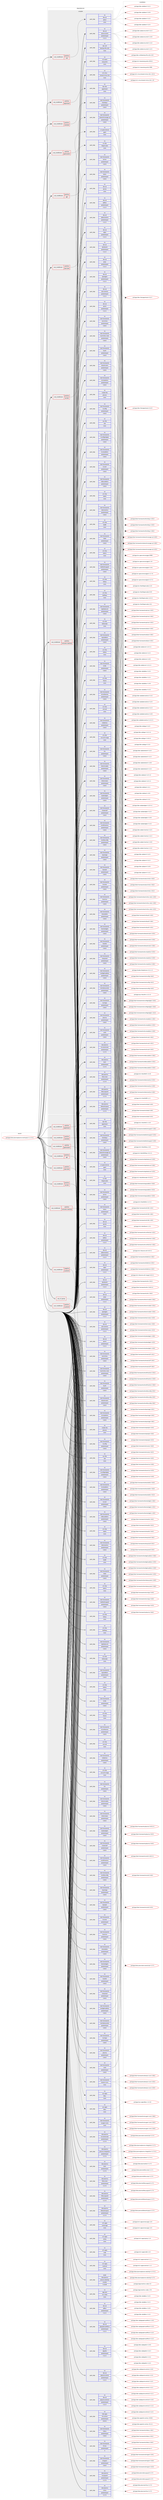 digraph prolog {

# *************
# Graph options
# *************

newrank=true;
concentrate=true;
compound=true;
graph [rankdir=LR,fontname=Helvetica,fontsize=10,ranksep=1.5];#, ranksep=2.5, nodesep=0.2];
edge  [arrowhead=vee];
node  [fontname=Helvetica,fontsize=10];

# **********
# The ebuild
# **********

subgraph cluster_leftcol {
color=gray;
rank=same;
label=<<i>ebuild</i>>;
id [label="portage://kde-plasma/plasma-workspace-5.17.4-r1", color=red, width=4, href="../kde-plasma/plasma-workspace-5.17.4-r1.svg"];
}

# ****************
# The dependencies
# ****************

subgraph cluster_midcol {
color=gray;
label=<<i>dependencies</i>>;
subgraph cluster_compile {
fillcolor="#eeeeee";
style=filled;
label=<<i>compile</i>>;
subgraph cond54791 {
dependency239221 [label=<<TABLE BORDER="0" CELLBORDER="1" CELLSPACING="0" CELLPADDING="4"><TR><TD ROWSPAN="3" CELLPADDING="10">use_conditional</TD></TR><TR><TD>positive</TD></TR><TR><TD>appstream</TD></TR></TABLE>>, shape=none, color=red];
subgraph pack180725 {
dependency239222 [label=<<TABLE BORDER="0" CELLBORDER="1" CELLSPACING="0" CELLPADDING="4" WIDTH="220"><TR><TD ROWSPAN="6" CELLPADDING="30">pack_dep</TD></TR><TR><TD WIDTH="110">no</TD></TR><TR><TD>dev-libs</TD></TR><TR><TD>appstream</TD></TR><TR><TD>none</TD></TR><TR><TD></TD></TR></TABLE>>, shape=none, color=blue];
}
dependency239221:e -> dependency239222:w [weight=20,style="dashed",arrowhead="vee"];
}
id:e -> dependency239221:w [weight=20,style="solid",arrowhead="vee"];
subgraph cond54792 {
dependency239223 [label=<<TABLE BORDER="0" CELLBORDER="1" CELLSPACING="0" CELLPADDING="4"><TR><TD ROWSPAN="3" CELLPADDING="10">use_conditional</TD></TR><TR><TD>positive</TD></TR><TR><TD>calendar</TD></TR></TABLE>>, shape=none, color=red];
subgraph pack180726 {
dependency239224 [label=<<TABLE BORDER="0" CELLBORDER="1" CELLSPACING="0" CELLPADDING="4" WIDTH="220"><TR><TD ROWSPAN="6" CELLPADDING="30">pack_dep</TD></TR><TR><TD WIDTH="110">no</TD></TR><TR><TD>kde-frameworks</TD></TR><TR><TD>kholidays</TD></TR><TR><TD>greaterequal</TD></TR><TR><TD>5.64.0</TD></TR></TABLE>>, shape=none, color=blue];
}
dependency239223:e -> dependency239224:w [weight=20,style="dashed",arrowhead="vee"];
}
id:e -> dependency239223:w [weight=20,style="solid",arrowhead="vee"];
subgraph cond54793 {
dependency239225 [label=<<TABLE BORDER="0" CELLBORDER="1" CELLSPACING="0" CELLPADDING="4"><TR><TD ROWSPAN="3" CELLPADDING="10">use_conditional</TD></TR><TR><TD>positive</TD></TR><TR><TD>geolocation</TD></TR></TABLE>>, shape=none, color=red];
subgraph pack180727 {
dependency239226 [label=<<TABLE BORDER="0" CELLBORDER="1" CELLSPACING="0" CELLPADDING="4" WIDTH="220"><TR><TD ROWSPAN="6" CELLPADDING="30">pack_dep</TD></TR><TR><TD WIDTH="110">no</TD></TR><TR><TD>kde-frameworks</TD></TR><TR><TD>networkmanager-qt</TD></TR><TR><TD>greaterequal</TD></TR><TR><TD>5.64.0</TD></TR></TABLE>>, shape=none, color=blue];
}
dependency239225:e -> dependency239226:w [weight=20,style="dashed",arrowhead="vee"];
}
id:e -> dependency239225:w [weight=20,style="solid",arrowhead="vee"];
subgraph cond54794 {
dependency239227 [label=<<TABLE BORDER="0" CELLBORDER="1" CELLSPACING="0" CELLPADDING="4"><TR><TD ROWSPAN="3" CELLPADDING="10">use_conditional</TD></TR><TR><TD>positive</TD></TR><TR><TD>gps</TD></TR></TABLE>>, shape=none, color=red];
subgraph pack180728 {
dependency239228 [label=<<TABLE BORDER="0" CELLBORDER="1" CELLSPACING="0" CELLPADDING="4" WIDTH="220"><TR><TD ROWSPAN="6" CELLPADDING="30">pack_dep</TD></TR><TR><TD WIDTH="110">no</TD></TR><TR><TD>sci-geosciences</TD></TR><TR><TD>gpsd</TD></TR><TR><TD>none</TD></TR><TR><TD></TD></TR></TABLE>>, shape=none, color=blue];
}
dependency239227:e -> dependency239228:w [weight=20,style="dashed",arrowhead="vee"];
}
id:e -> dependency239227:w [weight=20,style="solid",arrowhead="vee"];
subgraph cond54795 {
dependency239229 [label=<<TABLE BORDER="0" CELLBORDER="1" CELLSPACING="0" CELLPADDING="4"><TR><TD ROWSPAN="3" CELLPADDING="10">use_conditional</TD></TR><TR><TD>positive</TD></TR><TR><TD>qalculate</TD></TR></TABLE>>, shape=none, color=red];
subgraph pack180729 {
dependency239230 [label=<<TABLE BORDER="0" CELLBORDER="1" CELLSPACING="0" CELLPADDING="4" WIDTH="220"><TR><TD ROWSPAN="6" CELLPADDING="30">pack_dep</TD></TR><TR><TD WIDTH="110">no</TD></TR><TR><TD>sci-libs</TD></TR><TR><TD>libqalculate</TD></TR><TR><TD>none</TD></TR><TR><TD></TD></TR></TABLE>>, shape=none, color=blue];
}
dependency239229:e -> dependency239230:w [weight=20,style="dashed",arrowhead="vee"];
}
id:e -> dependency239229:w [weight=20,style="solid",arrowhead="vee"];
subgraph cond54796 {
dependency239231 [label=<<TABLE BORDER="0" CELLBORDER="1" CELLSPACING="0" CELLPADDING="4"><TR><TD ROWSPAN="3" CELLPADDING="10">use_conditional</TD></TR><TR><TD>positive</TD></TR><TR><TD>qrcode</TD></TR></TABLE>>, shape=none, color=red];
subgraph pack180730 {
dependency239232 [label=<<TABLE BORDER="0" CELLBORDER="1" CELLSPACING="0" CELLPADDING="4" WIDTH="220"><TR><TD ROWSPAN="6" CELLPADDING="30">pack_dep</TD></TR><TR><TD WIDTH="110">no</TD></TR><TR><TD>kde-frameworks</TD></TR><TR><TD>prison</TD></TR><TR><TD>greaterequal</TD></TR><TR><TD>5.64.0</TD></TR></TABLE>>, shape=none, color=blue];
}
dependency239231:e -> dependency239232:w [weight=20,style="dashed",arrowhead="vee"];
}
id:e -> dependency239231:w [weight=20,style="solid",arrowhead="vee"];
subgraph cond54797 {
dependency239233 [label=<<TABLE BORDER="0" CELLBORDER="1" CELLSPACING="0" CELLPADDING="4"><TR><TD ROWSPAN="3" CELLPADDING="10">use_conditional</TD></TR><TR><TD>positive</TD></TR><TR><TD>semantic-desktop</TD></TR></TABLE>>, shape=none, color=red];
subgraph pack180731 {
dependency239234 [label=<<TABLE BORDER="0" CELLBORDER="1" CELLSPACING="0" CELLPADDING="4" WIDTH="220"><TR><TD ROWSPAN="6" CELLPADDING="30">pack_dep</TD></TR><TR><TD WIDTH="110">no</TD></TR><TR><TD>kde-frameworks</TD></TR><TR><TD>baloo</TD></TR><TR><TD>greaterequal</TD></TR><TR><TD>5.64.0</TD></TR></TABLE>>, shape=none, color=blue];
}
dependency239233:e -> dependency239234:w [weight=20,style="dashed",arrowhead="vee"];
}
id:e -> dependency239233:w [weight=20,style="solid",arrowhead="vee"];
subgraph cond54798 {
dependency239235 [label=<<TABLE BORDER="0" CELLBORDER="1" CELLSPACING="0" CELLPADDING="4"><TR><TD ROWSPAN="3" CELLPADDING="10">use_conditional</TD></TR><TR><TD>positive</TD></TR><TR><TD>test</TD></TR></TABLE>>, shape=none, color=red];
subgraph pack180732 {
dependency239236 [label=<<TABLE BORDER="0" CELLBORDER="1" CELLSPACING="0" CELLPADDING="4" WIDTH="220"><TR><TD ROWSPAN="6" CELLPADDING="30">pack_dep</TD></TR><TR><TD WIDTH="110">no</TD></TR><TR><TD>dev-qt</TD></TR><TR><TD>qttest</TD></TR><TR><TD>none</TD></TR><TR><TD></TD></TR></TABLE>>, shape=none, color=blue];
}
dependency239235:e -> dependency239236:w [weight=20,style="dashed",arrowhead="vee"];
}
id:e -> dependency239235:w [weight=20,style="solid",arrowhead="vee"];
subgraph pack180733 {
dependency239237 [label=<<TABLE BORDER="0" CELLBORDER="1" CELLSPACING="0" CELLPADDING="4" WIDTH="220"><TR><TD ROWSPAN="6" CELLPADDING="30">pack_dep</TD></TR><TR><TD WIDTH="110">no</TD></TR><TR><TD>dev-qt</TD></TR><TR><TD>qtconcurrent</TD></TR><TR><TD>greaterequal</TD></TR><TR><TD>5.12.3</TD></TR></TABLE>>, shape=none, color=blue];
}
id:e -> dependency239237:w [weight=20,style="solid",arrowhead="vee"];
subgraph pack180734 {
dependency239238 [label=<<TABLE BORDER="0" CELLBORDER="1" CELLSPACING="0" CELLPADDING="4" WIDTH="220"><TR><TD ROWSPAN="6" CELLPADDING="30">pack_dep</TD></TR><TR><TD WIDTH="110">no</TD></TR><TR><TD>dev-qt</TD></TR><TR><TD>qtcore</TD></TR><TR><TD>none</TD></TR><TR><TD></TD></TR></TABLE>>, shape=none, color=blue];
}
id:e -> dependency239238:w [weight=20,style="solid",arrowhead="vee"];
subgraph pack180735 {
dependency239239 [label=<<TABLE BORDER="0" CELLBORDER="1" CELLSPACING="0" CELLPADDING="4" WIDTH="220"><TR><TD ROWSPAN="6" CELLPADDING="30">pack_dep</TD></TR><TR><TD WIDTH="110">no</TD></TR><TR><TD>dev-qt</TD></TR><TR><TD>qtdbus</TD></TR><TR><TD>greaterequal</TD></TR><TR><TD>5.12.3</TD></TR></TABLE>>, shape=none, color=blue];
}
id:e -> dependency239239:w [weight=20,style="solid",arrowhead="vee"];
subgraph pack180736 {
dependency239240 [label=<<TABLE BORDER="0" CELLBORDER="1" CELLSPACING="0" CELLPADDING="4" WIDTH="220"><TR><TD ROWSPAN="6" CELLPADDING="30">pack_dep</TD></TR><TR><TD WIDTH="110">no</TD></TR><TR><TD>dev-qt</TD></TR><TR><TD>qtdeclarative</TD></TR><TR><TD>greaterequal</TD></TR><TR><TD>5.12.3</TD></TR></TABLE>>, shape=none, color=blue];
}
id:e -> dependency239240:w [weight=20,style="solid",arrowhead="vee"];
subgraph pack180737 {
dependency239241 [label=<<TABLE BORDER="0" CELLBORDER="1" CELLSPACING="0" CELLPADDING="4" WIDTH="220"><TR><TD ROWSPAN="6" CELLPADDING="30">pack_dep</TD></TR><TR><TD WIDTH="110">no</TD></TR><TR><TD>dev-qt</TD></TR><TR><TD>qtgui</TD></TR><TR><TD>greaterequal</TD></TR><TR><TD>5.12.3</TD></TR></TABLE>>, shape=none, color=blue];
}
id:e -> dependency239241:w [weight=20,style="solid",arrowhead="vee"];
subgraph pack180738 {
dependency239242 [label=<<TABLE BORDER="0" CELLBORDER="1" CELLSPACING="0" CELLPADDING="4" WIDTH="220"><TR><TD ROWSPAN="6" CELLPADDING="30">pack_dep</TD></TR><TR><TD WIDTH="110">no</TD></TR><TR><TD>dev-qt</TD></TR><TR><TD>qtnetwork</TD></TR><TR><TD>greaterequal</TD></TR><TR><TD>5.12.3</TD></TR></TABLE>>, shape=none, color=blue];
}
id:e -> dependency239242:w [weight=20,style="solid",arrowhead="vee"];
subgraph pack180739 {
dependency239243 [label=<<TABLE BORDER="0" CELLBORDER="1" CELLSPACING="0" CELLPADDING="4" WIDTH="220"><TR><TD ROWSPAN="6" CELLPADDING="30">pack_dep</TD></TR><TR><TD WIDTH="110">no</TD></TR><TR><TD>dev-qt</TD></TR><TR><TD>qtsql</TD></TR><TR><TD>greaterequal</TD></TR><TR><TD>5.12.3</TD></TR></TABLE>>, shape=none, color=blue];
}
id:e -> dependency239243:w [weight=20,style="solid",arrowhead="vee"];
subgraph pack180740 {
dependency239244 [label=<<TABLE BORDER="0" CELLBORDER="1" CELLSPACING="0" CELLPADDING="4" WIDTH="220"><TR><TD ROWSPAN="6" CELLPADDING="30">pack_dep</TD></TR><TR><TD WIDTH="110">no</TD></TR><TR><TD>dev-qt</TD></TR><TR><TD>qtwidgets</TD></TR><TR><TD>greaterequal</TD></TR><TR><TD>5.12.3</TD></TR></TABLE>>, shape=none, color=blue];
}
id:e -> dependency239244:w [weight=20,style="solid",arrowhead="vee"];
subgraph pack180741 {
dependency239245 [label=<<TABLE BORDER="0" CELLBORDER="1" CELLSPACING="0" CELLPADDING="4" WIDTH="220"><TR><TD ROWSPAN="6" CELLPADDING="30">pack_dep</TD></TR><TR><TD WIDTH="110">no</TD></TR><TR><TD>dev-qt</TD></TR><TR><TD>qtx11extras</TD></TR><TR><TD>greaterequal</TD></TR><TR><TD>5.12.3</TD></TR></TABLE>>, shape=none, color=blue];
}
id:e -> dependency239245:w [weight=20,style="solid",arrowhead="vee"];
subgraph pack180742 {
dependency239246 [label=<<TABLE BORDER="0" CELLBORDER="1" CELLSPACING="0" CELLPADDING="4" WIDTH="220"><TR><TD ROWSPAN="6" CELLPADDING="30">pack_dep</TD></TR><TR><TD WIDTH="110">no</TD></TR><TR><TD>dev-qt</TD></TR><TR><TD>qtxml</TD></TR><TR><TD>greaterequal</TD></TR><TR><TD>5.12.3</TD></TR></TABLE>>, shape=none, color=blue];
}
id:e -> dependency239246:w [weight=20,style="solid",arrowhead="vee"];
subgraph pack180743 {
dependency239247 [label=<<TABLE BORDER="0" CELLBORDER="1" CELLSPACING="0" CELLPADDING="4" WIDTH="220"><TR><TD ROWSPAN="6" CELLPADDING="30">pack_dep</TD></TR><TR><TD WIDTH="110">no</TD></TR><TR><TD>dev-util</TD></TR><TR><TD>desktop-file-utils</TD></TR><TR><TD>none</TD></TR><TR><TD></TD></TR></TABLE>>, shape=none, color=blue];
}
id:e -> dependency239247:w [weight=20,style="solid",arrowhead="vee"];
subgraph pack180744 {
dependency239248 [label=<<TABLE BORDER="0" CELLBORDER="1" CELLSPACING="0" CELLPADDING="4" WIDTH="220"><TR><TD ROWSPAN="6" CELLPADDING="30">pack_dep</TD></TR><TR><TD WIDTH="110">no</TD></TR><TR><TD>kde-frameworks</TD></TR><TR><TD>kactivities</TD></TR><TR><TD>greaterequal</TD></TR><TR><TD>5.64.0</TD></TR></TABLE>>, shape=none, color=blue];
}
id:e -> dependency239248:w [weight=20,style="solid",arrowhead="vee"];
subgraph pack180745 {
dependency239249 [label=<<TABLE BORDER="0" CELLBORDER="1" CELLSPACING="0" CELLPADDING="4" WIDTH="220"><TR><TD ROWSPAN="6" CELLPADDING="30">pack_dep</TD></TR><TR><TD WIDTH="110">no</TD></TR><TR><TD>kde-frameworks</TD></TR><TR><TD>kactivities-stats</TD></TR><TR><TD>greaterequal</TD></TR><TR><TD>5.64.0</TD></TR></TABLE>>, shape=none, color=blue];
}
id:e -> dependency239249:w [weight=20,style="solid",arrowhead="vee"];
subgraph pack180746 {
dependency239250 [label=<<TABLE BORDER="0" CELLBORDER="1" CELLSPACING="0" CELLPADDING="4" WIDTH="220"><TR><TD ROWSPAN="6" CELLPADDING="30">pack_dep</TD></TR><TR><TD WIDTH="110">no</TD></TR><TR><TD>kde-frameworks</TD></TR><TR><TD>kauth</TD></TR><TR><TD>greaterequal</TD></TR><TR><TD>5.64.0</TD></TR></TABLE>>, shape=none, color=blue];
}
id:e -> dependency239250:w [weight=20,style="solid",arrowhead="vee"];
subgraph pack180747 {
dependency239251 [label=<<TABLE BORDER="0" CELLBORDER="1" CELLSPACING="0" CELLPADDING="4" WIDTH="220"><TR><TD ROWSPAN="6" CELLPADDING="30">pack_dep</TD></TR><TR><TD WIDTH="110">no</TD></TR><TR><TD>kde-frameworks</TD></TR><TR><TD>kbookmarks</TD></TR><TR><TD>greaterequal</TD></TR><TR><TD>5.64.0</TD></TR></TABLE>>, shape=none, color=blue];
}
id:e -> dependency239251:w [weight=20,style="solid",arrowhead="vee"];
subgraph pack180748 {
dependency239252 [label=<<TABLE BORDER="0" CELLBORDER="1" CELLSPACING="0" CELLPADDING="4" WIDTH="220"><TR><TD ROWSPAN="6" CELLPADDING="30">pack_dep</TD></TR><TR><TD WIDTH="110">no</TD></TR><TR><TD>kde-frameworks</TD></TR><TR><TD>kcompletion</TD></TR><TR><TD>greaterequal</TD></TR><TR><TD>5.64.0</TD></TR></TABLE>>, shape=none, color=blue];
}
id:e -> dependency239252:w [weight=20,style="solid",arrowhead="vee"];
subgraph pack180749 {
dependency239253 [label=<<TABLE BORDER="0" CELLBORDER="1" CELLSPACING="0" CELLPADDING="4" WIDTH="220"><TR><TD ROWSPAN="6" CELLPADDING="30">pack_dep</TD></TR><TR><TD WIDTH="110">no</TD></TR><TR><TD>kde-frameworks</TD></TR><TR><TD>kconfig</TD></TR><TR><TD>greaterequal</TD></TR><TR><TD>5.64.0</TD></TR></TABLE>>, shape=none, color=blue];
}
id:e -> dependency239253:w [weight=20,style="solid",arrowhead="vee"];
subgraph pack180750 {
dependency239254 [label=<<TABLE BORDER="0" CELLBORDER="1" CELLSPACING="0" CELLPADDING="4" WIDTH="220"><TR><TD ROWSPAN="6" CELLPADDING="30">pack_dep</TD></TR><TR><TD WIDTH="110">no</TD></TR><TR><TD>kde-frameworks</TD></TR><TR><TD>kconfigwidgets</TD></TR><TR><TD>greaterequal</TD></TR><TR><TD>5.64.0</TD></TR></TABLE>>, shape=none, color=blue];
}
id:e -> dependency239254:w [weight=20,style="solid",arrowhead="vee"];
subgraph pack180751 {
dependency239255 [label=<<TABLE BORDER="0" CELLBORDER="1" CELLSPACING="0" CELLPADDING="4" WIDTH="220"><TR><TD ROWSPAN="6" CELLPADDING="30">pack_dep</TD></TR><TR><TD WIDTH="110">no</TD></TR><TR><TD>kde-frameworks</TD></TR><TR><TD>kcoreaddons</TD></TR><TR><TD>greaterequal</TD></TR><TR><TD>5.64.0</TD></TR></TABLE>>, shape=none, color=blue];
}
id:e -> dependency239255:w [weight=20,style="solid",arrowhead="vee"];
subgraph pack180752 {
dependency239256 [label=<<TABLE BORDER="0" CELLBORDER="1" CELLSPACING="0" CELLPADDING="4" WIDTH="220"><TR><TD ROWSPAN="6" CELLPADDING="30">pack_dep</TD></TR><TR><TD WIDTH="110">no</TD></TR><TR><TD>kde-frameworks</TD></TR><TR><TD>kcrash</TD></TR><TR><TD>greaterequal</TD></TR><TR><TD>5.64.0</TD></TR></TABLE>>, shape=none, color=blue];
}
id:e -> dependency239256:w [weight=20,style="solid",arrowhead="vee"];
subgraph pack180753 {
dependency239257 [label=<<TABLE BORDER="0" CELLBORDER="1" CELLSPACING="0" CELLPADDING="4" WIDTH="220"><TR><TD ROWSPAN="6" CELLPADDING="30">pack_dep</TD></TR><TR><TD WIDTH="110">no</TD></TR><TR><TD>kde-frameworks</TD></TR><TR><TD>kdbusaddons</TD></TR><TR><TD>greaterequal</TD></TR><TR><TD>5.64.0</TD></TR></TABLE>>, shape=none, color=blue];
}
id:e -> dependency239257:w [weight=20,style="solid",arrowhead="vee"];
subgraph pack180754 {
dependency239258 [label=<<TABLE BORDER="0" CELLBORDER="1" CELLSPACING="0" CELLPADDING="4" WIDTH="220"><TR><TD ROWSPAN="6" CELLPADDING="30">pack_dep</TD></TR><TR><TD WIDTH="110">no</TD></TR><TR><TD>kde-frameworks</TD></TR><TR><TD>kdeclarative</TD></TR><TR><TD>greaterequal</TD></TR><TR><TD>5.64.0</TD></TR></TABLE>>, shape=none, color=blue];
}
id:e -> dependency239258:w [weight=20,style="solid",arrowhead="vee"];
subgraph pack180755 {
dependency239259 [label=<<TABLE BORDER="0" CELLBORDER="1" CELLSPACING="0" CELLPADDING="4" WIDTH="220"><TR><TD ROWSPAN="6" CELLPADDING="30">pack_dep</TD></TR><TR><TD WIDTH="110">no</TD></TR><TR><TD>kde-frameworks</TD></TR><TR><TD>kded</TD></TR><TR><TD>greaterequal</TD></TR><TR><TD>5.64.0</TD></TR></TABLE>>, shape=none, color=blue];
}
id:e -> dependency239259:w [weight=20,style="solid",arrowhead="vee"];
subgraph pack180756 {
dependency239260 [label=<<TABLE BORDER="0" CELLBORDER="1" CELLSPACING="0" CELLPADDING="4" WIDTH="220"><TR><TD ROWSPAN="6" CELLPADDING="30">pack_dep</TD></TR><TR><TD WIDTH="110">no</TD></TR><TR><TD>kde-frameworks</TD></TR><TR><TD>kdelibs4support</TD></TR><TR><TD>greaterequal</TD></TR><TR><TD>5.64.0</TD></TR></TABLE>>, shape=none, color=blue];
}
id:e -> dependency239260:w [weight=20,style="solid",arrowhead="vee"];
subgraph pack180757 {
dependency239261 [label=<<TABLE BORDER="0" CELLBORDER="1" CELLSPACING="0" CELLPADDING="4" WIDTH="220"><TR><TD ROWSPAN="6" CELLPADDING="30">pack_dep</TD></TR><TR><TD WIDTH="110">no</TD></TR><TR><TD>kde-frameworks</TD></TR><TR><TD>kglobalaccel</TD></TR><TR><TD>greaterequal</TD></TR><TR><TD>5.64.0</TD></TR></TABLE>>, shape=none, color=blue];
}
id:e -> dependency239261:w [weight=20,style="solid",arrowhead="vee"];
subgraph pack180758 {
dependency239262 [label=<<TABLE BORDER="0" CELLBORDER="1" CELLSPACING="0" CELLPADDING="4" WIDTH="220"><TR><TD ROWSPAN="6" CELLPADDING="30">pack_dep</TD></TR><TR><TD WIDTH="110">no</TD></TR><TR><TD>kde-frameworks</TD></TR><TR><TD>kguiaddons</TD></TR><TR><TD>greaterequal</TD></TR><TR><TD>5.64.0</TD></TR></TABLE>>, shape=none, color=blue];
}
id:e -> dependency239262:w [weight=20,style="solid",arrowhead="vee"];
subgraph pack180759 {
dependency239263 [label=<<TABLE BORDER="0" CELLBORDER="1" CELLSPACING="0" CELLPADDING="4" WIDTH="220"><TR><TD ROWSPAN="6" CELLPADDING="30">pack_dep</TD></TR><TR><TD WIDTH="110">no</TD></TR><TR><TD>kde-frameworks</TD></TR><TR><TD>ki18n</TD></TR><TR><TD>greaterequal</TD></TR><TR><TD>5.64.0</TD></TR></TABLE>>, shape=none, color=blue];
}
id:e -> dependency239263:w [weight=20,style="solid",arrowhead="vee"];
subgraph pack180760 {
dependency239264 [label=<<TABLE BORDER="0" CELLBORDER="1" CELLSPACING="0" CELLPADDING="4" WIDTH="220"><TR><TD ROWSPAN="6" CELLPADDING="30">pack_dep</TD></TR><TR><TD WIDTH="110">no</TD></TR><TR><TD>kde-frameworks</TD></TR><TR><TD>kiconthemes</TD></TR><TR><TD>greaterequal</TD></TR><TR><TD>5.64.0</TD></TR></TABLE>>, shape=none, color=blue];
}
id:e -> dependency239264:w [weight=20,style="solid",arrowhead="vee"];
subgraph pack180761 {
dependency239265 [label=<<TABLE BORDER="0" CELLBORDER="1" CELLSPACING="0" CELLPADDING="4" WIDTH="220"><TR><TD ROWSPAN="6" CELLPADDING="30">pack_dep</TD></TR><TR><TD WIDTH="110">no</TD></TR><TR><TD>kde-frameworks</TD></TR><TR><TD>kidletime</TD></TR><TR><TD>greaterequal</TD></TR><TR><TD>5.64.0</TD></TR></TABLE>>, shape=none, color=blue];
}
id:e -> dependency239265:w [weight=20,style="solid",arrowhead="vee"];
subgraph pack180762 {
dependency239266 [label=<<TABLE BORDER="0" CELLBORDER="1" CELLSPACING="0" CELLPADDING="4" WIDTH="220"><TR><TD ROWSPAN="6" CELLPADDING="30">pack_dep</TD></TR><TR><TD WIDTH="110">no</TD></TR><TR><TD>kde-frameworks</TD></TR><TR><TD>kio</TD></TR><TR><TD>greaterequal</TD></TR><TR><TD>5.64.0</TD></TR></TABLE>>, shape=none, color=blue];
}
id:e -> dependency239266:w [weight=20,style="solid",arrowhead="vee"];
subgraph pack180763 {
dependency239267 [label=<<TABLE BORDER="0" CELLBORDER="1" CELLSPACING="0" CELLPADDING="4" WIDTH="220"><TR><TD ROWSPAN="6" CELLPADDING="30">pack_dep</TD></TR><TR><TD WIDTH="110">no</TD></TR><TR><TD>kde-frameworks</TD></TR><TR><TD>kitemmodels</TD></TR><TR><TD>greaterequal</TD></TR><TR><TD>5.64.0</TD></TR></TABLE>>, shape=none, color=blue];
}
id:e -> dependency239267:w [weight=20,style="solid",arrowhead="vee"];
subgraph pack180764 {
dependency239268 [label=<<TABLE BORDER="0" CELLBORDER="1" CELLSPACING="0" CELLPADDING="4" WIDTH="220"><TR><TD ROWSPAN="6" CELLPADDING="30">pack_dep</TD></TR><TR><TD WIDTH="110">no</TD></TR><TR><TD>kde-frameworks</TD></TR><TR><TD>kitemviews</TD></TR><TR><TD>greaterequal</TD></TR><TR><TD>5.64.0</TD></TR></TABLE>>, shape=none, color=blue];
}
id:e -> dependency239268:w [weight=20,style="solid",arrowhead="vee"];
subgraph pack180765 {
dependency239269 [label=<<TABLE BORDER="0" CELLBORDER="1" CELLSPACING="0" CELLPADDING="4" WIDTH="220"><TR><TD ROWSPAN="6" CELLPADDING="30">pack_dep</TD></TR><TR><TD WIDTH="110">no</TD></TR><TR><TD>kde-frameworks</TD></TR><TR><TD>kjobwidgets</TD></TR><TR><TD>greaterequal</TD></TR><TR><TD>5.64.0</TD></TR></TABLE>>, shape=none, color=blue];
}
id:e -> dependency239269:w [weight=20,style="solid",arrowhead="vee"];
subgraph pack180766 {
dependency239270 [label=<<TABLE BORDER="0" CELLBORDER="1" CELLSPACING="0" CELLPADDING="4" WIDTH="220"><TR><TD ROWSPAN="6" CELLPADDING="30">pack_dep</TD></TR><TR><TD WIDTH="110">no</TD></TR><TR><TD>kde-frameworks</TD></TR><TR><TD>knewstuff</TD></TR><TR><TD>greaterequal</TD></TR><TR><TD>5.64.0</TD></TR></TABLE>>, shape=none, color=blue];
}
id:e -> dependency239270:w [weight=20,style="solid",arrowhead="vee"];
subgraph pack180767 {
dependency239271 [label=<<TABLE BORDER="0" CELLBORDER="1" CELLSPACING="0" CELLPADDING="4" WIDTH="220"><TR><TD ROWSPAN="6" CELLPADDING="30">pack_dep</TD></TR><TR><TD WIDTH="110">no</TD></TR><TR><TD>kde-frameworks</TD></TR><TR><TD>knotifications</TD></TR><TR><TD>greaterequal</TD></TR><TR><TD>5.64.0</TD></TR></TABLE>>, shape=none, color=blue];
}
id:e -> dependency239271:w [weight=20,style="solid",arrowhead="vee"];
subgraph pack180768 {
dependency239272 [label=<<TABLE BORDER="0" CELLBORDER="1" CELLSPACING="0" CELLPADDING="4" WIDTH="220"><TR><TD ROWSPAN="6" CELLPADDING="30">pack_dep</TD></TR><TR><TD WIDTH="110">no</TD></TR><TR><TD>kde-frameworks</TD></TR><TR><TD>knotifyconfig</TD></TR><TR><TD>greaterequal</TD></TR><TR><TD>5.64.0</TD></TR></TABLE>>, shape=none, color=blue];
}
id:e -> dependency239272:w [weight=20,style="solid",arrowhead="vee"];
subgraph pack180769 {
dependency239273 [label=<<TABLE BORDER="0" CELLBORDER="1" CELLSPACING="0" CELLPADDING="4" WIDTH="220"><TR><TD ROWSPAN="6" CELLPADDING="30">pack_dep</TD></TR><TR><TD WIDTH="110">no</TD></TR><TR><TD>kde-frameworks</TD></TR><TR><TD>kpackage</TD></TR><TR><TD>greaterequal</TD></TR><TR><TD>5.64.0</TD></TR></TABLE>>, shape=none, color=blue];
}
id:e -> dependency239273:w [weight=20,style="solid",arrowhead="vee"];
subgraph pack180770 {
dependency239274 [label=<<TABLE BORDER="0" CELLBORDER="1" CELLSPACING="0" CELLPADDING="4" WIDTH="220"><TR><TD ROWSPAN="6" CELLPADDING="30">pack_dep</TD></TR><TR><TD WIDTH="110">no</TD></TR><TR><TD>kde-frameworks</TD></TR><TR><TD>kpeople</TD></TR><TR><TD>greaterequal</TD></TR><TR><TD>5.64.0</TD></TR></TABLE>>, shape=none, color=blue];
}
id:e -> dependency239274:w [weight=20,style="solid",arrowhead="vee"];
subgraph pack180771 {
dependency239275 [label=<<TABLE BORDER="0" CELLBORDER="1" CELLSPACING="0" CELLPADDING="4" WIDTH="220"><TR><TD ROWSPAN="6" CELLPADDING="30">pack_dep</TD></TR><TR><TD WIDTH="110">no</TD></TR><TR><TD>kde-frameworks</TD></TR><TR><TD>krunner</TD></TR><TR><TD>greaterequal</TD></TR><TR><TD>5.64.0</TD></TR></TABLE>>, shape=none, color=blue];
}
id:e -> dependency239275:w [weight=20,style="solid",arrowhead="vee"];
subgraph pack180772 {
dependency239276 [label=<<TABLE BORDER="0" CELLBORDER="1" CELLSPACING="0" CELLPADDING="4" WIDTH="220"><TR><TD ROWSPAN="6" CELLPADDING="30">pack_dep</TD></TR><TR><TD WIDTH="110">no</TD></TR><TR><TD>kde-frameworks</TD></TR><TR><TD>kservice</TD></TR><TR><TD>greaterequal</TD></TR><TR><TD>5.64.0</TD></TR></TABLE>>, shape=none, color=blue];
}
id:e -> dependency239276:w [weight=20,style="solid",arrowhead="vee"];
subgraph pack180773 {
dependency239277 [label=<<TABLE BORDER="0" CELLBORDER="1" CELLSPACING="0" CELLPADDING="4" WIDTH="220"><TR><TD ROWSPAN="6" CELLPADDING="30">pack_dep</TD></TR><TR><TD WIDTH="110">no</TD></TR><TR><TD>kde-frameworks</TD></TR><TR><TD>ktexteditor</TD></TR><TR><TD>greaterequal</TD></TR><TR><TD>5.64.0</TD></TR></TABLE>>, shape=none, color=blue];
}
id:e -> dependency239277:w [weight=20,style="solid",arrowhead="vee"];
subgraph pack180774 {
dependency239278 [label=<<TABLE BORDER="0" CELLBORDER="1" CELLSPACING="0" CELLPADDING="4" WIDTH="220"><TR><TD ROWSPAN="6" CELLPADDING="30">pack_dep</TD></TR><TR><TD WIDTH="110">no</TD></TR><TR><TD>kde-frameworks</TD></TR><TR><TD>ktextwidgets</TD></TR><TR><TD>greaterequal</TD></TR><TR><TD>5.64.0</TD></TR></TABLE>>, shape=none, color=blue];
}
id:e -> dependency239278:w [weight=20,style="solid",arrowhead="vee"];
subgraph pack180775 {
dependency239279 [label=<<TABLE BORDER="0" CELLBORDER="1" CELLSPACING="0" CELLPADDING="4" WIDTH="220"><TR><TD ROWSPAN="6" CELLPADDING="30">pack_dep</TD></TR><TR><TD WIDTH="110">no</TD></TR><TR><TD>kde-frameworks</TD></TR><TR><TD>kwallet</TD></TR><TR><TD>greaterequal</TD></TR><TR><TD>5.64.0</TD></TR></TABLE>>, shape=none, color=blue];
}
id:e -> dependency239279:w [weight=20,style="solid",arrowhead="vee"];
subgraph pack180776 {
dependency239280 [label=<<TABLE BORDER="0" CELLBORDER="1" CELLSPACING="0" CELLPADDING="4" WIDTH="220"><TR><TD ROWSPAN="6" CELLPADDING="30">pack_dep</TD></TR><TR><TD WIDTH="110">no</TD></TR><TR><TD>kde-frameworks</TD></TR><TR><TD>kwayland</TD></TR><TR><TD>greaterequal</TD></TR><TR><TD>5.64.0</TD></TR></TABLE>>, shape=none, color=blue];
}
id:e -> dependency239280:w [weight=20,style="solid",arrowhead="vee"];
subgraph pack180777 {
dependency239281 [label=<<TABLE BORDER="0" CELLBORDER="1" CELLSPACING="0" CELLPADDING="4" WIDTH="220"><TR><TD ROWSPAN="6" CELLPADDING="30">pack_dep</TD></TR><TR><TD WIDTH="110">no</TD></TR><TR><TD>kde-frameworks</TD></TR><TR><TD>kwidgetsaddons</TD></TR><TR><TD>greaterequal</TD></TR><TR><TD>5.64.0</TD></TR></TABLE>>, shape=none, color=blue];
}
id:e -> dependency239281:w [weight=20,style="solid",arrowhead="vee"];
subgraph pack180778 {
dependency239282 [label=<<TABLE BORDER="0" CELLBORDER="1" CELLSPACING="0" CELLPADDING="4" WIDTH="220"><TR><TD ROWSPAN="6" CELLPADDING="30">pack_dep</TD></TR><TR><TD WIDTH="110">no</TD></TR><TR><TD>kde-frameworks</TD></TR><TR><TD>kwindowsystem</TD></TR><TR><TD>greaterequal</TD></TR><TR><TD>5.64.0</TD></TR></TABLE>>, shape=none, color=blue];
}
id:e -> dependency239282:w [weight=20,style="solid",arrowhead="vee"];
subgraph pack180779 {
dependency239283 [label=<<TABLE BORDER="0" CELLBORDER="1" CELLSPACING="0" CELLPADDING="4" WIDTH="220"><TR><TD ROWSPAN="6" CELLPADDING="30">pack_dep</TD></TR><TR><TD WIDTH="110">no</TD></TR><TR><TD>kde-frameworks</TD></TR><TR><TD>kxmlgui</TD></TR><TR><TD>greaterequal</TD></TR><TR><TD>5.64.0</TD></TR></TABLE>>, shape=none, color=blue];
}
id:e -> dependency239283:w [weight=20,style="solid",arrowhead="vee"];
subgraph pack180780 {
dependency239284 [label=<<TABLE BORDER="0" CELLBORDER="1" CELLSPACING="0" CELLPADDING="4" WIDTH="220"><TR><TD ROWSPAN="6" CELLPADDING="30">pack_dep</TD></TR><TR><TD WIDTH="110">no</TD></TR><TR><TD>kde-frameworks</TD></TR><TR><TD>plasma</TD></TR><TR><TD>greaterequal</TD></TR><TR><TD>5.64.0</TD></TR></TABLE>>, shape=none, color=blue];
}
id:e -> dependency239284:w [weight=20,style="solid",arrowhead="vee"];
subgraph pack180781 {
dependency239285 [label=<<TABLE BORDER="0" CELLBORDER="1" CELLSPACING="0" CELLPADDING="4" WIDTH="220"><TR><TD ROWSPAN="6" CELLPADDING="30">pack_dep</TD></TR><TR><TD WIDTH="110">no</TD></TR><TR><TD>kde-frameworks</TD></TR><TR><TD>solid</TD></TR><TR><TD>greaterequal</TD></TR><TR><TD>5.64.0</TD></TR></TABLE>>, shape=none, color=blue];
}
id:e -> dependency239285:w [weight=20,style="solid",arrowhead="vee"];
subgraph pack180782 {
dependency239286 [label=<<TABLE BORDER="0" CELLBORDER="1" CELLSPACING="0" CELLPADDING="4" WIDTH="220"><TR><TD ROWSPAN="6" CELLPADDING="30">pack_dep</TD></TR><TR><TD WIDTH="110">no</TD></TR><TR><TD>kde-plasma</TD></TR><TR><TD>kscreenlocker</TD></TR><TR><TD>greaterequal</TD></TR><TR><TD>5.17.4</TD></TR></TABLE>>, shape=none, color=blue];
}
id:e -> dependency239286:w [weight=20,style="solid",arrowhead="vee"];
subgraph pack180783 {
dependency239287 [label=<<TABLE BORDER="0" CELLBORDER="1" CELLSPACING="0" CELLPADDING="4" WIDTH="220"><TR><TD ROWSPAN="6" CELLPADDING="30">pack_dep</TD></TR><TR><TD WIDTH="110">no</TD></TR><TR><TD>kde-plasma</TD></TR><TR><TD>kwin</TD></TR><TR><TD>greaterequal</TD></TR><TR><TD>5.17.4</TD></TR></TABLE>>, shape=none, color=blue];
}
id:e -> dependency239287:w [weight=20,style="solid",arrowhead="vee"];
subgraph pack180784 {
dependency239288 [label=<<TABLE BORDER="0" CELLBORDER="1" CELLSPACING="0" CELLPADDING="4" WIDTH="220"><TR><TD ROWSPAN="6" CELLPADDING="30">pack_dep</TD></TR><TR><TD WIDTH="110">no</TD></TR><TR><TD>kde-plasma</TD></TR><TR><TD>libkscreen</TD></TR><TR><TD>greaterequal</TD></TR><TR><TD>5.17.4</TD></TR></TABLE>>, shape=none, color=blue];
}
id:e -> dependency239288:w [weight=20,style="solid",arrowhead="vee"];
subgraph pack180785 {
dependency239289 [label=<<TABLE BORDER="0" CELLBORDER="1" CELLSPACING="0" CELLPADDING="4" WIDTH="220"><TR><TD ROWSPAN="6" CELLPADDING="30">pack_dep</TD></TR><TR><TD WIDTH="110">no</TD></TR><TR><TD>kde-plasma</TD></TR><TR><TD>libksysguard</TD></TR><TR><TD>greaterequal</TD></TR><TR><TD>5.17.4</TD></TR></TABLE>>, shape=none, color=blue];
}
id:e -> dependency239289:w [weight=20,style="solid",arrowhead="vee"];
subgraph pack180786 {
dependency239290 [label=<<TABLE BORDER="0" CELLBORDER="1" CELLSPACING="0" CELLPADDING="4" WIDTH="220"><TR><TD ROWSPAN="6" CELLPADDING="30">pack_dep</TD></TR><TR><TD WIDTH="110">no</TD></TR><TR><TD>kde-plasma</TD></TR><TR><TD>libkworkspace</TD></TR><TR><TD>greaterequal</TD></TR><TR><TD>5.17.4</TD></TR></TABLE>>, shape=none, color=blue];
}
id:e -> dependency239290:w [weight=20,style="solid",arrowhead="vee"];
subgraph pack180787 {
dependency239291 [label=<<TABLE BORDER="0" CELLBORDER="1" CELLSPACING="0" CELLPADDING="4" WIDTH="220"><TR><TD ROWSPAN="6" CELLPADDING="30">pack_dep</TD></TR><TR><TD WIDTH="110">no</TD></TR><TR><TD>media-libs</TD></TR><TR><TD>phonon</TD></TR><TR><TD>none</TD></TR><TR><TD></TD></TR></TABLE>>, shape=none, color=blue];
}
id:e -> dependency239291:w [weight=20,style="solid",arrowhead="vee"];
subgraph pack180788 {
dependency239292 [label=<<TABLE BORDER="0" CELLBORDER="1" CELLSPACING="0" CELLPADDING="4" WIDTH="220"><TR><TD ROWSPAN="6" CELLPADDING="30">pack_dep</TD></TR><TR><TD WIDTH="110">no</TD></TR><TR><TD>sys-libs</TD></TR><TR><TD>zlib</TD></TR><TR><TD>none</TD></TR><TR><TD></TD></TR></TABLE>>, shape=none, color=blue];
}
id:e -> dependency239292:w [weight=20,style="solid",arrowhead="vee"];
subgraph pack180789 {
dependency239293 [label=<<TABLE BORDER="0" CELLBORDER="1" CELLSPACING="0" CELLPADDING="4" WIDTH="220"><TR><TD ROWSPAN="6" CELLPADDING="30">pack_dep</TD></TR><TR><TD WIDTH="110">no</TD></TR><TR><TD>x11-base</TD></TR><TR><TD>xorg-proto</TD></TR><TR><TD>none</TD></TR><TR><TD></TD></TR></TABLE>>, shape=none, color=blue];
}
id:e -> dependency239293:w [weight=20,style="solid",arrowhead="vee"];
subgraph pack180790 {
dependency239294 [label=<<TABLE BORDER="0" CELLBORDER="1" CELLSPACING="0" CELLPADDING="4" WIDTH="220"><TR><TD ROWSPAN="6" CELLPADDING="30">pack_dep</TD></TR><TR><TD WIDTH="110">no</TD></TR><TR><TD>x11-libs</TD></TR><TR><TD>libICE</TD></TR><TR><TD>none</TD></TR><TR><TD></TD></TR></TABLE>>, shape=none, color=blue];
}
id:e -> dependency239294:w [weight=20,style="solid",arrowhead="vee"];
subgraph pack180791 {
dependency239295 [label=<<TABLE BORDER="0" CELLBORDER="1" CELLSPACING="0" CELLPADDING="4" WIDTH="220"><TR><TD ROWSPAN="6" CELLPADDING="30">pack_dep</TD></TR><TR><TD WIDTH="110">no</TD></TR><TR><TD>x11-libs</TD></TR><TR><TD>libSM</TD></TR><TR><TD>none</TD></TR><TR><TD></TD></TR></TABLE>>, shape=none, color=blue];
}
id:e -> dependency239295:w [weight=20,style="solid",arrowhead="vee"];
subgraph pack180792 {
dependency239296 [label=<<TABLE BORDER="0" CELLBORDER="1" CELLSPACING="0" CELLPADDING="4" WIDTH="220"><TR><TD ROWSPAN="6" CELLPADDING="30">pack_dep</TD></TR><TR><TD WIDTH="110">no</TD></TR><TR><TD>x11-libs</TD></TR><TR><TD>libX11</TD></TR><TR><TD>none</TD></TR><TR><TD></TD></TR></TABLE>>, shape=none, color=blue];
}
id:e -> dependency239296:w [weight=20,style="solid",arrowhead="vee"];
subgraph pack180793 {
dependency239297 [label=<<TABLE BORDER="0" CELLBORDER="1" CELLSPACING="0" CELLPADDING="4" WIDTH="220"><TR><TD ROWSPAN="6" CELLPADDING="30">pack_dep</TD></TR><TR><TD WIDTH="110">no</TD></TR><TR><TD>x11-libs</TD></TR><TR><TD>libXau</TD></TR><TR><TD>none</TD></TR><TR><TD></TD></TR></TABLE>>, shape=none, color=blue];
}
id:e -> dependency239297:w [weight=20,style="solid",arrowhead="vee"];
subgraph pack180794 {
dependency239298 [label=<<TABLE BORDER="0" CELLBORDER="1" CELLSPACING="0" CELLPADDING="4" WIDTH="220"><TR><TD ROWSPAN="6" CELLPADDING="30">pack_dep</TD></TR><TR><TD WIDTH="110">no</TD></TR><TR><TD>x11-libs</TD></TR><TR><TD>libXfixes</TD></TR><TR><TD>none</TD></TR><TR><TD></TD></TR></TABLE>>, shape=none, color=blue];
}
id:e -> dependency239298:w [weight=20,style="solid",arrowhead="vee"];
subgraph pack180795 {
dependency239299 [label=<<TABLE BORDER="0" CELLBORDER="1" CELLSPACING="0" CELLPADDING="4" WIDTH="220"><TR><TD ROWSPAN="6" CELLPADDING="30">pack_dep</TD></TR><TR><TD WIDTH="110">no</TD></TR><TR><TD>x11-libs</TD></TR><TR><TD>libXrender</TD></TR><TR><TD>none</TD></TR><TR><TD></TD></TR></TABLE>>, shape=none, color=blue];
}
id:e -> dependency239299:w [weight=20,style="solid",arrowhead="vee"];
subgraph pack180796 {
dependency239300 [label=<<TABLE BORDER="0" CELLBORDER="1" CELLSPACING="0" CELLPADDING="4" WIDTH="220"><TR><TD ROWSPAN="6" CELLPADDING="30">pack_dep</TD></TR><TR><TD WIDTH="110">no</TD></TR><TR><TD>x11-libs</TD></TR><TR><TD>libXtst</TD></TR><TR><TD>none</TD></TR><TR><TD></TD></TR></TABLE>>, shape=none, color=blue];
}
id:e -> dependency239300:w [weight=20,style="solid",arrowhead="vee"];
subgraph pack180797 {
dependency239301 [label=<<TABLE BORDER="0" CELLBORDER="1" CELLSPACING="0" CELLPADDING="4" WIDTH="220"><TR><TD ROWSPAN="6" CELLPADDING="30">pack_dep</TD></TR><TR><TD WIDTH="110">no</TD></TR><TR><TD>x11-libs</TD></TR><TR><TD>libxcb</TD></TR><TR><TD>none</TD></TR><TR><TD></TD></TR></TABLE>>, shape=none, color=blue];
}
id:e -> dependency239301:w [weight=20,style="solid",arrowhead="vee"];
subgraph pack180798 {
dependency239302 [label=<<TABLE BORDER="0" CELLBORDER="1" CELLSPACING="0" CELLPADDING="4" WIDTH="220"><TR><TD ROWSPAN="6" CELLPADDING="30">pack_dep</TD></TR><TR><TD WIDTH="110">no</TD></TR><TR><TD>x11-libs</TD></TR><TR><TD>xcb-util</TD></TR><TR><TD>none</TD></TR><TR><TD></TD></TR></TABLE>>, shape=none, color=blue];
}
id:e -> dependency239302:w [weight=20,style="solid",arrowhead="vee"];
subgraph pack180799 {
dependency239303 [label=<<TABLE BORDER="0" CELLBORDER="1" CELLSPACING="0" CELLPADDING="4" WIDTH="220"><TR><TD ROWSPAN="6" CELLPADDING="30">pack_dep</TD></TR><TR><TD WIDTH="110">no</TD></TR><TR><TD>x11-libs</TD></TR><TR><TD>xcb-util-image</TD></TR><TR><TD>none</TD></TR><TR><TD></TD></TR></TABLE>>, shape=none, color=blue];
}
id:e -> dependency239303:w [weight=20,style="solid",arrowhead="vee"];
subgraph pack180800 {
dependency239304 [label=<<TABLE BORDER="0" CELLBORDER="1" CELLSPACING="0" CELLPADDING="4" WIDTH="220"><TR><TD ROWSPAN="6" CELLPADDING="30">pack_dep</TD></TR><TR><TD WIDTH="110">no</TD></TR><TR><TD>x11-misc</TD></TR><TR><TD>shared-mime-info</TD></TR><TR><TD>none</TD></TR><TR><TD></TD></TR></TABLE>>, shape=none, color=blue];
}
id:e -> dependency239304:w [weight=20,style="solid",arrowhead="vee"];
}
subgraph cluster_compileandrun {
fillcolor="#eeeeee";
style=filled;
label=<<i>compile and run</i>>;
}
subgraph cluster_run {
fillcolor="#eeeeee";
style=filled;
label=<<i>run</i>>;
subgraph any3520 {
dependency239305 [label=<<TABLE BORDER="0" CELLBORDER="1" CELLSPACING="0" CELLPADDING="4"><TR><TD CELLPADDING="10">any_of_group</TD></TR></TABLE>>, shape=none, color=red];subgraph pack180801 {
dependency239306 [label=<<TABLE BORDER="0" CELLBORDER="1" CELLSPACING="0" CELLPADDING="4" WIDTH="220"><TR><TD ROWSPAN="6" CELLPADDING="30">pack_dep</TD></TR><TR><TD WIDTH="110">no</TD></TR><TR><TD>kde-frameworks</TD></TR><TR><TD>breeze-icons</TD></TR><TR><TD>none</TD></TR><TR><TD></TD></TR></TABLE>>, shape=none, color=blue];
}
dependency239305:e -> dependency239306:w [weight=20,style="dotted",arrowhead="oinv"];
subgraph pack180802 {
dependency239307 [label=<<TABLE BORDER="0" CELLBORDER="1" CELLSPACING="0" CELLPADDING="4" WIDTH="220"><TR><TD ROWSPAN="6" CELLPADDING="30">pack_dep</TD></TR><TR><TD WIDTH="110">no</TD></TR><TR><TD>kde-frameworks</TD></TR><TR><TD>oxygen-icons</TD></TR><TR><TD>none</TD></TR><TR><TD></TD></TR></TABLE>>, shape=none, color=blue];
}
dependency239305:e -> dependency239307:w [weight=20,style="dotted",arrowhead="oinv"];
}
id:e -> dependency239305:w [weight=20,style="solid",arrowhead="odot"];
subgraph cond54799 {
dependency239308 [label=<<TABLE BORDER="0" CELLBORDER="1" CELLSPACING="0" CELLPADDING="4"><TR><TD ROWSPAN="3" CELLPADDING="10">use_conditional</TD></TR><TR><TD>negative</TD></TR><TR><TD>systemd</TD></TR></TABLE>>, shape=none, color=red];
subgraph pack180803 {
dependency239309 [label=<<TABLE BORDER="0" CELLBORDER="1" CELLSPACING="0" CELLPADDING="4" WIDTH="220"><TR><TD ROWSPAN="6" CELLPADDING="30">pack_dep</TD></TR><TR><TD WIDTH="110">no</TD></TR><TR><TD>sys-apps</TD></TR><TR><TD>dbus</TD></TR><TR><TD>none</TD></TR><TR><TD></TD></TR></TABLE>>, shape=none, color=blue];
}
dependency239308:e -> dependency239309:w [weight=20,style="dashed",arrowhead="vee"];
}
id:e -> dependency239308:w [weight=20,style="solid",arrowhead="odot"];
subgraph cond54800 {
dependency239310 [label=<<TABLE BORDER="0" CELLBORDER="1" CELLSPACING="0" CELLPADDING="4"><TR><TD ROWSPAN="3" CELLPADDING="10">use_conditional</TD></TR><TR><TD>positive</TD></TR><TR><TD>appstream</TD></TR></TABLE>>, shape=none, color=red];
subgraph pack180804 {
dependency239311 [label=<<TABLE BORDER="0" CELLBORDER="1" CELLSPACING="0" CELLPADDING="4" WIDTH="220"><TR><TD ROWSPAN="6" CELLPADDING="30">pack_dep</TD></TR><TR><TD WIDTH="110">no</TD></TR><TR><TD>dev-libs</TD></TR><TR><TD>appstream</TD></TR><TR><TD>none</TD></TR><TR><TD></TD></TR></TABLE>>, shape=none, color=blue];
}
dependency239310:e -> dependency239311:w [weight=20,style="dashed",arrowhead="vee"];
}
id:e -> dependency239310:w [weight=20,style="solid",arrowhead="odot"];
subgraph cond54801 {
dependency239312 [label=<<TABLE BORDER="0" CELLBORDER="1" CELLSPACING="0" CELLPADDING="4"><TR><TD ROWSPAN="3" CELLPADDING="10">use_conditional</TD></TR><TR><TD>positive</TD></TR><TR><TD>calendar</TD></TR></TABLE>>, shape=none, color=red];
subgraph pack180805 {
dependency239313 [label=<<TABLE BORDER="0" CELLBORDER="1" CELLSPACING="0" CELLPADDING="4" WIDTH="220"><TR><TD ROWSPAN="6" CELLPADDING="30">pack_dep</TD></TR><TR><TD WIDTH="110">no</TD></TR><TR><TD>kde-frameworks</TD></TR><TR><TD>kholidays</TD></TR><TR><TD>greaterequal</TD></TR><TR><TD>5.64.0</TD></TR></TABLE>>, shape=none, color=blue];
}
dependency239312:e -> dependency239313:w [weight=20,style="dashed",arrowhead="vee"];
}
id:e -> dependency239312:w [weight=20,style="solid",arrowhead="odot"];
subgraph cond54802 {
dependency239314 [label=<<TABLE BORDER="0" CELLBORDER="1" CELLSPACING="0" CELLPADDING="4"><TR><TD ROWSPAN="3" CELLPADDING="10">use_conditional</TD></TR><TR><TD>positive</TD></TR><TR><TD>geolocation</TD></TR></TABLE>>, shape=none, color=red];
subgraph pack180806 {
dependency239315 [label=<<TABLE BORDER="0" CELLBORDER="1" CELLSPACING="0" CELLPADDING="4" WIDTH="220"><TR><TD ROWSPAN="6" CELLPADDING="30">pack_dep</TD></TR><TR><TD WIDTH="110">no</TD></TR><TR><TD>kde-frameworks</TD></TR><TR><TD>networkmanager-qt</TD></TR><TR><TD>greaterequal</TD></TR><TR><TD>5.64.0</TD></TR></TABLE>>, shape=none, color=blue];
}
dependency239314:e -> dependency239315:w [weight=20,style="dashed",arrowhead="vee"];
}
id:e -> dependency239314:w [weight=20,style="solid",arrowhead="odot"];
subgraph cond54803 {
dependency239316 [label=<<TABLE BORDER="0" CELLBORDER="1" CELLSPACING="0" CELLPADDING="4"><TR><TD ROWSPAN="3" CELLPADDING="10">use_conditional</TD></TR><TR><TD>positive</TD></TR><TR><TD>gps</TD></TR></TABLE>>, shape=none, color=red];
subgraph pack180807 {
dependency239317 [label=<<TABLE BORDER="0" CELLBORDER="1" CELLSPACING="0" CELLPADDING="4" WIDTH="220"><TR><TD ROWSPAN="6" CELLPADDING="30">pack_dep</TD></TR><TR><TD WIDTH="110">no</TD></TR><TR><TD>sci-geosciences</TD></TR><TR><TD>gpsd</TD></TR><TR><TD>none</TD></TR><TR><TD></TD></TR></TABLE>>, shape=none, color=blue];
}
dependency239316:e -> dependency239317:w [weight=20,style="dashed",arrowhead="vee"];
}
id:e -> dependency239316:w [weight=20,style="solid",arrowhead="odot"];
subgraph cond54804 {
dependency239318 [label=<<TABLE BORDER="0" CELLBORDER="1" CELLSPACING="0" CELLPADDING="4"><TR><TD ROWSPAN="3" CELLPADDING="10">use_conditional</TD></TR><TR><TD>positive</TD></TR><TR><TD>qalculate</TD></TR></TABLE>>, shape=none, color=red];
subgraph pack180808 {
dependency239319 [label=<<TABLE BORDER="0" CELLBORDER="1" CELLSPACING="0" CELLPADDING="4" WIDTH="220"><TR><TD ROWSPAN="6" CELLPADDING="30">pack_dep</TD></TR><TR><TD WIDTH="110">no</TD></TR><TR><TD>sci-libs</TD></TR><TR><TD>libqalculate</TD></TR><TR><TD>none</TD></TR><TR><TD></TD></TR></TABLE>>, shape=none, color=blue];
}
dependency239318:e -> dependency239319:w [weight=20,style="dashed",arrowhead="vee"];
}
id:e -> dependency239318:w [weight=20,style="solid",arrowhead="odot"];
subgraph cond54805 {
dependency239320 [label=<<TABLE BORDER="0" CELLBORDER="1" CELLSPACING="0" CELLPADDING="4"><TR><TD ROWSPAN="3" CELLPADDING="10">use_conditional</TD></TR><TR><TD>positive</TD></TR><TR><TD>qrcode</TD></TR></TABLE>>, shape=none, color=red];
subgraph pack180809 {
dependency239321 [label=<<TABLE BORDER="0" CELLBORDER="1" CELLSPACING="0" CELLPADDING="4" WIDTH="220"><TR><TD ROWSPAN="6" CELLPADDING="30">pack_dep</TD></TR><TR><TD WIDTH="110">no</TD></TR><TR><TD>kde-frameworks</TD></TR><TR><TD>prison</TD></TR><TR><TD>greaterequal</TD></TR><TR><TD>5.64.0</TD></TR></TABLE>>, shape=none, color=blue];
}
dependency239320:e -> dependency239321:w [weight=20,style="dashed",arrowhead="vee"];
}
id:e -> dependency239320:w [weight=20,style="solid",arrowhead="odot"];
subgraph cond54806 {
dependency239322 [label=<<TABLE BORDER="0" CELLBORDER="1" CELLSPACING="0" CELLPADDING="4"><TR><TD ROWSPAN="3" CELLPADDING="10">use_conditional</TD></TR><TR><TD>positive</TD></TR><TR><TD>semantic-desktop</TD></TR></TABLE>>, shape=none, color=red];
subgraph pack180810 {
dependency239323 [label=<<TABLE BORDER="0" CELLBORDER="1" CELLSPACING="0" CELLPADDING="4" WIDTH="220"><TR><TD ROWSPAN="6" CELLPADDING="30">pack_dep</TD></TR><TR><TD WIDTH="110">no</TD></TR><TR><TD>kde-frameworks</TD></TR><TR><TD>baloo</TD></TR><TR><TD>greaterequal</TD></TR><TR><TD>5.64.0</TD></TR></TABLE>>, shape=none, color=blue];
}
dependency239322:e -> dependency239323:w [weight=20,style="dashed",arrowhead="vee"];
}
id:e -> dependency239322:w [weight=20,style="solid",arrowhead="odot"];
subgraph cond54807 {
dependency239324 [label=<<TABLE BORDER="0" CELLBORDER="1" CELLSPACING="0" CELLPADDING="4"><TR><TD ROWSPAN="3" CELLPADDING="10">use_conditional</TD></TR><TR><TD>positive</TD></TR><TR><TD>systemd</TD></TR></TABLE>>, shape=none, color=red];
subgraph pack180811 {
dependency239325 [label=<<TABLE BORDER="0" CELLBORDER="1" CELLSPACING="0" CELLPADDING="4" WIDTH="220"><TR><TD ROWSPAN="6" CELLPADDING="30">pack_dep</TD></TR><TR><TD WIDTH="110">no</TD></TR><TR><TD>sys-apps</TD></TR><TR><TD>dbus</TD></TR><TR><TD>none</TD></TR><TR><TD></TD></TR></TABLE>>, shape=none, color=blue];
}
dependency239324:e -> dependency239325:w [weight=20,style="dashed",arrowhead="vee"];
}
id:e -> dependency239324:w [weight=20,style="solid",arrowhead="odot"];
subgraph pack180812 {
dependency239326 [label=<<TABLE BORDER="0" CELLBORDER="1" CELLSPACING="0" CELLPADDING="4" WIDTH="220"><TR><TD ROWSPAN="6" CELLPADDING="30">pack_dep</TD></TR><TR><TD WIDTH="110">no</TD></TR><TR><TD>app-text</TD></TR><TR><TD>iso-codes</TD></TR><TR><TD>none</TD></TR><TR><TD></TD></TR></TABLE>>, shape=none, color=blue];
}
id:e -> dependency239326:w [weight=20,style="solid",arrowhead="odot"];
subgraph pack180813 {
dependency239327 [label=<<TABLE BORDER="0" CELLBORDER="1" CELLSPACING="0" CELLPADDING="4" WIDTH="220"><TR><TD ROWSPAN="6" CELLPADDING="30">pack_dep</TD></TR><TR><TD WIDTH="110">no</TD></TR><TR><TD>dev-qt</TD></TR><TR><TD>qdbus</TD></TR><TR><TD>greaterequal</TD></TR><TR><TD>5.12.3</TD></TR></TABLE>>, shape=none, color=blue];
}
id:e -> dependency239327:w [weight=20,style="solid",arrowhead="odot"];
subgraph pack180814 {
dependency239328 [label=<<TABLE BORDER="0" CELLBORDER="1" CELLSPACING="0" CELLPADDING="4" WIDTH="220"><TR><TD ROWSPAN="6" CELLPADDING="30">pack_dep</TD></TR><TR><TD WIDTH="110">no</TD></TR><TR><TD>dev-qt</TD></TR><TR><TD>qtcore</TD></TR><TR><TD>none</TD></TR><TR><TD></TD></TR></TABLE>>, shape=none, color=blue];
}
id:e -> dependency239328:w [weight=20,style="solid",arrowhead="odot"];
subgraph pack180815 {
dependency239329 [label=<<TABLE BORDER="0" CELLBORDER="1" CELLSPACING="0" CELLPADDING="4" WIDTH="220"><TR><TD ROWSPAN="6" CELLPADDING="30">pack_dep</TD></TR><TR><TD WIDTH="110">no</TD></TR><TR><TD>dev-qt</TD></TR><TR><TD>qtdbus</TD></TR><TR><TD>greaterequal</TD></TR><TR><TD>5.12.3</TD></TR></TABLE>>, shape=none, color=blue];
}
id:e -> dependency239329:w [weight=20,style="solid",arrowhead="odot"];
subgraph pack180816 {
dependency239330 [label=<<TABLE BORDER="0" CELLBORDER="1" CELLSPACING="0" CELLPADDING="4" WIDTH="220"><TR><TD ROWSPAN="6" CELLPADDING="30">pack_dep</TD></TR><TR><TD WIDTH="110">no</TD></TR><TR><TD>dev-qt</TD></TR><TR><TD>qtdeclarative</TD></TR><TR><TD>greaterequal</TD></TR><TR><TD>5.12.3</TD></TR></TABLE>>, shape=none, color=blue];
}
id:e -> dependency239330:w [weight=20,style="solid",arrowhead="odot"];
subgraph pack180817 {
dependency239331 [label=<<TABLE BORDER="0" CELLBORDER="1" CELLSPACING="0" CELLPADDING="4" WIDTH="220"><TR><TD ROWSPAN="6" CELLPADDING="30">pack_dep</TD></TR><TR><TD WIDTH="110">no</TD></TR><TR><TD>dev-qt</TD></TR><TR><TD>qtgraphicaleffects</TD></TR><TR><TD>greaterequal</TD></TR><TR><TD>5.12.3</TD></TR></TABLE>>, shape=none, color=blue];
}
id:e -> dependency239331:w [weight=20,style="solid",arrowhead="odot"];
subgraph pack180818 {
dependency239332 [label=<<TABLE BORDER="0" CELLBORDER="1" CELLSPACING="0" CELLPADDING="4" WIDTH="220"><TR><TD ROWSPAN="6" CELLPADDING="30">pack_dep</TD></TR><TR><TD WIDTH="110">no</TD></TR><TR><TD>dev-qt</TD></TR><TR><TD>qtgui</TD></TR><TR><TD>greaterequal</TD></TR><TR><TD>5.12.3</TD></TR></TABLE>>, shape=none, color=blue];
}
id:e -> dependency239332:w [weight=20,style="solid",arrowhead="odot"];
subgraph pack180819 {
dependency239333 [label=<<TABLE BORDER="0" CELLBORDER="1" CELLSPACING="0" CELLPADDING="4" WIDTH="220"><TR><TD ROWSPAN="6" CELLPADDING="30">pack_dep</TD></TR><TR><TD WIDTH="110">no</TD></TR><TR><TD>dev-qt</TD></TR><TR><TD>qtnetwork</TD></TR><TR><TD>greaterequal</TD></TR><TR><TD>5.12.3</TD></TR></TABLE>>, shape=none, color=blue];
}
id:e -> dependency239333:w [weight=20,style="solid",arrowhead="odot"];
subgraph pack180820 {
dependency239334 [label=<<TABLE BORDER="0" CELLBORDER="1" CELLSPACING="0" CELLPADDING="4" WIDTH="220"><TR><TD ROWSPAN="6" CELLPADDING="30">pack_dep</TD></TR><TR><TD WIDTH="110">no</TD></TR><TR><TD>dev-qt</TD></TR><TR><TD>qtpaths</TD></TR><TR><TD>greaterequal</TD></TR><TR><TD>5.12.3</TD></TR></TABLE>>, shape=none, color=blue];
}
id:e -> dependency239334:w [weight=20,style="solid",arrowhead="odot"];
subgraph pack180821 {
dependency239335 [label=<<TABLE BORDER="0" CELLBORDER="1" CELLSPACING="0" CELLPADDING="4" WIDTH="220"><TR><TD ROWSPAN="6" CELLPADDING="30">pack_dep</TD></TR><TR><TD WIDTH="110">no</TD></TR><TR><TD>dev-qt</TD></TR><TR><TD>qtquickcontrols</TD></TR><TR><TD>greaterequal</TD></TR><TR><TD>5.12.3</TD></TR></TABLE>>, shape=none, color=blue];
}
id:e -> dependency239335:w [weight=20,style="solid",arrowhead="odot"];
subgraph pack180822 {
dependency239336 [label=<<TABLE BORDER="0" CELLBORDER="1" CELLSPACING="0" CELLPADDING="4" WIDTH="220"><TR><TD ROWSPAN="6" CELLPADDING="30">pack_dep</TD></TR><TR><TD WIDTH="110">no</TD></TR><TR><TD>dev-qt</TD></TR><TR><TD>qtquickcontrols2</TD></TR><TR><TD>greaterequal</TD></TR><TR><TD>5.12.3</TD></TR></TABLE>>, shape=none, color=blue];
}
id:e -> dependency239336:w [weight=20,style="solid",arrowhead="odot"];
subgraph pack180823 {
dependency239337 [label=<<TABLE BORDER="0" CELLBORDER="1" CELLSPACING="0" CELLPADDING="4" WIDTH="220"><TR><TD ROWSPAN="6" CELLPADDING="30">pack_dep</TD></TR><TR><TD WIDTH="110">no</TD></TR><TR><TD>dev-qt</TD></TR><TR><TD>qtsql</TD></TR><TR><TD>greaterequal</TD></TR><TR><TD>5.12.3</TD></TR></TABLE>>, shape=none, color=blue];
}
id:e -> dependency239337:w [weight=20,style="solid",arrowhead="odot"];
subgraph pack180824 {
dependency239338 [label=<<TABLE BORDER="0" CELLBORDER="1" CELLSPACING="0" CELLPADDING="4" WIDTH="220"><TR><TD ROWSPAN="6" CELLPADDING="30">pack_dep</TD></TR><TR><TD WIDTH="110">no</TD></TR><TR><TD>dev-qt</TD></TR><TR><TD>qtwidgets</TD></TR><TR><TD>greaterequal</TD></TR><TR><TD>5.12.3</TD></TR></TABLE>>, shape=none, color=blue];
}
id:e -> dependency239338:w [weight=20,style="solid",arrowhead="odot"];
subgraph pack180825 {
dependency239339 [label=<<TABLE BORDER="0" CELLBORDER="1" CELLSPACING="0" CELLPADDING="4" WIDTH="220"><TR><TD ROWSPAN="6" CELLPADDING="30">pack_dep</TD></TR><TR><TD WIDTH="110">no</TD></TR><TR><TD>dev-qt</TD></TR><TR><TD>qtx11extras</TD></TR><TR><TD>greaterequal</TD></TR><TR><TD>5.12.3</TD></TR></TABLE>>, shape=none, color=blue];
}
id:e -> dependency239339:w [weight=20,style="solid",arrowhead="odot"];
subgraph pack180826 {
dependency239340 [label=<<TABLE BORDER="0" CELLBORDER="1" CELLSPACING="0" CELLPADDING="4" WIDTH="220"><TR><TD ROWSPAN="6" CELLPADDING="30">pack_dep</TD></TR><TR><TD WIDTH="110">no</TD></TR><TR><TD>dev-qt</TD></TR><TR><TD>qtxml</TD></TR><TR><TD>greaterequal</TD></TR><TR><TD>5.12.3</TD></TR></TABLE>>, shape=none, color=blue];
}
id:e -> dependency239340:w [weight=20,style="solid",arrowhead="odot"];
subgraph pack180827 {
dependency239341 [label=<<TABLE BORDER="0" CELLBORDER="1" CELLSPACING="0" CELLPADDING="4" WIDTH="220"><TR><TD ROWSPAN="6" CELLPADDING="30">pack_dep</TD></TR><TR><TD WIDTH="110">no</TD></TR><TR><TD>kde-apps</TD></TR><TR><TD>kio-extras</TD></TR><TR><TD>greaterequal</TD></TR><TR><TD>19.04.3</TD></TR></TABLE>>, shape=none, color=blue];
}
id:e -> dependency239341:w [weight=20,style="solid",arrowhead="odot"];
subgraph pack180828 {
dependency239342 [label=<<TABLE BORDER="0" CELLBORDER="1" CELLSPACING="0" CELLPADDING="4" WIDTH="220"><TR><TD ROWSPAN="6" CELLPADDING="30">pack_dep</TD></TR><TR><TD WIDTH="110">no</TD></TR><TR><TD>kde-frameworks</TD></TR><TR><TD>kactivities</TD></TR><TR><TD>greaterequal</TD></TR><TR><TD>5.64.0</TD></TR></TABLE>>, shape=none, color=blue];
}
id:e -> dependency239342:w [weight=20,style="solid",arrowhead="odot"];
subgraph pack180829 {
dependency239343 [label=<<TABLE BORDER="0" CELLBORDER="1" CELLSPACING="0" CELLPADDING="4" WIDTH="220"><TR><TD ROWSPAN="6" CELLPADDING="30">pack_dep</TD></TR><TR><TD WIDTH="110">no</TD></TR><TR><TD>kde-frameworks</TD></TR><TR><TD>kactivities-stats</TD></TR><TR><TD>greaterequal</TD></TR><TR><TD>5.64.0</TD></TR></TABLE>>, shape=none, color=blue];
}
id:e -> dependency239343:w [weight=20,style="solid",arrowhead="odot"];
subgraph pack180830 {
dependency239344 [label=<<TABLE BORDER="0" CELLBORDER="1" CELLSPACING="0" CELLPADDING="4" WIDTH="220"><TR><TD ROWSPAN="6" CELLPADDING="30">pack_dep</TD></TR><TR><TD WIDTH="110">no</TD></TR><TR><TD>kde-frameworks</TD></TR><TR><TD>kauth</TD></TR><TR><TD>greaterequal</TD></TR><TR><TD>5.64.0</TD></TR></TABLE>>, shape=none, color=blue];
}
id:e -> dependency239344:w [weight=20,style="solid",arrowhead="odot"];
subgraph pack180831 {
dependency239345 [label=<<TABLE BORDER="0" CELLBORDER="1" CELLSPACING="0" CELLPADDING="4" WIDTH="220"><TR><TD ROWSPAN="6" CELLPADDING="30">pack_dep</TD></TR><TR><TD WIDTH="110">no</TD></TR><TR><TD>kde-frameworks</TD></TR><TR><TD>kbookmarks</TD></TR><TR><TD>greaterequal</TD></TR><TR><TD>5.64.0</TD></TR></TABLE>>, shape=none, color=blue];
}
id:e -> dependency239345:w [weight=20,style="solid",arrowhead="odot"];
subgraph pack180832 {
dependency239346 [label=<<TABLE BORDER="0" CELLBORDER="1" CELLSPACING="0" CELLPADDING="4" WIDTH="220"><TR><TD ROWSPAN="6" CELLPADDING="30">pack_dep</TD></TR><TR><TD WIDTH="110">no</TD></TR><TR><TD>kde-frameworks</TD></TR><TR><TD>kcompletion</TD></TR><TR><TD>greaterequal</TD></TR><TR><TD>5.64.0</TD></TR></TABLE>>, shape=none, color=blue];
}
id:e -> dependency239346:w [weight=20,style="solid",arrowhead="odot"];
subgraph pack180833 {
dependency239347 [label=<<TABLE BORDER="0" CELLBORDER="1" CELLSPACING="0" CELLPADDING="4" WIDTH="220"><TR><TD ROWSPAN="6" CELLPADDING="30">pack_dep</TD></TR><TR><TD WIDTH="110">no</TD></TR><TR><TD>kde-frameworks</TD></TR><TR><TD>kconfig</TD></TR><TR><TD>greaterequal</TD></TR><TR><TD>5.64.0</TD></TR></TABLE>>, shape=none, color=blue];
}
id:e -> dependency239347:w [weight=20,style="solid",arrowhead="odot"];
subgraph pack180834 {
dependency239348 [label=<<TABLE BORDER="0" CELLBORDER="1" CELLSPACING="0" CELLPADDING="4" WIDTH="220"><TR><TD ROWSPAN="6" CELLPADDING="30">pack_dep</TD></TR><TR><TD WIDTH="110">no</TD></TR><TR><TD>kde-frameworks</TD></TR><TR><TD>kconfigwidgets</TD></TR><TR><TD>greaterequal</TD></TR><TR><TD>5.64.0</TD></TR></TABLE>>, shape=none, color=blue];
}
id:e -> dependency239348:w [weight=20,style="solid",arrowhead="odot"];
subgraph pack180835 {
dependency239349 [label=<<TABLE BORDER="0" CELLBORDER="1" CELLSPACING="0" CELLPADDING="4" WIDTH="220"><TR><TD ROWSPAN="6" CELLPADDING="30">pack_dep</TD></TR><TR><TD WIDTH="110">no</TD></TR><TR><TD>kde-frameworks</TD></TR><TR><TD>kcoreaddons</TD></TR><TR><TD>greaterequal</TD></TR><TR><TD>5.64.0</TD></TR></TABLE>>, shape=none, color=blue];
}
id:e -> dependency239349:w [weight=20,style="solid",arrowhead="odot"];
subgraph pack180836 {
dependency239350 [label=<<TABLE BORDER="0" CELLBORDER="1" CELLSPACING="0" CELLPADDING="4" WIDTH="220"><TR><TD ROWSPAN="6" CELLPADDING="30">pack_dep</TD></TR><TR><TD WIDTH="110">no</TD></TR><TR><TD>kde-frameworks</TD></TR><TR><TD>kcrash</TD></TR><TR><TD>greaterequal</TD></TR><TR><TD>5.64.0</TD></TR></TABLE>>, shape=none, color=blue];
}
id:e -> dependency239350:w [weight=20,style="solid",arrowhead="odot"];
subgraph pack180837 {
dependency239351 [label=<<TABLE BORDER="0" CELLBORDER="1" CELLSPACING="0" CELLPADDING="4" WIDTH="220"><TR><TD ROWSPAN="6" CELLPADDING="30">pack_dep</TD></TR><TR><TD WIDTH="110">no</TD></TR><TR><TD>kde-frameworks</TD></TR><TR><TD>kdbusaddons</TD></TR><TR><TD>greaterequal</TD></TR><TR><TD>5.64.0</TD></TR></TABLE>>, shape=none, color=blue];
}
id:e -> dependency239351:w [weight=20,style="solid",arrowhead="odot"];
subgraph pack180838 {
dependency239352 [label=<<TABLE BORDER="0" CELLBORDER="1" CELLSPACING="0" CELLPADDING="4" WIDTH="220"><TR><TD ROWSPAN="6" CELLPADDING="30">pack_dep</TD></TR><TR><TD WIDTH="110">no</TD></TR><TR><TD>kde-frameworks</TD></TR><TR><TD>kdeclarative</TD></TR><TR><TD>greaterequal</TD></TR><TR><TD>5.64.0</TD></TR></TABLE>>, shape=none, color=blue];
}
id:e -> dependency239352:w [weight=20,style="solid",arrowhead="odot"];
subgraph pack180839 {
dependency239353 [label=<<TABLE BORDER="0" CELLBORDER="1" CELLSPACING="0" CELLPADDING="4" WIDTH="220"><TR><TD ROWSPAN="6" CELLPADDING="30">pack_dep</TD></TR><TR><TD WIDTH="110">no</TD></TR><TR><TD>kde-frameworks</TD></TR><TR><TD>kded</TD></TR><TR><TD>greaterequal</TD></TR><TR><TD>5.64.0</TD></TR></TABLE>>, shape=none, color=blue];
}
id:e -> dependency239353:w [weight=20,style="solid",arrowhead="odot"];
subgraph pack180840 {
dependency239354 [label=<<TABLE BORDER="0" CELLBORDER="1" CELLSPACING="0" CELLPADDING="4" WIDTH="220"><TR><TD ROWSPAN="6" CELLPADDING="30">pack_dep</TD></TR><TR><TD WIDTH="110">no</TD></TR><TR><TD>kde-frameworks</TD></TR><TR><TD>kdelibs4support</TD></TR><TR><TD>greaterequal</TD></TR><TR><TD>5.64.0</TD></TR></TABLE>>, shape=none, color=blue];
}
id:e -> dependency239354:w [weight=20,style="solid",arrowhead="odot"];
subgraph pack180841 {
dependency239355 [label=<<TABLE BORDER="0" CELLBORDER="1" CELLSPACING="0" CELLPADDING="4" WIDTH="220"><TR><TD ROWSPAN="6" CELLPADDING="30">pack_dep</TD></TR><TR><TD WIDTH="110">no</TD></TR><TR><TD>kde-frameworks</TD></TR><TR><TD>kdesu</TD></TR><TR><TD>greaterequal</TD></TR><TR><TD>5.64.0</TD></TR></TABLE>>, shape=none, color=blue];
}
id:e -> dependency239355:w [weight=20,style="solid",arrowhead="odot"];
subgraph pack180842 {
dependency239356 [label=<<TABLE BORDER="0" CELLBORDER="1" CELLSPACING="0" CELLPADDING="4" WIDTH="220"><TR><TD ROWSPAN="6" CELLPADDING="30">pack_dep</TD></TR><TR><TD WIDTH="110">no</TD></TR><TR><TD>kde-frameworks</TD></TR><TR><TD>kf-env</TD></TR><TR><TD>greaterequal</TD></TR><TR><TD>4</TD></TR></TABLE>>, shape=none, color=blue];
}
id:e -> dependency239356:w [weight=20,style="solid",arrowhead="odot"];
subgraph pack180843 {
dependency239357 [label=<<TABLE BORDER="0" CELLBORDER="1" CELLSPACING="0" CELLPADDING="4" WIDTH="220"><TR><TD ROWSPAN="6" CELLPADDING="30">pack_dep</TD></TR><TR><TD WIDTH="110">no</TD></TR><TR><TD>kde-frameworks</TD></TR><TR><TD>kglobalaccel</TD></TR><TR><TD>greaterequal</TD></TR><TR><TD>5.64.0</TD></TR></TABLE>>, shape=none, color=blue];
}
id:e -> dependency239357:w [weight=20,style="solid",arrowhead="odot"];
subgraph pack180844 {
dependency239358 [label=<<TABLE BORDER="0" CELLBORDER="1" CELLSPACING="0" CELLPADDING="4" WIDTH="220"><TR><TD ROWSPAN="6" CELLPADDING="30">pack_dep</TD></TR><TR><TD WIDTH="110">no</TD></TR><TR><TD>kde-frameworks</TD></TR><TR><TD>kguiaddons</TD></TR><TR><TD>greaterequal</TD></TR><TR><TD>5.64.0</TD></TR></TABLE>>, shape=none, color=blue];
}
id:e -> dependency239358:w [weight=20,style="solid",arrowhead="odot"];
subgraph pack180845 {
dependency239359 [label=<<TABLE BORDER="0" CELLBORDER="1" CELLSPACING="0" CELLPADDING="4" WIDTH="220"><TR><TD ROWSPAN="6" CELLPADDING="30">pack_dep</TD></TR><TR><TD WIDTH="110">no</TD></TR><TR><TD>kde-frameworks</TD></TR><TR><TD>ki18n</TD></TR><TR><TD>greaterequal</TD></TR><TR><TD>5.64.0</TD></TR></TABLE>>, shape=none, color=blue];
}
id:e -> dependency239359:w [weight=20,style="solid",arrowhead="odot"];
subgraph pack180846 {
dependency239360 [label=<<TABLE BORDER="0" CELLBORDER="1" CELLSPACING="0" CELLPADDING="4" WIDTH="220"><TR><TD ROWSPAN="6" CELLPADDING="30">pack_dep</TD></TR><TR><TD WIDTH="110">no</TD></TR><TR><TD>kde-frameworks</TD></TR><TR><TD>kiconthemes</TD></TR><TR><TD>greaterequal</TD></TR><TR><TD>5.64.0</TD></TR></TABLE>>, shape=none, color=blue];
}
id:e -> dependency239360:w [weight=20,style="solid",arrowhead="odot"];
subgraph pack180847 {
dependency239361 [label=<<TABLE BORDER="0" CELLBORDER="1" CELLSPACING="0" CELLPADDING="4" WIDTH="220"><TR><TD ROWSPAN="6" CELLPADDING="30">pack_dep</TD></TR><TR><TD WIDTH="110">no</TD></TR><TR><TD>kde-frameworks</TD></TR><TR><TD>kidletime</TD></TR><TR><TD>greaterequal</TD></TR><TR><TD>5.64.0</TD></TR></TABLE>>, shape=none, color=blue];
}
id:e -> dependency239361:w [weight=20,style="solid",arrowhead="odot"];
subgraph pack180848 {
dependency239362 [label=<<TABLE BORDER="0" CELLBORDER="1" CELLSPACING="0" CELLPADDING="4" WIDTH="220"><TR><TD ROWSPAN="6" CELLPADDING="30">pack_dep</TD></TR><TR><TD WIDTH="110">no</TD></TR><TR><TD>kde-frameworks</TD></TR><TR><TD>kio</TD></TR><TR><TD>greaterequal</TD></TR><TR><TD>5.64.0</TD></TR></TABLE>>, shape=none, color=blue];
}
id:e -> dependency239362:w [weight=20,style="solid",arrowhead="odot"];
subgraph pack180849 {
dependency239363 [label=<<TABLE BORDER="0" CELLBORDER="1" CELLSPACING="0" CELLPADDING="4" WIDTH="220"><TR><TD ROWSPAN="6" CELLPADDING="30">pack_dep</TD></TR><TR><TD WIDTH="110">no</TD></TR><TR><TD>kde-frameworks</TD></TR><TR><TD>kirigami</TD></TR><TR><TD>greaterequal</TD></TR><TR><TD>5.64.0</TD></TR></TABLE>>, shape=none, color=blue];
}
id:e -> dependency239363:w [weight=20,style="solid",arrowhead="odot"];
subgraph pack180850 {
dependency239364 [label=<<TABLE BORDER="0" CELLBORDER="1" CELLSPACING="0" CELLPADDING="4" WIDTH="220"><TR><TD ROWSPAN="6" CELLPADDING="30">pack_dep</TD></TR><TR><TD WIDTH="110">no</TD></TR><TR><TD>kde-frameworks</TD></TR><TR><TD>kitemmodels</TD></TR><TR><TD>greaterequal</TD></TR><TR><TD>5.64.0</TD></TR></TABLE>>, shape=none, color=blue];
}
id:e -> dependency239364:w [weight=20,style="solid",arrowhead="odot"];
subgraph pack180851 {
dependency239365 [label=<<TABLE BORDER="0" CELLBORDER="1" CELLSPACING="0" CELLPADDING="4" WIDTH="220"><TR><TD ROWSPAN="6" CELLPADDING="30">pack_dep</TD></TR><TR><TD WIDTH="110">no</TD></TR><TR><TD>kde-frameworks</TD></TR><TR><TD>kitemviews</TD></TR><TR><TD>greaterequal</TD></TR><TR><TD>5.64.0</TD></TR></TABLE>>, shape=none, color=blue];
}
id:e -> dependency239365:w [weight=20,style="solid",arrowhead="odot"];
subgraph pack180852 {
dependency239366 [label=<<TABLE BORDER="0" CELLBORDER="1" CELLSPACING="0" CELLPADDING="4" WIDTH="220"><TR><TD ROWSPAN="6" CELLPADDING="30">pack_dep</TD></TR><TR><TD WIDTH="110">no</TD></TR><TR><TD>kde-frameworks</TD></TR><TR><TD>kjobwidgets</TD></TR><TR><TD>greaterequal</TD></TR><TR><TD>5.64.0</TD></TR></TABLE>>, shape=none, color=blue];
}
id:e -> dependency239366:w [weight=20,style="solid",arrowhead="odot"];
subgraph pack180853 {
dependency239367 [label=<<TABLE BORDER="0" CELLBORDER="1" CELLSPACING="0" CELLPADDING="4" WIDTH="220"><TR><TD ROWSPAN="6" CELLPADDING="30">pack_dep</TD></TR><TR><TD WIDTH="110">no</TD></TR><TR><TD>kde-frameworks</TD></TR><TR><TD>knewstuff</TD></TR><TR><TD>greaterequal</TD></TR><TR><TD>5.64.0</TD></TR></TABLE>>, shape=none, color=blue];
}
id:e -> dependency239367:w [weight=20,style="solid",arrowhead="odot"];
subgraph pack180854 {
dependency239368 [label=<<TABLE BORDER="0" CELLBORDER="1" CELLSPACING="0" CELLPADDING="4" WIDTH="220"><TR><TD ROWSPAN="6" CELLPADDING="30">pack_dep</TD></TR><TR><TD WIDTH="110">no</TD></TR><TR><TD>kde-frameworks</TD></TR><TR><TD>knotifications</TD></TR><TR><TD>greaterequal</TD></TR><TR><TD>5.64.0</TD></TR></TABLE>>, shape=none, color=blue];
}
id:e -> dependency239368:w [weight=20,style="solid",arrowhead="odot"];
subgraph pack180855 {
dependency239369 [label=<<TABLE BORDER="0" CELLBORDER="1" CELLSPACING="0" CELLPADDING="4" WIDTH="220"><TR><TD ROWSPAN="6" CELLPADDING="30">pack_dep</TD></TR><TR><TD WIDTH="110">no</TD></TR><TR><TD>kde-frameworks</TD></TR><TR><TD>knotifyconfig</TD></TR><TR><TD>greaterequal</TD></TR><TR><TD>5.64.0</TD></TR></TABLE>>, shape=none, color=blue];
}
id:e -> dependency239369:w [weight=20,style="solid",arrowhead="odot"];
subgraph pack180856 {
dependency239370 [label=<<TABLE BORDER="0" CELLBORDER="1" CELLSPACING="0" CELLPADDING="4" WIDTH="220"><TR><TD ROWSPAN="6" CELLPADDING="30">pack_dep</TD></TR><TR><TD WIDTH="110">no</TD></TR><TR><TD>kde-frameworks</TD></TR><TR><TD>kpackage</TD></TR><TR><TD>greaterequal</TD></TR><TR><TD>5.64.0</TD></TR></TABLE>>, shape=none, color=blue];
}
id:e -> dependency239370:w [weight=20,style="solid",arrowhead="odot"];
subgraph pack180857 {
dependency239371 [label=<<TABLE BORDER="0" CELLBORDER="1" CELLSPACING="0" CELLPADDING="4" WIDTH="220"><TR><TD ROWSPAN="6" CELLPADDING="30">pack_dep</TD></TR><TR><TD WIDTH="110">no</TD></TR><TR><TD>kde-frameworks</TD></TR><TR><TD>kpeople</TD></TR><TR><TD>greaterequal</TD></TR><TR><TD>5.64.0</TD></TR></TABLE>>, shape=none, color=blue];
}
id:e -> dependency239371:w [weight=20,style="solid",arrowhead="odot"];
subgraph pack180858 {
dependency239372 [label=<<TABLE BORDER="0" CELLBORDER="1" CELLSPACING="0" CELLPADDING="4" WIDTH="220"><TR><TD ROWSPAN="6" CELLPADDING="30">pack_dep</TD></TR><TR><TD WIDTH="110">no</TD></TR><TR><TD>kde-frameworks</TD></TR><TR><TD>krunner</TD></TR><TR><TD>greaterequal</TD></TR><TR><TD>5.64.0</TD></TR></TABLE>>, shape=none, color=blue];
}
id:e -> dependency239372:w [weight=20,style="solid",arrowhead="odot"];
subgraph pack180859 {
dependency239373 [label=<<TABLE BORDER="0" CELLBORDER="1" CELLSPACING="0" CELLPADDING="4" WIDTH="220"><TR><TD ROWSPAN="6" CELLPADDING="30">pack_dep</TD></TR><TR><TD WIDTH="110">no</TD></TR><TR><TD>kde-frameworks</TD></TR><TR><TD>kservice</TD></TR><TR><TD>greaterequal</TD></TR><TR><TD>5.64.0</TD></TR></TABLE>>, shape=none, color=blue];
}
id:e -> dependency239373:w [weight=20,style="solid",arrowhead="odot"];
subgraph pack180860 {
dependency239374 [label=<<TABLE BORDER="0" CELLBORDER="1" CELLSPACING="0" CELLPADDING="4" WIDTH="220"><TR><TD ROWSPAN="6" CELLPADDING="30">pack_dep</TD></TR><TR><TD WIDTH="110">no</TD></TR><TR><TD>kde-frameworks</TD></TR><TR><TD>ktexteditor</TD></TR><TR><TD>greaterequal</TD></TR><TR><TD>5.64.0</TD></TR></TABLE>>, shape=none, color=blue];
}
id:e -> dependency239374:w [weight=20,style="solid",arrowhead="odot"];
subgraph pack180861 {
dependency239375 [label=<<TABLE BORDER="0" CELLBORDER="1" CELLSPACING="0" CELLPADDING="4" WIDTH="220"><TR><TD ROWSPAN="6" CELLPADDING="30">pack_dep</TD></TR><TR><TD WIDTH="110">no</TD></TR><TR><TD>kde-frameworks</TD></TR><TR><TD>ktextwidgets</TD></TR><TR><TD>greaterequal</TD></TR><TR><TD>5.64.0</TD></TR></TABLE>>, shape=none, color=blue];
}
id:e -> dependency239375:w [weight=20,style="solid",arrowhead="odot"];
subgraph pack180862 {
dependency239376 [label=<<TABLE BORDER="0" CELLBORDER="1" CELLSPACING="0" CELLPADDING="4" WIDTH="220"><TR><TD ROWSPAN="6" CELLPADDING="30">pack_dep</TD></TR><TR><TD WIDTH="110">no</TD></TR><TR><TD>kde-frameworks</TD></TR><TR><TD>kwallet</TD></TR><TR><TD>greaterequal</TD></TR><TR><TD>5.64.0</TD></TR></TABLE>>, shape=none, color=blue];
}
id:e -> dependency239376:w [weight=20,style="solid",arrowhead="odot"];
subgraph pack180863 {
dependency239377 [label=<<TABLE BORDER="0" CELLBORDER="1" CELLSPACING="0" CELLPADDING="4" WIDTH="220"><TR><TD ROWSPAN="6" CELLPADDING="30">pack_dep</TD></TR><TR><TD WIDTH="110">no</TD></TR><TR><TD>kde-frameworks</TD></TR><TR><TD>kwayland</TD></TR><TR><TD>greaterequal</TD></TR><TR><TD>5.64.0</TD></TR></TABLE>>, shape=none, color=blue];
}
id:e -> dependency239377:w [weight=20,style="solid",arrowhead="odot"];
subgraph pack180864 {
dependency239378 [label=<<TABLE BORDER="0" CELLBORDER="1" CELLSPACING="0" CELLPADDING="4" WIDTH="220"><TR><TD ROWSPAN="6" CELLPADDING="30">pack_dep</TD></TR><TR><TD WIDTH="110">no</TD></TR><TR><TD>kde-frameworks</TD></TR><TR><TD>kwidgetsaddons</TD></TR><TR><TD>greaterequal</TD></TR><TR><TD>5.64.0</TD></TR></TABLE>>, shape=none, color=blue];
}
id:e -> dependency239378:w [weight=20,style="solid",arrowhead="odot"];
subgraph pack180865 {
dependency239379 [label=<<TABLE BORDER="0" CELLBORDER="1" CELLSPACING="0" CELLPADDING="4" WIDTH="220"><TR><TD ROWSPAN="6" CELLPADDING="30">pack_dep</TD></TR><TR><TD WIDTH="110">no</TD></TR><TR><TD>kde-frameworks</TD></TR><TR><TD>kwindowsystem</TD></TR><TR><TD>greaterequal</TD></TR><TR><TD>5.64.0</TD></TR></TABLE>>, shape=none, color=blue];
}
id:e -> dependency239379:w [weight=20,style="solid",arrowhead="odot"];
subgraph pack180866 {
dependency239380 [label=<<TABLE BORDER="0" CELLBORDER="1" CELLSPACING="0" CELLPADDING="4" WIDTH="220"><TR><TD ROWSPAN="6" CELLPADDING="30">pack_dep</TD></TR><TR><TD WIDTH="110">no</TD></TR><TR><TD>kde-frameworks</TD></TR><TR><TD>kxmlgui</TD></TR><TR><TD>greaterequal</TD></TR><TR><TD>5.64.0</TD></TR></TABLE>>, shape=none, color=blue];
}
id:e -> dependency239380:w [weight=20,style="solid",arrowhead="odot"];
subgraph pack180867 {
dependency239381 [label=<<TABLE BORDER="0" CELLBORDER="1" CELLSPACING="0" CELLPADDING="4" WIDTH="220"><TR><TD ROWSPAN="6" CELLPADDING="30">pack_dep</TD></TR><TR><TD WIDTH="110">no</TD></TR><TR><TD>kde-frameworks</TD></TR><TR><TD>plasma</TD></TR><TR><TD>greaterequal</TD></TR><TR><TD>5.64.0</TD></TR></TABLE>>, shape=none, color=blue];
}
id:e -> dependency239381:w [weight=20,style="solid",arrowhead="odot"];
subgraph pack180868 {
dependency239382 [label=<<TABLE BORDER="0" CELLBORDER="1" CELLSPACING="0" CELLPADDING="4" WIDTH="220"><TR><TD ROWSPAN="6" CELLPADDING="30">pack_dep</TD></TR><TR><TD WIDTH="110">no</TD></TR><TR><TD>kde-frameworks</TD></TR><TR><TD>solid</TD></TR><TR><TD>greaterequal</TD></TR><TR><TD>5.64.0</TD></TR></TABLE>>, shape=none, color=blue];
}
id:e -> dependency239382:w [weight=20,style="solid",arrowhead="odot"];
subgraph pack180869 {
dependency239383 [label=<<TABLE BORDER="0" CELLBORDER="1" CELLSPACING="0" CELLPADDING="4" WIDTH="220"><TR><TD ROWSPAN="6" CELLPADDING="30">pack_dep</TD></TR><TR><TD WIDTH="110">no</TD></TR><TR><TD>kde-plasma</TD></TR><TR><TD>kscreenlocker</TD></TR><TR><TD>greaterequal</TD></TR><TR><TD>5.17.4</TD></TR></TABLE>>, shape=none, color=blue];
}
id:e -> dependency239383:w [weight=20,style="solid",arrowhead="odot"];
subgraph pack180870 {
dependency239384 [label=<<TABLE BORDER="0" CELLBORDER="1" CELLSPACING="0" CELLPADDING="4" WIDTH="220"><TR><TD ROWSPAN="6" CELLPADDING="30">pack_dep</TD></TR><TR><TD WIDTH="110">no</TD></TR><TR><TD>kde-plasma</TD></TR><TR><TD>ksysguard</TD></TR><TR><TD>greaterequal</TD></TR><TR><TD>5.17.4</TD></TR></TABLE>>, shape=none, color=blue];
}
id:e -> dependency239384:w [weight=20,style="solid",arrowhead="odot"];
subgraph pack180871 {
dependency239385 [label=<<TABLE BORDER="0" CELLBORDER="1" CELLSPACING="0" CELLPADDING="4" WIDTH="220"><TR><TD ROWSPAN="6" CELLPADDING="30">pack_dep</TD></TR><TR><TD WIDTH="110">no</TD></TR><TR><TD>kde-plasma</TD></TR><TR><TD>kwin</TD></TR><TR><TD>greaterequal</TD></TR><TR><TD>5.17.4</TD></TR></TABLE>>, shape=none, color=blue];
}
id:e -> dependency239385:w [weight=20,style="solid",arrowhead="odot"];
subgraph pack180872 {
dependency239386 [label=<<TABLE BORDER="0" CELLBORDER="1" CELLSPACING="0" CELLPADDING="4" WIDTH="220"><TR><TD ROWSPAN="6" CELLPADDING="30">pack_dep</TD></TR><TR><TD WIDTH="110">no</TD></TR><TR><TD>kde-plasma</TD></TR><TR><TD>libkscreen</TD></TR><TR><TD>greaterequal</TD></TR><TR><TD>5.17.4</TD></TR></TABLE>>, shape=none, color=blue];
}
id:e -> dependency239386:w [weight=20,style="solid",arrowhead="odot"];
subgraph pack180873 {
dependency239387 [label=<<TABLE BORDER="0" CELLBORDER="1" CELLSPACING="0" CELLPADDING="4" WIDTH="220"><TR><TD ROWSPAN="6" CELLPADDING="30">pack_dep</TD></TR><TR><TD WIDTH="110">no</TD></TR><TR><TD>kde-plasma</TD></TR><TR><TD>libksysguard</TD></TR><TR><TD>greaterequal</TD></TR><TR><TD>5.17.4</TD></TR></TABLE>>, shape=none, color=blue];
}
id:e -> dependency239387:w [weight=20,style="solid",arrowhead="odot"];
subgraph pack180874 {
dependency239388 [label=<<TABLE BORDER="0" CELLBORDER="1" CELLSPACING="0" CELLPADDING="4" WIDTH="220"><TR><TD ROWSPAN="6" CELLPADDING="30">pack_dep</TD></TR><TR><TD WIDTH="110">no</TD></TR><TR><TD>kde-plasma</TD></TR><TR><TD>libkworkspace</TD></TR><TR><TD>greaterequal</TD></TR><TR><TD>5.17.4</TD></TR></TABLE>>, shape=none, color=blue];
}
id:e -> dependency239388:w [weight=20,style="solid",arrowhead="odot"];
subgraph pack180875 {
dependency239389 [label=<<TABLE BORDER="0" CELLBORDER="1" CELLSPACING="0" CELLPADDING="4" WIDTH="220"><TR><TD ROWSPAN="6" CELLPADDING="30">pack_dep</TD></TR><TR><TD WIDTH="110">no</TD></TR><TR><TD>kde-plasma</TD></TR><TR><TD>milou</TD></TR><TR><TD>greaterequal</TD></TR><TR><TD>5.17.4</TD></TR></TABLE>>, shape=none, color=blue];
}
id:e -> dependency239389:w [weight=20,style="solid",arrowhead="odot"];
subgraph pack180876 {
dependency239390 [label=<<TABLE BORDER="0" CELLBORDER="1" CELLSPACING="0" CELLPADDING="4" WIDTH="220"><TR><TD ROWSPAN="6" CELLPADDING="30">pack_dep</TD></TR><TR><TD WIDTH="110">no</TD></TR><TR><TD>kde-plasma</TD></TR><TR><TD>plasma-integration</TD></TR><TR><TD>greaterequal</TD></TR><TR><TD>5.17.4</TD></TR></TABLE>>, shape=none, color=blue];
}
id:e -> dependency239390:w [weight=20,style="solid",arrowhead="odot"];
subgraph pack180877 {
dependency239391 [label=<<TABLE BORDER="0" CELLBORDER="1" CELLSPACING="0" CELLPADDING="4" WIDTH="220"><TR><TD ROWSPAN="6" CELLPADDING="30">pack_dep</TD></TR><TR><TD WIDTH="110">no</TD></TR><TR><TD>media-libs</TD></TR><TR><TD>phonon</TD></TR><TR><TD>none</TD></TR><TR><TD></TD></TR></TABLE>>, shape=none, color=blue];
}
id:e -> dependency239391:w [weight=20,style="solid",arrowhead="odot"];
subgraph pack180878 {
dependency239392 [label=<<TABLE BORDER="0" CELLBORDER="1" CELLSPACING="0" CELLPADDING="4" WIDTH="220"><TR><TD ROWSPAN="6" CELLPADDING="30">pack_dep</TD></TR><TR><TD WIDTH="110">no</TD></TR><TR><TD>sys-libs</TD></TR><TR><TD>zlib</TD></TR><TR><TD>none</TD></TR><TR><TD></TD></TR></TABLE>>, shape=none, color=blue];
}
id:e -> dependency239392:w [weight=20,style="solid",arrowhead="odot"];
subgraph pack180879 {
dependency239393 [label=<<TABLE BORDER="0" CELLBORDER="1" CELLSPACING="0" CELLPADDING="4" WIDTH="220"><TR><TD ROWSPAN="6" CELLPADDING="30">pack_dep</TD></TR><TR><TD WIDTH="110">no</TD></TR><TR><TD>x11-apps</TD></TR><TR><TD>xmessage</TD></TR><TR><TD>none</TD></TR><TR><TD></TD></TR></TABLE>>, shape=none, color=blue];
}
id:e -> dependency239393:w [weight=20,style="solid",arrowhead="odot"];
subgraph pack180880 {
dependency239394 [label=<<TABLE BORDER="0" CELLBORDER="1" CELLSPACING="0" CELLPADDING="4" WIDTH="220"><TR><TD ROWSPAN="6" CELLPADDING="30">pack_dep</TD></TR><TR><TD WIDTH="110">no</TD></TR><TR><TD>x11-apps</TD></TR><TR><TD>xprop</TD></TR><TR><TD>none</TD></TR><TR><TD></TD></TR></TABLE>>, shape=none, color=blue];
}
id:e -> dependency239394:w [weight=20,style="solid",arrowhead="odot"];
subgraph pack180881 {
dependency239395 [label=<<TABLE BORDER="0" CELLBORDER="1" CELLSPACING="0" CELLPADDING="4" WIDTH="220"><TR><TD ROWSPAN="6" CELLPADDING="30">pack_dep</TD></TR><TR><TD WIDTH="110">no</TD></TR><TR><TD>x11-apps</TD></TR><TR><TD>xrdb</TD></TR><TR><TD>none</TD></TR><TR><TD></TD></TR></TABLE>>, shape=none, color=blue];
}
id:e -> dependency239395:w [weight=20,style="solid",arrowhead="odot"];
subgraph pack180882 {
dependency239396 [label=<<TABLE BORDER="0" CELLBORDER="1" CELLSPACING="0" CELLPADDING="4" WIDTH="220"><TR><TD ROWSPAN="6" CELLPADDING="30">pack_dep</TD></TR><TR><TD WIDTH="110">no</TD></TR><TR><TD>x11-apps</TD></TR><TR><TD>xsetroot</TD></TR><TR><TD>none</TD></TR><TR><TD></TD></TR></TABLE>>, shape=none, color=blue];
}
id:e -> dependency239396:w [weight=20,style="solid",arrowhead="odot"];
subgraph pack180883 {
dependency239397 [label=<<TABLE BORDER="0" CELLBORDER="1" CELLSPACING="0" CELLPADDING="4" WIDTH="220"><TR><TD ROWSPAN="6" CELLPADDING="30">pack_dep</TD></TR><TR><TD WIDTH="110">no</TD></TR><TR><TD>x11-libs</TD></TR><TR><TD>libICE</TD></TR><TR><TD>none</TD></TR><TR><TD></TD></TR></TABLE>>, shape=none, color=blue];
}
id:e -> dependency239397:w [weight=20,style="solid",arrowhead="odot"];
subgraph pack180884 {
dependency239398 [label=<<TABLE BORDER="0" CELLBORDER="1" CELLSPACING="0" CELLPADDING="4" WIDTH="220"><TR><TD ROWSPAN="6" CELLPADDING="30">pack_dep</TD></TR><TR><TD WIDTH="110">no</TD></TR><TR><TD>x11-libs</TD></TR><TR><TD>libSM</TD></TR><TR><TD>none</TD></TR><TR><TD></TD></TR></TABLE>>, shape=none, color=blue];
}
id:e -> dependency239398:w [weight=20,style="solid",arrowhead="odot"];
subgraph pack180885 {
dependency239399 [label=<<TABLE BORDER="0" CELLBORDER="1" CELLSPACING="0" CELLPADDING="4" WIDTH="220"><TR><TD ROWSPAN="6" CELLPADDING="30">pack_dep</TD></TR><TR><TD WIDTH="110">no</TD></TR><TR><TD>x11-libs</TD></TR><TR><TD>libX11</TD></TR><TR><TD>none</TD></TR><TR><TD></TD></TR></TABLE>>, shape=none, color=blue];
}
id:e -> dependency239399:w [weight=20,style="solid",arrowhead="odot"];
subgraph pack180886 {
dependency239400 [label=<<TABLE BORDER="0" CELLBORDER="1" CELLSPACING="0" CELLPADDING="4" WIDTH="220"><TR><TD ROWSPAN="6" CELLPADDING="30">pack_dep</TD></TR><TR><TD WIDTH="110">no</TD></TR><TR><TD>x11-libs</TD></TR><TR><TD>libXau</TD></TR><TR><TD>none</TD></TR><TR><TD></TD></TR></TABLE>>, shape=none, color=blue];
}
id:e -> dependency239400:w [weight=20,style="solid",arrowhead="odot"];
subgraph pack180887 {
dependency239401 [label=<<TABLE BORDER="0" CELLBORDER="1" CELLSPACING="0" CELLPADDING="4" WIDTH="220"><TR><TD ROWSPAN="6" CELLPADDING="30">pack_dep</TD></TR><TR><TD WIDTH="110">no</TD></TR><TR><TD>x11-libs</TD></TR><TR><TD>libXfixes</TD></TR><TR><TD>none</TD></TR><TR><TD></TD></TR></TABLE>>, shape=none, color=blue];
}
id:e -> dependency239401:w [weight=20,style="solid",arrowhead="odot"];
subgraph pack180888 {
dependency239402 [label=<<TABLE BORDER="0" CELLBORDER="1" CELLSPACING="0" CELLPADDING="4" WIDTH="220"><TR><TD ROWSPAN="6" CELLPADDING="30">pack_dep</TD></TR><TR><TD WIDTH="110">no</TD></TR><TR><TD>x11-libs</TD></TR><TR><TD>libXrender</TD></TR><TR><TD>none</TD></TR><TR><TD></TD></TR></TABLE>>, shape=none, color=blue];
}
id:e -> dependency239402:w [weight=20,style="solid",arrowhead="odot"];
subgraph pack180889 {
dependency239403 [label=<<TABLE BORDER="0" CELLBORDER="1" CELLSPACING="0" CELLPADDING="4" WIDTH="220"><TR><TD ROWSPAN="6" CELLPADDING="30">pack_dep</TD></TR><TR><TD WIDTH="110">no</TD></TR><TR><TD>x11-libs</TD></TR><TR><TD>libXtst</TD></TR><TR><TD>none</TD></TR><TR><TD></TD></TR></TABLE>>, shape=none, color=blue];
}
id:e -> dependency239403:w [weight=20,style="solid",arrowhead="odot"];
subgraph pack180890 {
dependency239404 [label=<<TABLE BORDER="0" CELLBORDER="1" CELLSPACING="0" CELLPADDING="4" WIDTH="220"><TR><TD ROWSPAN="6" CELLPADDING="30">pack_dep</TD></TR><TR><TD WIDTH="110">no</TD></TR><TR><TD>x11-libs</TD></TR><TR><TD>libxcb</TD></TR><TR><TD>none</TD></TR><TR><TD></TD></TR></TABLE>>, shape=none, color=blue];
}
id:e -> dependency239404:w [weight=20,style="solid",arrowhead="odot"];
subgraph pack180891 {
dependency239405 [label=<<TABLE BORDER="0" CELLBORDER="1" CELLSPACING="0" CELLPADDING="4" WIDTH="220"><TR><TD ROWSPAN="6" CELLPADDING="30">pack_dep</TD></TR><TR><TD WIDTH="110">no</TD></TR><TR><TD>x11-libs</TD></TR><TR><TD>xcb-util</TD></TR><TR><TD>none</TD></TR><TR><TD></TD></TR></TABLE>>, shape=none, color=blue];
}
id:e -> dependency239405:w [weight=20,style="solid",arrowhead="odot"];
subgraph pack180892 {
dependency239406 [label=<<TABLE BORDER="0" CELLBORDER="1" CELLSPACING="0" CELLPADDING="4" WIDTH="220"><TR><TD ROWSPAN="6" CELLPADDING="30">pack_dep</TD></TR><TR><TD WIDTH="110">no</TD></TR><TR><TD>x11-libs</TD></TR><TR><TD>xcb-util-image</TD></TR><TR><TD>none</TD></TR><TR><TD></TD></TR></TABLE>>, shape=none, color=blue];
}
id:e -> dependency239406:w [weight=20,style="solid",arrowhead="odot"];
subgraph pack180893 {
dependency239407 [label=<<TABLE BORDER="0" CELLBORDER="1" CELLSPACING="0" CELLPADDING="4" WIDTH="220"><TR><TD ROWSPAN="6" CELLPADDING="30">pack_dep</TD></TR><TR><TD WIDTH="110">weak</TD></TR><TR><TD>kde-plasma</TD></TR><TR><TD>plasma-desktop</TD></TR><TR><TD>smaller</TD></TR><TR><TD>5.16.80</TD></TR></TABLE>>, shape=none, color=blue];
}
id:e -> dependency239407:w [weight=20,style="solid",arrowhead="odot"];
}
}

# **************
# The candidates
# **************

subgraph cluster_choices {
rank=same;
color=gray;
label=<<i>candidates</i>>;

subgraph choice180725 {
color=black;
nodesep=1;
choice100101118451081059811547971121121151161141019710945484649504657 [label="portage://dev-libs/appstream-0.12.9", color=red, width=4,href="../dev-libs/appstream-0.12.9.svg"];
choice100101118451081059811547971121121151161141019710945484649504655 [label="portage://dev-libs/appstream-0.12.7", color=red, width=4,href="../dev-libs/appstream-0.12.7.svg"];
dependency239222:e -> choice100101118451081059811547971121121151161141019710945484649504657:w [style=dotted,weight="100"];
dependency239222:e -> choice100101118451081059811547971121121151161141019710945484649504655:w [style=dotted,weight="100"];
}
subgraph choice180726 {
color=black;
nodesep=1;
choice1071001014510211497109101119111114107115471071041111081051009712111545534654544648 [label="portage://kde-frameworks/kholidays-5.66.0", color=red, width=4,href="../kde-frameworks/kholidays-5.66.0.svg"];
choice1071001014510211497109101119111114107115471071041111081051009712111545534654534648 [label="portage://kde-frameworks/kholidays-5.65.0", color=red, width=4,href="../kde-frameworks/kholidays-5.65.0.svg"];
choice1071001014510211497109101119111114107115471071041111081051009712111545534654524648 [label="portage://kde-frameworks/kholidays-5.64.0", color=red, width=4,href="../kde-frameworks/kholidays-5.64.0.svg"];
dependency239224:e -> choice1071001014510211497109101119111114107115471071041111081051009712111545534654544648:w [style=dotted,weight="100"];
dependency239224:e -> choice1071001014510211497109101119111114107115471071041111081051009712111545534654534648:w [style=dotted,weight="100"];
dependency239224:e -> choice1071001014510211497109101119111114107115471071041111081051009712111545534654524648:w [style=dotted,weight="100"];
}
subgraph choice180727 {
color=black;
nodesep=1;
choice10710010145102114971091011191111141071154711010111611911111410710997110971031011144511311645534654544648 [label="portage://kde-frameworks/networkmanager-qt-5.66.0", color=red, width=4,href="../kde-frameworks/networkmanager-qt-5.66.0.svg"];
choice10710010145102114971091011191111141071154711010111611911111410710997110971031011144511311645534654534648 [label="portage://kde-frameworks/networkmanager-qt-5.65.0", color=red, width=4,href="../kde-frameworks/networkmanager-qt-5.65.0.svg"];
choice10710010145102114971091011191111141071154711010111611911111410710997110971031011144511311645534654524648 [label="portage://kde-frameworks/networkmanager-qt-5.64.0", color=red, width=4,href="../kde-frameworks/networkmanager-qt-5.64.0.svg"];
dependency239226:e -> choice10710010145102114971091011191111141071154711010111611911111410710997110971031011144511311645534654544648:w [style=dotted,weight="100"];
dependency239226:e -> choice10710010145102114971091011191111141071154711010111611911111410710997110971031011144511311645534654534648:w [style=dotted,weight="100"];
dependency239226:e -> choice10710010145102114971091011191111141071154711010111611911111410710997110971031011144511311645534654524648:w [style=dotted,weight="100"];
}
subgraph choice180728 {
color=black;
nodesep=1;
choice11599105451031011111159910510111099101115471031121151004557575757 [label="portage://sci-geosciences/gpsd-9999", color=red, width=4,href="../sci-geosciences/gpsd-9999.svg"];
choice11599105451031011111159910510111099101115471031121151004551464957 [label="portage://sci-geosciences/gpsd-3.19", color=red, width=4,href="../sci-geosciences/gpsd-3.19.svg"];
choice115991054510310111111599105101110991011154710311211510045514649564649 [label="portage://sci-geosciences/gpsd-3.18.1", color=red, width=4,href="../sci-geosciences/gpsd-3.18.1.svg"];
choice115991054510310111111599105101110991011154710311211510045514649554511452 [label="portage://sci-geosciences/gpsd-3.17-r4", color=red, width=4,href="../sci-geosciences/gpsd-3.17-r4.svg"];
choice115991054510310111111599105101110991011154710311211510045514649554511451 [label="portage://sci-geosciences/gpsd-3.17-r3", color=red, width=4,href="../sci-geosciences/gpsd-3.17-r3.svg"];
dependency239228:e -> choice11599105451031011111159910510111099101115471031121151004557575757:w [style=dotted,weight="100"];
dependency239228:e -> choice11599105451031011111159910510111099101115471031121151004551464957:w [style=dotted,weight="100"];
dependency239228:e -> choice115991054510310111111599105101110991011154710311211510045514649564649:w [style=dotted,weight="100"];
dependency239228:e -> choice115991054510310111111599105101110991011154710311211510045514649554511452:w [style=dotted,weight="100"];
dependency239228:e -> choice115991054510310111111599105101110991011154710311211510045514649554511451:w [style=dotted,weight="100"];
}
subgraph choice180729 {
color=black;
nodesep=1;
choice11599105451081059811547108105981139710899117108971161014551465046484511449 [label="portage://sci-libs/libqalculate-3.2.0-r1", color=red, width=4,href="../sci-libs/libqalculate-3.2.0-r1.svg"];
choice1159910545108105981154710810598113971089911710897116101455046564649 [label="portage://sci-libs/libqalculate-2.8.1", color=red, width=4,href="../sci-libs/libqalculate-2.8.1.svg"];
choice1159910545108105981154710810598113971089911710897116101455046504648 [label="portage://sci-libs/libqalculate-2.2.0", color=red, width=4,href="../sci-libs/libqalculate-2.2.0.svg"];
choice1159910545108105981154710810598113971089911710897116101454846574657 [label="portage://sci-libs/libqalculate-0.9.9", color=red, width=4,href="../sci-libs/libqalculate-0.9.9.svg"];
dependency239230:e -> choice11599105451081059811547108105981139710899117108971161014551465046484511449:w [style=dotted,weight="100"];
dependency239230:e -> choice1159910545108105981154710810598113971089911710897116101455046564649:w [style=dotted,weight="100"];
dependency239230:e -> choice1159910545108105981154710810598113971089911710897116101455046504648:w [style=dotted,weight="100"];
dependency239230:e -> choice1159910545108105981154710810598113971089911710897116101454846574657:w [style=dotted,weight="100"];
}
subgraph choice180730 {
color=black;
nodesep=1;
choice10710010145102114971091011191111141071154711211410511511111045534654544648 [label="portage://kde-frameworks/prison-5.66.0", color=red, width=4,href="../kde-frameworks/prison-5.66.0.svg"];
choice10710010145102114971091011191111141071154711211410511511111045534654534648 [label="portage://kde-frameworks/prison-5.65.0", color=red, width=4,href="../kde-frameworks/prison-5.65.0.svg"];
choice10710010145102114971091011191111141071154711211410511511111045534654524648 [label="portage://kde-frameworks/prison-5.64.0", color=red, width=4,href="../kde-frameworks/prison-5.64.0.svg"];
dependency239232:e -> choice10710010145102114971091011191111141071154711211410511511111045534654544648:w [style=dotted,weight="100"];
dependency239232:e -> choice10710010145102114971091011191111141071154711211410511511111045534654534648:w [style=dotted,weight="100"];
dependency239232:e -> choice10710010145102114971091011191111141071154711211410511511111045534654524648:w [style=dotted,weight="100"];
}
subgraph choice180731 {
color=black;
nodesep=1;
choice107100101451021149710910111911111410711547989710811111145534654544648 [label="portage://kde-frameworks/baloo-5.66.0", color=red, width=4,href="../kde-frameworks/baloo-5.66.0.svg"];
choice107100101451021149710910111911111410711547989710811111145534654534648 [label="portage://kde-frameworks/baloo-5.65.0", color=red, width=4,href="../kde-frameworks/baloo-5.65.0.svg"];
choice107100101451021149710910111911111410711547989710811111145534654524648 [label="portage://kde-frameworks/baloo-5.64.0", color=red, width=4,href="../kde-frameworks/baloo-5.64.0.svg"];
dependency239234:e -> choice107100101451021149710910111911111410711547989710811111145534654544648:w [style=dotted,weight="100"];
dependency239234:e -> choice107100101451021149710910111911111410711547989710811111145534654534648:w [style=dotted,weight="100"];
dependency239234:e -> choice107100101451021149710910111911111410711547989710811111145534654524648:w [style=dotted,weight="100"];
}
subgraph choice180732 {
color=black;
nodesep=1;
choice100101118451131164711311611610111511645534649524648 [label="portage://dev-qt/qttest-5.14.0", color=red, width=4,href="../dev-qt/qttest-5.14.0.svg"];
choice100101118451131164711311611610111511645534649514650 [label="portage://dev-qt/qttest-5.13.2", color=red, width=4,href="../dev-qt/qttest-5.13.2.svg"];
choice100101118451131164711311611610111511645534649504653 [label="portage://dev-qt/qttest-5.12.5", color=red, width=4,href="../dev-qt/qttest-5.12.5.svg"];
choice100101118451131164711311611610111511645534649504651 [label="portage://dev-qt/qttest-5.12.3", color=red, width=4,href="../dev-qt/qttest-5.12.3.svg"];
dependency239236:e -> choice100101118451131164711311611610111511645534649524648:w [style=dotted,weight="100"];
dependency239236:e -> choice100101118451131164711311611610111511645534649514650:w [style=dotted,weight="100"];
dependency239236:e -> choice100101118451131164711311611610111511645534649504653:w [style=dotted,weight="100"];
dependency239236:e -> choice100101118451131164711311611610111511645534649504651:w [style=dotted,weight="100"];
}
subgraph choice180733 {
color=black;
nodesep=1;
choice1001011184511311647113116991111109911711411410111011645534649524648 [label="portage://dev-qt/qtconcurrent-5.14.0", color=red, width=4,href="../dev-qt/qtconcurrent-5.14.0.svg"];
choice1001011184511311647113116991111109911711411410111011645534649514650 [label="portage://dev-qt/qtconcurrent-5.13.2", color=red, width=4,href="../dev-qt/qtconcurrent-5.13.2.svg"];
choice1001011184511311647113116991111109911711411410111011645534649504653 [label="portage://dev-qt/qtconcurrent-5.12.5", color=red, width=4,href="../dev-qt/qtconcurrent-5.12.5.svg"];
choice1001011184511311647113116991111109911711411410111011645534649504651 [label="portage://dev-qt/qtconcurrent-5.12.3", color=red, width=4,href="../dev-qt/qtconcurrent-5.12.3.svg"];
dependency239237:e -> choice1001011184511311647113116991111109911711411410111011645534649524648:w [style=dotted,weight="100"];
dependency239237:e -> choice1001011184511311647113116991111109911711411410111011645534649514650:w [style=dotted,weight="100"];
dependency239237:e -> choice1001011184511311647113116991111109911711411410111011645534649504653:w [style=dotted,weight="100"];
dependency239237:e -> choice1001011184511311647113116991111109911711411410111011645534649504651:w [style=dotted,weight="100"];
}
subgraph choice180734 {
color=black;
nodesep=1;
choice10010111845113116471131169911111410145534649524648 [label="portage://dev-qt/qtcore-5.14.0", color=red, width=4,href="../dev-qt/qtcore-5.14.0.svg"];
choice100101118451131164711311699111114101455346495146504511449 [label="portage://dev-qt/qtcore-5.13.2-r1", color=red, width=4,href="../dev-qt/qtcore-5.13.2-r1.svg"];
choice100101118451131164711311699111114101455346495046534511449 [label="portage://dev-qt/qtcore-5.12.5-r1", color=red, width=4,href="../dev-qt/qtcore-5.12.5-r1.svg"];
choice10010111845113116471131169911111410145534649504651 [label="portage://dev-qt/qtcore-5.12.3", color=red, width=4,href="../dev-qt/qtcore-5.12.3.svg"];
dependency239238:e -> choice10010111845113116471131169911111410145534649524648:w [style=dotted,weight="100"];
dependency239238:e -> choice100101118451131164711311699111114101455346495146504511449:w [style=dotted,weight="100"];
dependency239238:e -> choice100101118451131164711311699111114101455346495046534511449:w [style=dotted,weight="100"];
dependency239238:e -> choice10010111845113116471131169911111410145534649504651:w [style=dotted,weight="100"];
}
subgraph choice180735 {
color=black;
nodesep=1;
choice10010111845113116471131161009811711545534649524648 [label="portage://dev-qt/qtdbus-5.14.0", color=red, width=4,href="../dev-qt/qtdbus-5.14.0.svg"];
choice10010111845113116471131161009811711545534649514650 [label="portage://dev-qt/qtdbus-5.13.2", color=red, width=4,href="../dev-qt/qtdbus-5.13.2.svg"];
choice10010111845113116471131161009811711545534649504653 [label="portage://dev-qt/qtdbus-5.12.5", color=red, width=4,href="../dev-qt/qtdbus-5.12.5.svg"];
choice10010111845113116471131161009811711545534649504651 [label="portage://dev-qt/qtdbus-5.12.3", color=red, width=4,href="../dev-qt/qtdbus-5.12.3.svg"];
dependency239239:e -> choice10010111845113116471131161009811711545534649524648:w [style=dotted,weight="100"];
dependency239239:e -> choice10010111845113116471131161009811711545534649514650:w [style=dotted,weight="100"];
dependency239239:e -> choice10010111845113116471131161009811711545534649504653:w [style=dotted,weight="100"];
dependency239239:e -> choice10010111845113116471131161009811711545534649504651:w [style=dotted,weight="100"];
}
subgraph choice180736 {
color=black;
nodesep=1;
choice100101118451131164711311610010199108971149711610511810145534649524648 [label="portage://dev-qt/qtdeclarative-5.14.0", color=red, width=4,href="../dev-qt/qtdeclarative-5.14.0.svg"];
choice1001011184511311647113116100101991089711497116105118101455346495146504511449 [label="portage://dev-qt/qtdeclarative-5.13.2-r1", color=red, width=4,href="../dev-qt/qtdeclarative-5.13.2-r1.svg"];
choice100101118451131164711311610010199108971149711610511810145534649514650 [label="portage://dev-qt/qtdeclarative-5.13.2", color=red, width=4,href="../dev-qt/qtdeclarative-5.13.2.svg"];
choice100101118451131164711311610010199108971149711610511810145534649504653 [label="portage://dev-qt/qtdeclarative-5.12.5", color=red, width=4,href="../dev-qt/qtdeclarative-5.12.5.svg"];
choice100101118451131164711311610010199108971149711610511810145534649504651 [label="portage://dev-qt/qtdeclarative-5.12.3", color=red, width=4,href="../dev-qt/qtdeclarative-5.12.3.svg"];
dependency239240:e -> choice100101118451131164711311610010199108971149711610511810145534649524648:w [style=dotted,weight="100"];
dependency239240:e -> choice1001011184511311647113116100101991089711497116105118101455346495146504511449:w [style=dotted,weight="100"];
dependency239240:e -> choice100101118451131164711311610010199108971149711610511810145534649514650:w [style=dotted,weight="100"];
dependency239240:e -> choice100101118451131164711311610010199108971149711610511810145534649504653:w [style=dotted,weight="100"];
dependency239240:e -> choice100101118451131164711311610010199108971149711610511810145534649504651:w [style=dotted,weight="100"];
}
subgraph choice180737 {
color=black;
nodesep=1;
choice1001011184511311647113116103117105455346495246484511449 [label="portage://dev-qt/qtgui-5.14.0-r1", color=red, width=4,href="../dev-qt/qtgui-5.14.0-r1.svg"];
choice100101118451131164711311610311710545534649514650 [label="portage://dev-qt/qtgui-5.13.2", color=red, width=4,href="../dev-qt/qtgui-5.13.2.svg"];
choice100101118451131164711311610311710545534649504653 [label="portage://dev-qt/qtgui-5.12.5", color=red, width=4,href="../dev-qt/qtgui-5.12.5.svg"];
choice1001011184511311647113116103117105455346495046514511449 [label="portage://dev-qt/qtgui-5.12.3-r1", color=red, width=4,href="../dev-qt/qtgui-5.12.3-r1.svg"];
dependency239241:e -> choice1001011184511311647113116103117105455346495246484511449:w [style=dotted,weight="100"];
dependency239241:e -> choice100101118451131164711311610311710545534649514650:w [style=dotted,weight="100"];
dependency239241:e -> choice100101118451131164711311610311710545534649504653:w [style=dotted,weight="100"];
dependency239241:e -> choice1001011184511311647113116103117105455346495046514511449:w [style=dotted,weight="100"];
}
subgraph choice180738 {
color=black;
nodesep=1;
choice100101118451131164711311611010111611911111410745534649524648 [label="portage://dev-qt/qtnetwork-5.14.0", color=red, width=4,href="../dev-qt/qtnetwork-5.14.0.svg"];
choice100101118451131164711311611010111611911111410745534649514650 [label="portage://dev-qt/qtnetwork-5.13.2", color=red, width=4,href="../dev-qt/qtnetwork-5.13.2.svg"];
choice100101118451131164711311611010111611911111410745534649504653 [label="portage://dev-qt/qtnetwork-5.12.5", color=red, width=4,href="../dev-qt/qtnetwork-5.12.5.svg"];
choice100101118451131164711311611010111611911111410745534649504651 [label="portage://dev-qt/qtnetwork-5.12.3", color=red, width=4,href="../dev-qt/qtnetwork-5.12.3.svg"];
dependency239242:e -> choice100101118451131164711311611010111611911111410745534649524648:w [style=dotted,weight="100"];
dependency239242:e -> choice100101118451131164711311611010111611911111410745534649514650:w [style=dotted,weight="100"];
dependency239242:e -> choice100101118451131164711311611010111611911111410745534649504653:w [style=dotted,weight="100"];
dependency239242:e -> choice100101118451131164711311611010111611911111410745534649504651:w [style=dotted,weight="100"];
}
subgraph choice180739 {
color=black;
nodesep=1;
choice100101118451131164711311611511310845534649524648 [label="portage://dev-qt/qtsql-5.14.0", color=red, width=4,href="../dev-qt/qtsql-5.14.0.svg"];
choice100101118451131164711311611511310845534649514650 [label="portage://dev-qt/qtsql-5.13.2", color=red, width=4,href="../dev-qt/qtsql-5.13.2.svg"];
choice1001011184511311647113116115113108455346495046534511450 [label="portage://dev-qt/qtsql-5.12.5-r2", color=red, width=4,href="../dev-qt/qtsql-5.12.5-r2.svg"];
choice1001011184511311647113116115113108455346495046534511449 [label="portage://dev-qt/qtsql-5.12.5-r1", color=red, width=4,href="../dev-qt/qtsql-5.12.5-r1.svg"];
choice100101118451131164711311611511310845534649504651 [label="portage://dev-qt/qtsql-5.12.3", color=red, width=4,href="../dev-qt/qtsql-5.12.3.svg"];
dependency239243:e -> choice100101118451131164711311611511310845534649524648:w [style=dotted,weight="100"];
dependency239243:e -> choice100101118451131164711311611511310845534649514650:w [style=dotted,weight="100"];
dependency239243:e -> choice1001011184511311647113116115113108455346495046534511450:w [style=dotted,weight="100"];
dependency239243:e -> choice1001011184511311647113116115113108455346495046534511449:w [style=dotted,weight="100"];
dependency239243:e -> choice100101118451131164711311611511310845534649504651:w [style=dotted,weight="100"];
}
subgraph choice180740 {
color=black;
nodesep=1;
choice100101118451131164711311611910510010310111611545534649524648 [label="portage://dev-qt/qtwidgets-5.14.0", color=red, width=4,href="../dev-qt/qtwidgets-5.14.0.svg"];
choice100101118451131164711311611910510010310111611545534649514650 [label="portage://dev-qt/qtwidgets-5.13.2", color=red, width=4,href="../dev-qt/qtwidgets-5.13.2.svg"];
choice1001011184511311647113116119105100103101116115455346495046534511449 [label="portage://dev-qt/qtwidgets-5.12.5-r1", color=red, width=4,href="../dev-qt/qtwidgets-5.12.5-r1.svg"];
choice100101118451131164711311611910510010310111611545534649504651 [label="portage://dev-qt/qtwidgets-5.12.3", color=red, width=4,href="../dev-qt/qtwidgets-5.12.3.svg"];
dependency239244:e -> choice100101118451131164711311611910510010310111611545534649524648:w [style=dotted,weight="100"];
dependency239244:e -> choice100101118451131164711311611910510010310111611545534649514650:w [style=dotted,weight="100"];
dependency239244:e -> choice1001011184511311647113116119105100103101116115455346495046534511449:w [style=dotted,weight="100"];
dependency239244:e -> choice100101118451131164711311611910510010310111611545534649504651:w [style=dotted,weight="100"];
}
subgraph choice180741 {
color=black;
nodesep=1;
choice100101118451131164711311612049491011201161149711545534649524648 [label="portage://dev-qt/qtx11extras-5.14.0", color=red, width=4,href="../dev-qt/qtx11extras-5.14.0.svg"];
choice100101118451131164711311612049491011201161149711545534649514650 [label="portage://dev-qt/qtx11extras-5.13.2", color=red, width=4,href="../dev-qt/qtx11extras-5.13.2.svg"];
choice100101118451131164711311612049491011201161149711545534649504653 [label="portage://dev-qt/qtx11extras-5.12.5", color=red, width=4,href="../dev-qt/qtx11extras-5.12.5.svg"];
choice100101118451131164711311612049491011201161149711545534649504651 [label="portage://dev-qt/qtx11extras-5.12.3", color=red, width=4,href="../dev-qt/qtx11extras-5.12.3.svg"];
dependency239245:e -> choice100101118451131164711311612049491011201161149711545534649524648:w [style=dotted,weight="100"];
dependency239245:e -> choice100101118451131164711311612049491011201161149711545534649514650:w [style=dotted,weight="100"];
dependency239245:e -> choice100101118451131164711311612049491011201161149711545534649504653:w [style=dotted,weight="100"];
dependency239245:e -> choice100101118451131164711311612049491011201161149711545534649504651:w [style=dotted,weight="100"];
}
subgraph choice180742 {
color=black;
nodesep=1;
choice100101118451131164711311612010910845534649524648 [label="portage://dev-qt/qtxml-5.14.0", color=red, width=4,href="../dev-qt/qtxml-5.14.0.svg"];
choice100101118451131164711311612010910845534649514650 [label="portage://dev-qt/qtxml-5.13.2", color=red, width=4,href="../dev-qt/qtxml-5.13.2.svg"];
choice100101118451131164711311612010910845534649504653 [label="portage://dev-qt/qtxml-5.12.5", color=red, width=4,href="../dev-qt/qtxml-5.12.5.svg"];
choice100101118451131164711311612010910845534649504651 [label="portage://dev-qt/qtxml-5.12.3", color=red, width=4,href="../dev-qt/qtxml-5.12.3.svg"];
dependency239246:e -> choice100101118451131164711311612010910845534649524648:w [style=dotted,weight="100"];
dependency239246:e -> choice100101118451131164711311612010910845534649514650:w [style=dotted,weight="100"];
dependency239246:e -> choice100101118451131164711311612010910845534649504653:w [style=dotted,weight="100"];
dependency239246:e -> choice100101118451131164711311612010910845534649504651:w [style=dotted,weight="100"];
}
subgraph choice180743 {
color=black;
nodesep=1;
choice100101118451171161051084710010111510711611111245102105108101451171161051081154548465052 [label="portage://dev-util/desktop-file-utils-0.24", color=red, width=4,href="../dev-util/desktop-file-utils-0.24.svg"];
dependency239247:e -> choice100101118451171161051084710010111510711611111245102105108101451171161051081154548465052:w [style=dotted,weight="100"];
}
subgraph choice180744 {
color=black;
nodesep=1;
choice107100101451021149710910111911111410711547107979911610511810511610510111545534654544648 [label="portage://kde-frameworks/kactivities-5.66.0", color=red, width=4,href="../kde-frameworks/kactivities-5.66.0.svg"];
choice107100101451021149710910111911111410711547107979911610511810511610510111545534654534648 [label="portage://kde-frameworks/kactivities-5.65.0", color=red, width=4,href="../kde-frameworks/kactivities-5.65.0.svg"];
choice107100101451021149710910111911111410711547107979911610511810511610510111545534654524648 [label="portage://kde-frameworks/kactivities-5.64.0", color=red, width=4,href="../kde-frameworks/kactivities-5.64.0.svg"];
dependency239248:e -> choice107100101451021149710910111911111410711547107979911610511810511610510111545534654544648:w [style=dotted,weight="100"];
dependency239248:e -> choice107100101451021149710910111911111410711547107979911610511810511610510111545534654534648:w [style=dotted,weight="100"];
dependency239248:e -> choice107100101451021149710910111911111410711547107979911610511810511610510111545534654524648:w [style=dotted,weight="100"];
}
subgraph choice180745 {
color=black;
nodesep=1;
choice1071001014510211497109101119111114107115471079799116105118105116105101115451151169711611545534654544648 [label="portage://kde-frameworks/kactivities-stats-5.66.0", color=red, width=4,href="../kde-frameworks/kactivities-stats-5.66.0.svg"];
choice1071001014510211497109101119111114107115471079799116105118105116105101115451151169711611545534654534648 [label="portage://kde-frameworks/kactivities-stats-5.65.0", color=red, width=4,href="../kde-frameworks/kactivities-stats-5.65.0.svg"];
choice1071001014510211497109101119111114107115471079799116105118105116105101115451151169711611545534654524648 [label="portage://kde-frameworks/kactivities-stats-5.64.0", color=red, width=4,href="../kde-frameworks/kactivities-stats-5.64.0.svg"];
dependency239249:e -> choice1071001014510211497109101119111114107115471079799116105118105116105101115451151169711611545534654544648:w [style=dotted,weight="100"];
dependency239249:e -> choice1071001014510211497109101119111114107115471079799116105118105116105101115451151169711611545534654534648:w [style=dotted,weight="100"];
dependency239249:e -> choice1071001014510211497109101119111114107115471079799116105118105116105101115451151169711611545534654524648:w [style=dotted,weight="100"];
}
subgraph choice180746 {
color=black;
nodesep=1;
choice1071001014510211497109101119111114107115471079711711610445534654544648 [label="portage://kde-frameworks/kauth-5.66.0", color=red, width=4,href="../kde-frameworks/kauth-5.66.0.svg"];
choice1071001014510211497109101119111114107115471079711711610445534654534648 [label="portage://kde-frameworks/kauth-5.65.0", color=red, width=4,href="../kde-frameworks/kauth-5.65.0.svg"];
choice1071001014510211497109101119111114107115471079711711610445534654524648 [label="portage://kde-frameworks/kauth-5.64.0", color=red, width=4,href="../kde-frameworks/kauth-5.64.0.svg"];
dependency239250:e -> choice1071001014510211497109101119111114107115471079711711610445534654544648:w [style=dotted,weight="100"];
dependency239250:e -> choice1071001014510211497109101119111114107115471079711711610445534654534648:w [style=dotted,weight="100"];
dependency239250:e -> choice1071001014510211497109101119111114107115471079711711610445534654524648:w [style=dotted,weight="100"];
}
subgraph choice180747 {
color=black;
nodesep=1;
choice107100101451021149710910111911111410711547107981111111071099711410711545534654544648 [label="portage://kde-frameworks/kbookmarks-5.66.0", color=red, width=4,href="../kde-frameworks/kbookmarks-5.66.0.svg"];
choice107100101451021149710910111911111410711547107981111111071099711410711545534654534648 [label="portage://kde-frameworks/kbookmarks-5.65.0", color=red, width=4,href="../kde-frameworks/kbookmarks-5.65.0.svg"];
choice107100101451021149710910111911111410711547107981111111071099711410711545534654524648 [label="portage://kde-frameworks/kbookmarks-5.64.0", color=red, width=4,href="../kde-frameworks/kbookmarks-5.64.0.svg"];
dependency239251:e -> choice107100101451021149710910111911111410711547107981111111071099711410711545534654544648:w [style=dotted,weight="100"];
dependency239251:e -> choice107100101451021149710910111911111410711547107981111111071099711410711545534654534648:w [style=dotted,weight="100"];
dependency239251:e -> choice107100101451021149710910111911111410711547107981111111071099711410711545534654524648:w [style=dotted,weight="100"];
}
subgraph choice180748 {
color=black;
nodesep=1;
choice1071001014510211497109101119111114107115471079911110911210810111610511111045534654544648 [label="portage://kde-frameworks/kcompletion-5.66.0", color=red, width=4,href="../kde-frameworks/kcompletion-5.66.0.svg"];
choice1071001014510211497109101119111114107115471079911110911210810111610511111045534654534648 [label="portage://kde-frameworks/kcompletion-5.65.0", color=red, width=4,href="../kde-frameworks/kcompletion-5.65.0.svg"];
choice1071001014510211497109101119111114107115471079911110911210810111610511111045534654524648 [label="portage://kde-frameworks/kcompletion-5.64.0", color=red, width=4,href="../kde-frameworks/kcompletion-5.64.0.svg"];
dependency239252:e -> choice1071001014510211497109101119111114107115471079911110911210810111610511111045534654544648:w [style=dotted,weight="100"];
dependency239252:e -> choice1071001014510211497109101119111114107115471079911110911210810111610511111045534654534648:w [style=dotted,weight="100"];
dependency239252:e -> choice1071001014510211497109101119111114107115471079911110911210810111610511111045534654524648:w [style=dotted,weight="100"];
}
subgraph choice180749 {
color=black;
nodesep=1;
choice1071001014510211497109101119111114107115471079911111010210510345534654544648 [label="portage://kde-frameworks/kconfig-5.66.0", color=red, width=4,href="../kde-frameworks/kconfig-5.66.0.svg"];
choice1071001014510211497109101119111114107115471079911111010210510345534654534648 [label="portage://kde-frameworks/kconfig-5.65.0", color=red, width=4,href="../kde-frameworks/kconfig-5.65.0.svg"];
choice1071001014510211497109101119111114107115471079911111010210510345534654524648 [label="portage://kde-frameworks/kconfig-5.64.0", color=red, width=4,href="../kde-frameworks/kconfig-5.64.0.svg"];
dependency239253:e -> choice1071001014510211497109101119111114107115471079911111010210510345534654544648:w [style=dotted,weight="100"];
dependency239253:e -> choice1071001014510211497109101119111114107115471079911111010210510345534654534648:w [style=dotted,weight="100"];
dependency239253:e -> choice1071001014510211497109101119111114107115471079911111010210510345534654524648:w [style=dotted,weight="100"];
}
subgraph choice180750 {
color=black;
nodesep=1;
choice1071001014510211497109101119111114107115471079911111010210510311910510010310111611545534654544648 [label="portage://kde-frameworks/kconfigwidgets-5.66.0", color=red, width=4,href="../kde-frameworks/kconfigwidgets-5.66.0.svg"];
choice1071001014510211497109101119111114107115471079911111010210510311910510010310111611545534654534648 [label="portage://kde-frameworks/kconfigwidgets-5.65.0", color=red, width=4,href="../kde-frameworks/kconfigwidgets-5.65.0.svg"];
choice1071001014510211497109101119111114107115471079911111010210510311910510010310111611545534654524648 [label="portage://kde-frameworks/kconfigwidgets-5.64.0", color=red, width=4,href="../kde-frameworks/kconfigwidgets-5.64.0.svg"];
dependency239254:e -> choice1071001014510211497109101119111114107115471079911111010210510311910510010310111611545534654544648:w [style=dotted,weight="100"];
dependency239254:e -> choice1071001014510211497109101119111114107115471079911111010210510311910510010310111611545534654534648:w [style=dotted,weight="100"];
dependency239254:e -> choice1071001014510211497109101119111114107115471079911111010210510311910510010310111611545534654524648:w [style=dotted,weight="100"];
}
subgraph choice180751 {
color=black;
nodesep=1;
choice107100101451021149710910111911111410711547107991111141019710010011111011545534654544648 [label="portage://kde-frameworks/kcoreaddons-5.66.0", color=red, width=4,href="../kde-frameworks/kcoreaddons-5.66.0.svg"];
choice107100101451021149710910111911111410711547107991111141019710010011111011545534654534648 [label="portage://kde-frameworks/kcoreaddons-5.65.0", color=red, width=4,href="../kde-frameworks/kcoreaddons-5.65.0.svg"];
choice107100101451021149710910111911111410711547107991111141019710010011111011545534654524648 [label="portage://kde-frameworks/kcoreaddons-5.64.0", color=red, width=4,href="../kde-frameworks/kcoreaddons-5.64.0.svg"];
dependency239255:e -> choice107100101451021149710910111911111410711547107991111141019710010011111011545534654544648:w [style=dotted,weight="100"];
dependency239255:e -> choice107100101451021149710910111911111410711547107991111141019710010011111011545534654534648:w [style=dotted,weight="100"];
dependency239255:e -> choice107100101451021149710910111911111410711547107991111141019710010011111011545534654524648:w [style=dotted,weight="100"];
}
subgraph choice180752 {
color=black;
nodesep=1;
choice107100101451021149710910111911111410711547107991149711510445534654544648 [label="portage://kde-frameworks/kcrash-5.66.0", color=red, width=4,href="../kde-frameworks/kcrash-5.66.0.svg"];
choice107100101451021149710910111911111410711547107991149711510445534654534648 [label="portage://kde-frameworks/kcrash-5.65.0", color=red, width=4,href="../kde-frameworks/kcrash-5.65.0.svg"];
choice107100101451021149710910111911111410711547107991149711510445534654524648 [label="portage://kde-frameworks/kcrash-5.64.0", color=red, width=4,href="../kde-frameworks/kcrash-5.64.0.svg"];
dependency239256:e -> choice107100101451021149710910111911111410711547107991149711510445534654544648:w [style=dotted,weight="100"];
dependency239256:e -> choice107100101451021149710910111911111410711547107991149711510445534654534648:w [style=dotted,weight="100"];
dependency239256:e -> choice107100101451021149710910111911111410711547107991149711510445534654524648:w [style=dotted,weight="100"];
}
subgraph choice180753 {
color=black;
nodesep=1;
choice107100101451021149710910111911111410711547107100981171159710010011111011545534654544648 [label="portage://kde-frameworks/kdbusaddons-5.66.0", color=red, width=4,href="../kde-frameworks/kdbusaddons-5.66.0.svg"];
choice107100101451021149710910111911111410711547107100981171159710010011111011545534654534648 [label="portage://kde-frameworks/kdbusaddons-5.65.0", color=red, width=4,href="../kde-frameworks/kdbusaddons-5.65.0.svg"];
choice107100101451021149710910111911111410711547107100981171159710010011111011545534654524648 [label="portage://kde-frameworks/kdbusaddons-5.64.0", color=red, width=4,href="../kde-frameworks/kdbusaddons-5.64.0.svg"];
dependency239257:e -> choice107100101451021149710910111911111410711547107100981171159710010011111011545534654544648:w [style=dotted,weight="100"];
dependency239257:e -> choice107100101451021149710910111911111410711547107100981171159710010011111011545534654534648:w [style=dotted,weight="100"];
dependency239257:e -> choice107100101451021149710910111911111410711547107100981171159710010011111011545534654524648:w [style=dotted,weight="100"];
}
subgraph choice180754 {
color=black;
nodesep=1;
choice10710010145102114971091011191111141071154710710010199108971149711610511810145534654544648 [label="portage://kde-frameworks/kdeclarative-5.66.0", color=red, width=4,href="../kde-frameworks/kdeclarative-5.66.0.svg"];
choice10710010145102114971091011191111141071154710710010199108971149711610511810145534654534648 [label="portage://kde-frameworks/kdeclarative-5.65.0", color=red, width=4,href="../kde-frameworks/kdeclarative-5.65.0.svg"];
choice10710010145102114971091011191111141071154710710010199108971149711610511810145534654524648 [label="portage://kde-frameworks/kdeclarative-5.64.0", color=red, width=4,href="../kde-frameworks/kdeclarative-5.64.0.svg"];
dependency239258:e -> choice10710010145102114971091011191111141071154710710010199108971149711610511810145534654544648:w [style=dotted,weight="100"];
dependency239258:e -> choice10710010145102114971091011191111141071154710710010199108971149711610511810145534654534648:w [style=dotted,weight="100"];
dependency239258:e -> choice10710010145102114971091011191111141071154710710010199108971149711610511810145534654524648:w [style=dotted,weight="100"];
}
subgraph choice180755 {
color=black;
nodesep=1;
choice10710010145102114971091011191111141071154710710010110045534654544648 [label="portage://kde-frameworks/kded-5.66.0", color=red, width=4,href="../kde-frameworks/kded-5.66.0.svg"];
choice10710010145102114971091011191111141071154710710010110045534654534648 [label="portage://kde-frameworks/kded-5.65.0", color=red, width=4,href="../kde-frameworks/kded-5.65.0.svg"];
choice10710010145102114971091011191111141071154710710010110045534654524648 [label="portage://kde-frameworks/kded-5.64.0", color=red, width=4,href="../kde-frameworks/kded-5.64.0.svg"];
dependency239259:e -> choice10710010145102114971091011191111141071154710710010110045534654544648:w [style=dotted,weight="100"];
dependency239259:e -> choice10710010145102114971091011191111141071154710710010110045534654534648:w [style=dotted,weight="100"];
dependency239259:e -> choice10710010145102114971091011191111141071154710710010110045534654524648:w [style=dotted,weight="100"];
}
subgraph choice180756 {
color=black;
nodesep=1;
choice107100101451021149710910111911111410711547107100101108105981155211511711211211111411645534654544648 [label="portage://kde-frameworks/kdelibs4support-5.66.0", color=red, width=4,href="../kde-frameworks/kdelibs4support-5.66.0.svg"];
choice107100101451021149710910111911111410711547107100101108105981155211511711211211111411645534654534648 [label="portage://kde-frameworks/kdelibs4support-5.65.0", color=red, width=4,href="../kde-frameworks/kdelibs4support-5.65.0.svg"];
choice107100101451021149710910111911111410711547107100101108105981155211511711211211111411645534654524648 [label="portage://kde-frameworks/kdelibs4support-5.64.0", color=red, width=4,href="../kde-frameworks/kdelibs4support-5.64.0.svg"];
dependency239260:e -> choice107100101451021149710910111911111410711547107100101108105981155211511711211211111411645534654544648:w [style=dotted,weight="100"];
dependency239260:e -> choice107100101451021149710910111911111410711547107100101108105981155211511711211211111411645534654534648:w [style=dotted,weight="100"];
dependency239260:e -> choice107100101451021149710910111911111410711547107100101108105981155211511711211211111411645534654524648:w [style=dotted,weight="100"];
}
subgraph choice180757 {
color=black;
nodesep=1;
choice107100101451021149710910111911111410711547107103108111989710897999910110845534654544648 [label="portage://kde-frameworks/kglobalaccel-5.66.0", color=red, width=4,href="../kde-frameworks/kglobalaccel-5.66.0.svg"];
choice107100101451021149710910111911111410711547107103108111989710897999910110845534654534648 [label="portage://kde-frameworks/kglobalaccel-5.65.0", color=red, width=4,href="../kde-frameworks/kglobalaccel-5.65.0.svg"];
choice107100101451021149710910111911111410711547107103108111989710897999910110845534654524648 [label="portage://kde-frameworks/kglobalaccel-5.64.0", color=red, width=4,href="../kde-frameworks/kglobalaccel-5.64.0.svg"];
dependency239261:e -> choice107100101451021149710910111911111410711547107103108111989710897999910110845534654544648:w [style=dotted,weight="100"];
dependency239261:e -> choice107100101451021149710910111911111410711547107103108111989710897999910110845534654534648:w [style=dotted,weight="100"];
dependency239261:e -> choice107100101451021149710910111911111410711547107103108111989710897999910110845534654524648:w [style=dotted,weight="100"];
}
subgraph choice180758 {
color=black;
nodesep=1;
choice1071001014510211497109101119111114107115471071031171059710010011111011545534654544648 [label="portage://kde-frameworks/kguiaddons-5.66.0", color=red, width=4,href="../kde-frameworks/kguiaddons-5.66.0.svg"];
choice1071001014510211497109101119111114107115471071031171059710010011111011545534654534648 [label="portage://kde-frameworks/kguiaddons-5.65.0", color=red, width=4,href="../kde-frameworks/kguiaddons-5.65.0.svg"];
choice1071001014510211497109101119111114107115471071031171059710010011111011545534654524648 [label="portage://kde-frameworks/kguiaddons-5.64.0", color=red, width=4,href="../kde-frameworks/kguiaddons-5.64.0.svg"];
dependency239262:e -> choice1071001014510211497109101119111114107115471071031171059710010011111011545534654544648:w [style=dotted,weight="100"];
dependency239262:e -> choice1071001014510211497109101119111114107115471071031171059710010011111011545534654534648:w [style=dotted,weight="100"];
dependency239262:e -> choice1071001014510211497109101119111114107115471071031171059710010011111011545534654524648:w [style=dotted,weight="100"];
}
subgraph choice180759 {
color=black;
nodesep=1;
choice107100101451021149710910111911111410711547107105495611045534654544648 [label="portage://kde-frameworks/ki18n-5.66.0", color=red, width=4,href="../kde-frameworks/ki18n-5.66.0.svg"];
choice107100101451021149710910111911111410711547107105495611045534654534648 [label="portage://kde-frameworks/ki18n-5.65.0", color=red, width=4,href="../kde-frameworks/ki18n-5.65.0.svg"];
choice107100101451021149710910111911111410711547107105495611045534654524648 [label="portage://kde-frameworks/ki18n-5.64.0", color=red, width=4,href="../kde-frameworks/ki18n-5.64.0.svg"];
dependency239263:e -> choice107100101451021149710910111911111410711547107105495611045534654544648:w [style=dotted,weight="100"];
dependency239263:e -> choice107100101451021149710910111911111410711547107105495611045534654534648:w [style=dotted,weight="100"];
dependency239263:e -> choice107100101451021149710910111911111410711547107105495611045534654524648:w [style=dotted,weight="100"];
}
subgraph choice180760 {
color=black;
nodesep=1;
choice1071001014510211497109101119111114107115471071059911111011610410110910111545534654544648 [label="portage://kde-frameworks/kiconthemes-5.66.0", color=red, width=4,href="../kde-frameworks/kiconthemes-5.66.0.svg"];
choice1071001014510211497109101119111114107115471071059911111011610410110910111545534654534648 [label="portage://kde-frameworks/kiconthemes-5.65.0", color=red, width=4,href="../kde-frameworks/kiconthemes-5.65.0.svg"];
choice1071001014510211497109101119111114107115471071059911111011610410110910111545534654524648 [label="portage://kde-frameworks/kiconthemes-5.64.0", color=red, width=4,href="../kde-frameworks/kiconthemes-5.64.0.svg"];
dependency239264:e -> choice1071001014510211497109101119111114107115471071059911111011610410110910111545534654544648:w [style=dotted,weight="100"];
dependency239264:e -> choice1071001014510211497109101119111114107115471071059911111011610410110910111545534654534648:w [style=dotted,weight="100"];
dependency239264:e -> choice1071001014510211497109101119111114107115471071059911111011610410110910111545534654524648:w [style=dotted,weight="100"];
}
subgraph choice180761 {
color=black;
nodesep=1;
choice10710010145102114971091011191111141071154710710510010810111610510910145534654544648 [label="portage://kde-frameworks/kidletime-5.66.0", color=red, width=4,href="../kde-frameworks/kidletime-5.66.0.svg"];
choice10710010145102114971091011191111141071154710710510010810111610510910145534654534648 [label="portage://kde-frameworks/kidletime-5.65.0", color=red, width=4,href="../kde-frameworks/kidletime-5.65.0.svg"];
choice10710010145102114971091011191111141071154710710510010810111610510910145534654524648 [label="portage://kde-frameworks/kidletime-5.64.0", color=red, width=4,href="../kde-frameworks/kidletime-5.64.0.svg"];
dependency239265:e -> choice10710010145102114971091011191111141071154710710510010810111610510910145534654544648:w [style=dotted,weight="100"];
dependency239265:e -> choice10710010145102114971091011191111141071154710710510010810111610510910145534654534648:w [style=dotted,weight="100"];
dependency239265:e -> choice10710010145102114971091011191111141071154710710510010810111610510910145534654524648:w [style=dotted,weight="100"];
}
subgraph choice180762 {
color=black;
nodesep=1;
choice10710010145102114971091011191111141071154710710511145534654544648 [label="portage://kde-frameworks/kio-5.66.0", color=red, width=4,href="../kde-frameworks/kio-5.66.0.svg"];
choice10710010145102114971091011191111141071154710710511145534654534648 [label="portage://kde-frameworks/kio-5.65.0", color=red, width=4,href="../kde-frameworks/kio-5.65.0.svg"];
choice107100101451021149710910111911111410711547107105111455346545246484511450 [label="portage://kde-frameworks/kio-5.64.0-r2", color=red, width=4,href="../kde-frameworks/kio-5.64.0-r2.svg"];
dependency239266:e -> choice10710010145102114971091011191111141071154710710511145534654544648:w [style=dotted,weight="100"];
dependency239266:e -> choice10710010145102114971091011191111141071154710710511145534654534648:w [style=dotted,weight="100"];
dependency239266:e -> choice107100101451021149710910111911111410711547107105111455346545246484511450:w [style=dotted,weight="100"];
}
subgraph choice180763 {
color=black;
nodesep=1;
choice10710010145102114971091011191111141071154710710511610110910911110010110811545534654544648 [label="portage://kde-frameworks/kitemmodels-5.66.0", color=red, width=4,href="../kde-frameworks/kitemmodels-5.66.0.svg"];
choice10710010145102114971091011191111141071154710710511610110910911110010110811545534654534648 [label="portage://kde-frameworks/kitemmodels-5.65.0", color=red, width=4,href="../kde-frameworks/kitemmodels-5.65.0.svg"];
choice10710010145102114971091011191111141071154710710511610110910911110010110811545534654524648 [label="portage://kde-frameworks/kitemmodels-5.64.0", color=red, width=4,href="../kde-frameworks/kitemmodels-5.64.0.svg"];
dependency239267:e -> choice10710010145102114971091011191111141071154710710511610110910911110010110811545534654544648:w [style=dotted,weight="100"];
dependency239267:e -> choice10710010145102114971091011191111141071154710710511610110910911110010110811545534654534648:w [style=dotted,weight="100"];
dependency239267:e -> choice10710010145102114971091011191111141071154710710511610110910911110010110811545534654524648:w [style=dotted,weight="100"];
}
subgraph choice180764 {
color=black;
nodesep=1;
choice10710010145102114971091011191111141071154710710511610110911810510111911545534654544648 [label="portage://kde-frameworks/kitemviews-5.66.0", color=red, width=4,href="../kde-frameworks/kitemviews-5.66.0.svg"];
choice10710010145102114971091011191111141071154710710511610110911810510111911545534654534648 [label="portage://kde-frameworks/kitemviews-5.65.0", color=red, width=4,href="../kde-frameworks/kitemviews-5.65.0.svg"];
choice10710010145102114971091011191111141071154710710511610110911810510111911545534654524648 [label="portage://kde-frameworks/kitemviews-5.64.0", color=red, width=4,href="../kde-frameworks/kitemviews-5.64.0.svg"];
dependency239268:e -> choice10710010145102114971091011191111141071154710710511610110911810510111911545534654544648:w [style=dotted,weight="100"];
dependency239268:e -> choice10710010145102114971091011191111141071154710710511610110911810510111911545534654534648:w [style=dotted,weight="100"];
dependency239268:e -> choice10710010145102114971091011191111141071154710710511610110911810510111911545534654524648:w [style=dotted,weight="100"];
}
subgraph choice180765 {
color=black;
nodesep=1;
choice1071001014510211497109101119111114107115471071061119811910510010310111611545534654544648 [label="portage://kde-frameworks/kjobwidgets-5.66.0", color=red, width=4,href="../kde-frameworks/kjobwidgets-5.66.0.svg"];
choice1071001014510211497109101119111114107115471071061119811910510010310111611545534654534648 [label="portage://kde-frameworks/kjobwidgets-5.65.0", color=red, width=4,href="../kde-frameworks/kjobwidgets-5.65.0.svg"];
choice1071001014510211497109101119111114107115471071061119811910510010310111611545534654524648 [label="portage://kde-frameworks/kjobwidgets-5.64.0", color=red, width=4,href="../kde-frameworks/kjobwidgets-5.64.0.svg"];
dependency239269:e -> choice1071001014510211497109101119111114107115471071061119811910510010310111611545534654544648:w [style=dotted,weight="100"];
dependency239269:e -> choice1071001014510211497109101119111114107115471071061119811910510010310111611545534654534648:w [style=dotted,weight="100"];
dependency239269:e -> choice1071001014510211497109101119111114107115471071061119811910510010310111611545534654524648:w [style=dotted,weight="100"];
}
subgraph choice180766 {
color=black;
nodesep=1;
choice10710010145102114971091011191111141071154710711010111911511611710210245534654544648 [label="portage://kde-frameworks/knewstuff-5.66.0", color=red, width=4,href="../kde-frameworks/knewstuff-5.66.0.svg"];
choice10710010145102114971091011191111141071154710711010111911511611710210245534654534648 [label="portage://kde-frameworks/knewstuff-5.65.0", color=red, width=4,href="../kde-frameworks/knewstuff-5.65.0.svg"];
choice10710010145102114971091011191111141071154710711010111911511611710210245534654524648 [label="portage://kde-frameworks/knewstuff-5.64.0", color=red, width=4,href="../kde-frameworks/knewstuff-5.64.0.svg"];
dependency239270:e -> choice10710010145102114971091011191111141071154710711010111911511611710210245534654544648:w [style=dotted,weight="100"];
dependency239270:e -> choice10710010145102114971091011191111141071154710711010111911511611710210245534654534648:w [style=dotted,weight="100"];
dependency239270:e -> choice10710010145102114971091011191111141071154710711010111911511611710210245534654524648:w [style=dotted,weight="100"];
}
subgraph choice180767 {
color=black;
nodesep=1;
choice107100101451021149710910111911111410711547107110111116105102105999711610511111011545534654544648 [label="portage://kde-frameworks/knotifications-5.66.0", color=red, width=4,href="../kde-frameworks/knotifications-5.66.0.svg"];
choice107100101451021149710910111911111410711547107110111116105102105999711610511111011545534654534648 [label="portage://kde-frameworks/knotifications-5.65.0", color=red, width=4,href="../kde-frameworks/knotifications-5.65.0.svg"];
choice107100101451021149710910111911111410711547107110111116105102105999711610511111011545534654524648 [label="portage://kde-frameworks/knotifications-5.64.0", color=red, width=4,href="../kde-frameworks/knotifications-5.64.0.svg"];
dependency239271:e -> choice107100101451021149710910111911111410711547107110111116105102105999711610511111011545534654544648:w [style=dotted,weight="100"];
dependency239271:e -> choice107100101451021149710910111911111410711547107110111116105102105999711610511111011545534654534648:w [style=dotted,weight="100"];
dependency239271:e -> choice107100101451021149710910111911111410711547107110111116105102105999711610511111011545534654524648:w [style=dotted,weight="100"];
}
subgraph choice180768 {
color=black;
nodesep=1;
choice1071001014510211497109101119111114107115471071101111161051021219911111010210510345534654544648 [label="portage://kde-frameworks/knotifyconfig-5.66.0", color=red, width=4,href="../kde-frameworks/knotifyconfig-5.66.0.svg"];
choice1071001014510211497109101119111114107115471071101111161051021219911111010210510345534654534648 [label="portage://kde-frameworks/knotifyconfig-5.65.0", color=red, width=4,href="../kde-frameworks/knotifyconfig-5.65.0.svg"];
choice1071001014510211497109101119111114107115471071101111161051021219911111010210510345534654524648 [label="portage://kde-frameworks/knotifyconfig-5.64.0", color=red, width=4,href="../kde-frameworks/knotifyconfig-5.64.0.svg"];
dependency239272:e -> choice1071001014510211497109101119111114107115471071101111161051021219911111010210510345534654544648:w [style=dotted,weight="100"];
dependency239272:e -> choice1071001014510211497109101119111114107115471071101111161051021219911111010210510345534654534648:w [style=dotted,weight="100"];
dependency239272:e -> choice1071001014510211497109101119111114107115471071101111161051021219911111010210510345534654524648:w [style=dotted,weight="100"];
}
subgraph choice180769 {
color=black;
nodesep=1;
choice10710010145102114971091011191111141071154710711297991079710310145534654544648 [label="portage://kde-frameworks/kpackage-5.66.0", color=red, width=4,href="../kde-frameworks/kpackage-5.66.0.svg"];
choice10710010145102114971091011191111141071154710711297991079710310145534654534648 [label="portage://kde-frameworks/kpackage-5.65.0", color=red, width=4,href="../kde-frameworks/kpackage-5.65.0.svg"];
choice10710010145102114971091011191111141071154710711297991079710310145534654524648 [label="portage://kde-frameworks/kpackage-5.64.0", color=red, width=4,href="../kde-frameworks/kpackage-5.64.0.svg"];
dependency239273:e -> choice10710010145102114971091011191111141071154710711297991079710310145534654544648:w [style=dotted,weight="100"];
dependency239273:e -> choice10710010145102114971091011191111141071154710711297991079710310145534654534648:w [style=dotted,weight="100"];
dependency239273:e -> choice10710010145102114971091011191111141071154710711297991079710310145534654524648:w [style=dotted,weight="100"];
}
subgraph choice180770 {
color=black;
nodesep=1;
choice10710010145102114971091011191111141071154710711210111111210810145534654544648 [label="portage://kde-frameworks/kpeople-5.66.0", color=red, width=4,href="../kde-frameworks/kpeople-5.66.0.svg"];
choice10710010145102114971091011191111141071154710711210111111210810145534654534648 [label="portage://kde-frameworks/kpeople-5.65.0", color=red, width=4,href="../kde-frameworks/kpeople-5.65.0.svg"];
choice10710010145102114971091011191111141071154710711210111111210810145534654524648 [label="portage://kde-frameworks/kpeople-5.64.0", color=red, width=4,href="../kde-frameworks/kpeople-5.64.0.svg"];
dependency239274:e -> choice10710010145102114971091011191111141071154710711210111111210810145534654544648:w [style=dotted,weight="100"];
dependency239274:e -> choice10710010145102114971091011191111141071154710711210111111210810145534654534648:w [style=dotted,weight="100"];
dependency239274:e -> choice10710010145102114971091011191111141071154710711210111111210810145534654524648:w [style=dotted,weight="100"];
}
subgraph choice180771 {
color=black;
nodesep=1;
choice10710010145102114971091011191111141071154710711411711011010111445534654544648 [label="portage://kde-frameworks/krunner-5.66.0", color=red, width=4,href="../kde-frameworks/krunner-5.66.0.svg"];
choice10710010145102114971091011191111141071154710711411711011010111445534654534648 [label="portage://kde-frameworks/krunner-5.65.0", color=red, width=4,href="../kde-frameworks/krunner-5.65.0.svg"];
choice10710010145102114971091011191111141071154710711411711011010111445534654524648 [label="portage://kde-frameworks/krunner-5.64.0", color=red, width=4,href="../kde-frameworks/krunner-5.64.0.svg"];
dependency239275:e -> choice10710010145102114971091011191111141071154710711411711011010111445534654544648:w [style=dotted,weight="100"];
dependency239275:e -> choice10710010145102114971091011191111141071154710711411711011010111445534654534648:w [style=dotted,weight="100"];
dependency239275:e -> choice10710010145102114971091011191111141071154710711411711011010111445534654524648:w [style=dotted,weight="100"];
}
subgraph choice180772 {
color=black;
nodesep=1;
choice1071001014510211497109101119111114107115471071151011141181059910145534654544648 [label="portage://kde-frameworks/kservice-5.66.0", color=red, width=4,href="../kde-frameworks/kservice-5.66.0.svg"];
choice1071001014510211497109101119111114107115471071151011141181059910145534654534648 [label="portage://kde-frameworks/kservice-5.65.0", color=red, width=4,href="../kde-frameworks/kservice-5.65.0.svg"];
choice1071001014510211497109101119111114107115471071151011141181059910145534654524648 [label="portage://kde-frameworks/kservice-5.64.0", color=red, width=4,href="../kde-frameworks/kservice-5.64.0.svg"];
dependency239276:e -> choice1071001014510211497109101119111114107115471071151011141181059910145534654544648:w [style=dotted,weight="100"];
dependency239276:e -> choice1071001014510211497109101119111114107115471071151011141181059910145534654534648:w [style=dotted,weight="100"];
dependency239276:e -> choice1071001014510211497109101119111114107115471071151011141181059910145534654524648:w [style=dotted,weight="100"];
}
subgraph choice180773 {
color=black;
nodesep=1;
choice10710010145102114971091011191111141071154710711610112011610110010511611111445534654544648 [label="portage://kde-frameworks/ktexteditor-5.66.0", color=red, width=4,href="../kde-frameworks/ktexteditor-5.66.0.svg"];
choice10710010145102114971091011191111141071154710711610112011610110010511611111445534654534648 [label="portage://kde-frameworks/ktexteditor-5.65.0", color=red, width=4,href="../kde-frameworks/ktexteditor-5.65.0.svg"];
choice10710010145102114971091011191111141071154710711610112011610110010511611111445534654524648 [label="portage://kde-frameworks/ktexteditor-5.64.0", color=red, width=4,href="../kde-frameworks/ktexteditor-5.64.0.svg"];
dependency239277:e -> choice10710010145102114971091011191111141071154710711610112011610110010511611111445534654544648:w [style=dotted,weight="100"];
dependency239277:e -> choice10710010145102114971091011191111141071154710711610112011610110010511611111445534654534648:w [style=dotted,weight="100"];
dependency239277:e -> choice10710010145102114971091011191111141071154710711610112011610110010511611111445534654524648:w [style=dotted,weight="100"];
}
subgraph choice180774 {
color=black;
nodesep=1;
choice10710010145102114971091011191111141071154710711610112011611910510010310111611545534654544648 [label="portage://kde-frameworks/ktextwidgets-5.66.0", color=red, width=4,href="../kde-frameworks/ktextwidgets-5.66.0.svg"];
choice10710010145102114971091011191111141071154710711610112011611910510010310111611545534654534648 [label="portage://kde-frameworks/ktextwidgets-5.65.0", color=red, width=4,href="../kde-frameworks/ktextwidgets-5.65.0.svg"];
choice10710010145102114971091011191111141071154710711610112011611910510010310111611545534654524648 [label="portage://kde-frameworks/ktextwidgets-5.64.0", color=red, width=4,href="../kde-frameworks/ktextwidgets-5.64.0.svg"];
dependency239278:e -> choice10710010145102114971091011191111141071154710711610112011611910510010310111611545534654544648:w [style=dotted,weight="100"];
dependency239278:e -> choice10710010145102114971091011191111141071154710711610112011611910510010310111611545534654534648:w [style=dotted,weight="100"];
dependency239278:e -> choice10710010145102114971091011191111141071154710711610112011611910510010310111611545534654524648:w [style=dotted,weight="100"];
}
subgraph choice180775 {
color=black;
nodesep=1;
choice1071001014510211497109101119111114107115471071199710810810111645534654544648 [label="portage://kde-frameworks/kwallet-5.66.0", color=red, width=4,href="../kde-frameworks/kwallet-5.66.0.svg"];
choice1071001014510211497109101119111114107115471071199710810810111645534654534648 [label="portage://kde-frameworks/kwallet-5.65.0", color=red, width=4,href="../kde-frameworks/kwallet-5.65.0.svg"];
choice1071001014510211497109101119111114107115471071199710810810111645534654524648 [label="portage://kde-frameworks/kwallet-5.64.0", color=red, width=4,href="../kde-frameworks/kwallet-5.64.0.svg"];
dependency239279:e -> choice1071001014510211497109101119111114107115471071199710810810111645534654544648:w [style=dotted,weight="100"];
dependency239279:e -> choice1071001014510211497109101119111114107115471071199710810810111645534654534648:w [style=dotted,weight="100"];
dependency239279:e -> choice1071001014510211497109101119111114107115471071199710810810111645534654524648:w [style=dotted,weight="100"];
}
subgraph choice180776 {
color=black;
nodesep=1;
choice107100101451021149710910111911111410711547107119971211089711010045534654544648 [label="portage://kde-frameworks/kwayland-5.66.0", color=red, width=4,href="../kde-frameworks/kwayland-5.66.0.svg"];
choice107100101451021149710910111911111410711547107119971211089711010045534654534648 [label="portage://kde-frameworks/kwayland-5.65.0", color=red, width=4,href="../kde-frameworks/kwayland-5.65.0.svg"];
choice107100101451021149710910111911111410711547107119971211089711010045534654524648 [label="portage://kde-frameworks/kwayland-5.64.0", color=red, width=4,href="../kde-frameworks/kwayland-5.64.0.svg"];
dependency239280:e -> choice107100101451021149710910111911111410711547107119971211089711010045534654544648:w [style=dotted,weight="100"];
dependency239280:e -> choice107100101451021149710910111911111410711547107119971211089711010045534654534648:w [style=dotted,weight="100"];
dependency239280:e -> choice107100101451021149710910111911111410711547107119971211089711010045534654524648:w [style=dotted,weight="100"];
}
subgraph choice180777 {
color=black;
nodesep=1;
choice1071001014510211497109101119111114107115471071191051001031011161159710010011111011545534654544648 [label="portage://kde-frameworks/kwidgetsaddons-5.66.0", color=red, width=4,href="../kde-frameworks/kwidgetsaddons-5.66.0.svg"];
choice1071001014510211497109101119111114107115471071191051001031011161159710010011111011545534654534648 [label="portage://kde-frameworks/kwidgetsaddons-5.65.0", color=red, width=4,href="../kde-frameworks/kwidgetsaddons-5.65.0.svg"];
choice1071001014510211497109101119111114107115471071191051001031011161159710010011111011545534654524648 [label="portage://kde-frameworks/kwidgetsaddons-5.64.0", color=red, width=4,href="../kde-frameworks/kwidgetsaddons-5.64.0.svg"];
dependency239281:e -> choice1071001014510211497109101119111114107115471071191051001031011161159710010011111011545534654544648:w [style=dotted,weight="100"];
dependency239281:e -> choice1071001014510211497109101119111114107115471071191051001031011161159710010011111011545534654534648:w [style=dotted,weight="100"];
dependency239281:e -> choice1071001014510211497109101119111114107115471071191051001031011161159710010011111011545534654524648:w [style=dotted,weight="100"];
}
subgraph choice180778 {
color=black;
nodesep=1;
choice10710010145102114971091011191111141071154710711910511010011111911512111511610110945534654544648 [label="portage://kde-frameworks/kwindowsystem-5.66.0", color=red, width=4,href="../kde-frameworks/kwindowsystem-5.66.0.svg"];
choice10710010145102114971091011191111141071154710711910511010011111911512111511610110945534654534648 [label="portage://kde-frameworks/kwindowsystem-5.65.0", color=red, width=4,href="../kde-frameworks/kwindowsystem-5.65.0.svg"];
choice10710010145102114971091011191111141071154710711910511010011111911512111511610110945534654524648 [label="portage://kde-frameworks/kwindowsystem-5.64.0", color=red, width=4,href="../kde-frameworks/kwindowsystem-5.64.0.svg"];
dependency239282:e -> choice10710010145102114971091011191111141071154710711910511010011111911512111511610110945534654544648:w [style=dotted,weight="100"];
dependency239282:e -> choice10710010145102114971091011191111141071154710711910511010011111911512111511610110945534654534648:w [style=dotted,weight="100"];
dependency239282:e -> choice10710010145102114971091011191111141071154710711910511010011111911512111511610110945534654524648:w [style=dotted,weight="100"];
}
subgraph choice180779 {
color=black;
nodesep=1;
choice10710010145102114971091011191111141071154710712010910810311710545534654544648 [label="portage://kde-frameworks/kxmlgui-5.66.0", color=red, width=4,href="../kde-frameworks/kxmlgui-5.66.0.svg"];
choice10710010145102114971091011191111141071154710712010910810311710545534654534648 [label="portage://kde-frameworks/kxmlgui-5.65.0", color=red, width=4,href="../kde-frameworks/kxmlgui-5.65.0.svg"];
choice10710010145102114971091011191111141071154710712010910810311710545534654524648 [label="portage://kde-frameworks/kxmlgui-5.64.0", color=red, width=4,href="../kde-frameworks/kxmlgui-5.64.0.svg"];
dependency239283:e -> choice10710010145102114971091011191111141071154710712010910810311710545534654544648:w [style=dotted,weight="100"];
dependency239283:e -> choice10710010145102114971091011191111141071154710712010910810311710545534654534648:w [style=dotted,weight="100"];
dependency239283:e -> choice10710010145102114971091011191111141071154710712010910810311710545534654524648:w [style=dotted,weight="100"];
}
subgraph choice180780 {
color=black;
nodesep=1;
choice107100101451021149710910111911111410711547112108971151099745534654544648 [label="portage://kde-frameworks/plasma-5.66.0", color=red, width=4,href="../kde-frameworks/plasma-5.66.0.svg"];
choice1071001014510211497109101119111114107115471121089711510997455346545346484511449 [label="portage://kde-frameworks/plasma-5.65.0-r1", color=red, width=4,href="../kde-frameworks/plasma-5.65.0-r1.svg"];
choice107100101451021149710910111911111410711547112108971151099745534654534648 [label="portage://kde-frameworks/plasma-5.65.0", color=red, width=4,href="../kde-frameworks/plasma-5.65.0.svg"];
choice107100101451021149710910111911111410711547112108971151099745534654524648 [label="portage://kde-frameworks/plasma-5.64.0", color=red, width=4,href="../kde-frameworks/plasma-5.64.0.svg"];
dependency239284:e -> choice107100101451021149710910111911111410711547112108971151099745534654544648:w [style=dotted,weight="100"];
dependency239284:e -> choice1071001014510211497109101119111114107115471121089711510997455346545346484511449:w [style=dotted,weight="100"];
dependency239284:e -> choice107100101451021149710910111911111410711547112108971151099745534654534648:w [style=dotted,weight="100"];
dependency239284:e -> choice107100101451021149710910111911111410711547112108971151099745534654524648:w [style=dotted,weight="100"];
}
subgraph choice180781 {
color=black;
nodesep=1;
choice10710010145102114971091011191111141071154711511110810510045534654544648 [label="portage://kde-frameworks/solid-5.66.0", color=red, width=4,href="../kde-frameworks/solid-5.66.0.svg"];
choice10710010145102114971091011191111141071154711511110810510045534654534648 [label="portage://kde-frameworks/solid-5.65.0", color=red, width=4,href="../kde-frameworks/solid-5.65.0.svg"];
choice107100101451021149710910111911111410711547115111108105100455346545246484511449 [label="portage://kde-frameworks/solid-5.64.0-r1", color=red, width=4,href="../kde-frameworks/solid-5.64.0-r1.svg"];
dependency239285:e -> choice10710010145102114971091011191111141071154711511110810510045534654544648:w [style=dotted,weight="100"];
dependency239285:e -> choice10710010145102114971091011191111141071154711511110810510045534654534648:w [style=dotted,weight="100"];
dependency239285:e -> choice107100101451021149710910111911111410711547115111108105100455346545246484511449:w [style=dotted,weight="100"];
}
subgraph choice180782 {
color=black;
nodesep=1;
choice10710010145112108971151099747107115991141011011101081119910710111445534649554653 [label="portage://kde-plasma/kscreenlocker-5.17.5", color=red, width=4,href="../kde-plasma/kscreenlocker-5.17.5.svg"];
choice10710010145112108971151099747107115991141011011101081119910710111445534649554652 [label="portage://kde-plasma/kscreenlocker-5.17.4", color=red, width=4,href="../kde-plasma/kscreenlocker-5.17.4.svg"];
dependency239286:e -> choice10710010145112108971151099747107115991141011011101081119910710111445534649554653:w [style=dotted,weight="100"];
dependency239286:e -> choice10710010145112108971151099747107115991141011011101081119910710111445534649554652:w [style=dotted,weight="100"];
}
subgraph choice180783 {
color=black;
nodesep=1;
choice1071001014511210897115109974710711910511045534649554653 [label="portage://kde-plasma/kwin-5.17.5", color=red, width=4,href="../kde-plasma/kwin-5.17.5.svg"];
choice10710010145112108971151099747107119105110455346495546524511449 [label="portage://kde-plasma/kwin-5.17.4-r1", color=red, width=4,href="../kde-plasma/kwin-5.17.4-r1.svg"];
dependency239287:e -> choice1071001014511210897115109974710711910511045534649554653:w [style=dotted,weight="100"];
dependency239287:e -> choice10710010145112108971151099747107119105110455346495546524511449:w [style=dotted,weight="100"];
}
subgraph choice180784 {
color=black;
nodesep=1;
choice10710010145112108971151099747108105981071159911410110111045534649554653 [label="portage://kde-plasma/libkscreen-5.17.5", color=red, width=4,href="../kde-plasma/libkscreen-5.17.5.svg"];
choice10710010145112108971151099747108105981071159911410110111045534649554652 [label="portage://kde-plasma/libkscreen-5.17.4", color=red, width=4,href="../kde-plasma/libkscreen-5.17.4.svg"];
dependency239288:e -> choice10710010145112108971151099747108105981071159911410110111045534649554653:w [style=dotted,weight="100"];
dependency239288:e -> choice10710010145112108971151099747108105981071159911410110111045534649554652:w [style=dotted,weight="100"];
}
subgraph choice180785 {
color=black;
nodesep=1;
choice10710010145112108971151099747108105981071151211151031179711410045534649554653 [label="portage://kde-plasma/libksysguard-5.17.5", color=red, width=4,href="../kde-plasma/libksysguard-5.17.5.svg"];
choice10710010145112108971151099747108105981071151211151031179711410045534649554652 [label="portage://kde-plasma/libksysguard-5.17.4", color=red, width=4,href="../kde-plasma/libksysguard-5.17.4.svg"];
dependency239289:e -> choice10710010145112108971151099747108105981071151211151031179711410045534649554653:w [style=dotted,weight="100"];
dependency239289:e -> choice10710010145112108971151099747108105981071151211151031179711410045534649554652:w [style=dotted,weight="100"];
}
subgraph choice180786 {
color=black;
nodesep=1;
choice1071001014511210897115109974710810598107119111114107115112979910145534649554653 [label="portage://kde-plasma/libkworkspace-5.17.5", color=red, width=4,href="../kde-plasma/libkworkspace-5.17.5.svg"];
choice1071001014511210897115109974710810598107119111114107115112979910145534649554652 [label="portage://kde-plasma/libkworkspace-5.17.4", color=red, width=4,href="../kde-plasma/libkworkspace-5.17.4.svg"];
dependency239290:e -> choice1071001014511210897115109974710810598107119111114107115112979910145534649554653:w [style=dotted,weight="100"];
dependency239290:e -> choice1071001014511210897115109974710810598107119111114107115112979910145534649554652:w [style=dotted,weight="100"];
}
subgraph choice180787 {
color=black;
nodesep=1;
choice10910110010597451081059811547112104111110111110455246494946494511449 [label="portage://media-libs/phonon-4.11.1-r1", color=red, width=4,href="../media-libs/phonon-4.11.1-r1.svg"];
dependency239291:e -> choice10910110010597451081059811547112104111110111110455246494946494511449:w [style=dotted,weight="100"];
}
subgraph choice180788 {
color=black;
nodesep=1;
choice11512111545108105981154712210810598454946504649494511450 [label="portage://sys-libs/zlib-1.2.11-r2", color=red, width=4,href="../sys-libs/zlib-1.2.11-r2.svg"];
dependency239292:e -> choice11512111545108105981154712210810598454946504649494511450:w [style=dotted,weight="100"];
}
subgraph choice180789 {
color=black;
nodesep=1;
choice120494945989711510147120111114103451121141111161114557575757 [label="portage://x11-base/xorg-proto-9999", color=red, width=4,href="../x11-base/xorg-proto-9999.svg"];
choice1204949459897115101471201111141034511211411111611145504849574650 [label="portage://x11-base/xorg-proto-2019.2", color=red, width=4,href="../x11-base/xorg-proto-2019.2.svg"];
dependency239293:e -> choice120494945989711510147120111114103451121141111161114557575757:w [style=dotted,weight="100"];
dependency239293:e -> choice1204949459897115101471201111141034511211411111611145504849574650:w [style=dotted,weight="100"];
}
subgraph choice180790 {
color=black;
nodesep=1;
choice12049494510810598115471081059873676945494648464948 [label="portage://x11-libs/libICE-1.0.10", color=red, width=4,href="../x11-libs/libICE-1.0.10.svg"];
dependency239294:e -> choice12049494510810598115471081059873676945494648464948:w [style=dotted,weight="100"];
}
subgraph choice180791 {
color=black;
nodesep=1;
choice1204949451081059811547108105988377454946504651 [label="portage://x11-libs/libSM-1.2.3", color=red, width=4,href="../x11-libs/libSM-1.2.3.svg"];
dependency239295:e -> choice1204949451081059811547108105988377454946504651:w [style=dotted,weight="100"];
}
subgraph choice180792 {
color=black;
nodesep=1;
choice120494945108105981154710810598884949454946544657 [label="portage://x11-libs/libX11-1.6.9", color=red, width=4,href="../x11-libs/libX11-1.6.9.svg"];
dependency239296:e -> choice120494945108105981154710810598884949454946544657:w [style=dotted,weight="100"];
}
subgraph choice180793 {
color=black;
nodesep=1;
choice1204949451081059811547108105988897117454946484657 [label="portage://x11-libs/libXau-1.0.9", color=red, width=4,href="../x11-libs/libXau-1.0.9.svg"];
dependency239297:e -> choice1204949451081059811547108105988897117454946484657:w [style=dotted,weight="100"];
}
subgraph choice180794 {
color=black;
nodesep=1;
choice120494945108105981154710810598881021051201011154553464846514511449 [label="portage://x11-libs/libXfixes-5.0.3-r1", color=red, width=4,href="../x11-libs/libXfixes-5.0.3-r1.svg"];
dependency239298:e -> choice120494945108105981154710810598881021051201011154553464846514511449:w [style=dotted,weight="100"];
}
subgraph choice180795 {
color=black;
nodesep=1;
choice12049494510810598115471081059888114101110100101114454846574649484511449 [label="portage://x11-libs/libXrender-0.9.10-r1", color=red, width=4,href="../x11-libs/libXrender-0.9.10-r1.svg"];
dependency239299:e -> choice12049494510810598115471081059888114101110100101114454846574649484511449:w [style=dotted,weight="100"];
}
subgraph choice180796 {
color=black;
nodesep=1;
choice120494945108105981154710810598881161151164549465046514511449 [label="portage://x11-libs/libXtst-1.2.3-r1", color=red, width=4,href="../x11-libs/libXtst-1.2.3-r1.svg"];
dependency239300:e -> choice120494945108105981154710810598881161151164549465046514511449:w [style=dotted,weight="100"];
}
subgraph choice180797 {
color=black;
nodesep=1;
choice120494945108105981154710810598120999845494649514649 [label="portage://x11-libs/libxcb-1.13.1", color=red, width=4,href="../x11-libs/libxcb-1.13.1.svg"];
dependency239301:e -> choice120494945108105981154710810598120999845494649514649:w [style=dotted,weight="100"];
}
subgraph choice180798 {
color=black;
nodesep=1;
choice12049494510810598115471209998451171161051084548465246484511449 [label="portage://x11-libs/xcb-util-0.4.0-r1", color=red, width=4,href="../x11-libs/xcb-util-0.4.0-r1.svg"];
dependency239302:e -> choice12049494510810598115471209998451171161051084548465246484511449:w [style=dotted,weight="100"];
}
subgraph choice180799 {
color=black;
nodesep=1;
choice120494945108105981154712099984511711610510845105109971031014548465246484511449 [label="portage://x11-libs/xcb-util-image-0.4.0-r1", color=red, width=4,href="../x11-libs/xcb-util-image-0.4.0-r1.svg"];
dependency239303:e -> choice120494945108105981154712099984511711610510845105109971031014548465246484511449:w [style=dotted,weight="100"];
}
subgraph choice180800 {
color=black;
nodesep=1;
choice120494945109105115994711510497114101100451091051091014510511010211145494649484511449 [label="portage://x11-misc/shared-mime-info-1.10-r1", color=red, width=4,href="../x11-misc/shared-mime-info-1.10-r1.svg"];
choice12049494510910511599471151049711410110045109105109101451051101021114549464948 [label="portage://x11-misc/shared-mime-info-1.10", color=red, width=4,href="../x11-misc/shared-mime-info-1.10.svg"];
dependency239304:e -> choice120494945109105115994711510497114101100451091051091014510511010211145494649484511449:w [style=dotted,weight="100"];
dependency239304:e -> choice12049494510910511599471151049711410110045109105109101451051101021114549464948:w [style=dotted,weight="100"];
}
subgraph choice180801 {
color=black;
nodesep=1;
choice10710010145102114971091011191111141071154798114101101122101451059911111011545534654544648 [label="portage://kde-frameworks/breeze-icons-5.66.0", color=red, width=4,href="../kde-frameworks/breeze-icons-5.66.0.svg"];
choice10710010145102114971091011191111141071154798114101101122101451059911111011545534654534648 [label="portage://kde-frameworks/breeze-icons-5.65.0", color=red, width=4,href="../kde-frameworks/breeze-icons-5.65.0.svg"];
choice10710010145102114971091011191111141071154798114101101122101451059911111011545534654524648 [label="portage://kde-frameworks/breeze-icons-5.64.0", color=red, width=4,href="../kde-frameworks/breeze-icons-5.64.0.svg"];
dependency239306:e -> choice10710010145102114971091011191111141071154798114101101122101451059911111011545534654544648:w [style=dotted,weight="100"];
dependency239306:e -> choice10710010145102114971091011191111141071154798114101101122101451059911111011545534654534648:w [style=dotted,weight="100"];
dependency239306:e -> choice10710010145102114971091011191111141071154798114101101122101451059911111011545534654524648:w [style=dotted,weight="100"];
}
subgraph choice180802 {
color=black;
nodesep=1;
choice107100101451021149710910111911111410711547111120121103101110451059911111011545534654544648 [label="portage://kde-frameworks/oxygen-icons-5.66.0", color=red, width=4,href="../kde-frameworks/oxygen-icons-5.66.0.svg"];
choice107100101451021149710910111911111410711547111120121103101110451059911111011545534654534648 [label="portage://kde-frameworks/oxygen-icons-5.65.0", color=red, width=4,href="../kde-frameworks/oxygen-icons-5.65.0.svg"];
choice107100101451021149710910111911111410711547111120121103101110451059911111011545534654524648 [label="portage://kde-frameworks/oxygen-icons-5.64.0", color=red, width=4,href="../kde-frameworks/oxygen-icons-5.64.0.svg"];
dependency239307:e -> choice107100101451021149710910111911111410711547111120121103101110451059911111011545534654544648:w [style=dotted,weight="100"];
dependency239307:e -> choice107100101451021149710910111911111410711547111120121103101110451059911111011545534654534648:w [style=dotted,weight="100"];
dependency239307:e -> choice107100101451021149710910111911111410711547111120121103101110451059911111011545534654524648:w [style=dotted,weight="100"];
}
subgraph choice180803 {
color=black;
nodesep=1;
choice115121115459711211211547100981171154549464950464954 [label="portage://sys-apps/dbus-1.12.16", color=red, width=4,href="../sys-apps/dbus-1.12.16.svg"];
dependency239309:e -> choice115121115459711211211547100981171154549464950464954:w [style=dotted,weight="100"];
}
subgraph choice180804 {
color=black;
nodesep=1;
choice100101118451081059811547971121121151161141019710945484649504657 [label="portage://dev-libs/appstream-0.12.9", color=red, width=4,href="../dev-libs/appstream-0.12.9.svg"];
choice100101118451081059811547971121121151161141019710945484649504655 [label="portage://dev-libs/appstream-0.12.7", color=red, width=4,href="../dev-libs/appstream-0.12.7.svg"];
dependency239311:e -> choice100101118451081059811547971121121151161141019710945484649504657:w [style=dotted,weight="100"];
dependency239311:e -> choice100101118451081059811547971121121151161141019710945484649504655:w [style=dotted,weight="100"];
}
subgraph choice180805 {
color=black;
nodesep=1;
choice1071001014510211497109101119111114107115471071041111081051009712111545534654544648 [label="portage://kde-frameworks/kholidays-5.66.0", color=red, width=4,href="../kde-frameworks/kholidays-5.66.0.svg"];
choice1071001014510211497109101119111114107115471071041111081051009712111545534654534648 [label="portage://kde-frameworks/kholidays-5.65.0", color=red, width=4,href="../kde-frameworks/kholidays-5.65.0.svg"];
choice1071001014510211497109101119111114107115471071041111081051009712111545534654524648 [label="portage://kde-frameworks/kholidays-5.64.0", color=red, width=4,href="../kde-frameworks/kholidays-5.64.0.svg"];
dependency239313:e -> choice1071001014510211497109101119111114107115471071041111081051009712111545534654544648:w [style=dotted,weight="100"];
dependency239313:e -> choice1071001014510211497109101119111114107115471071041111081051009712111545534654534648:w [style=dotted,weight="100"];
dependency239313:e -> choice1071001014510211497109101119111114107115471071041111081051009712111545534654524648:w [style=dotted,weight="100"];
}
subgraph choice180806 {
color=black;
nodesep=1;
choice10710010145102114971091011191111141071154711010111611911111410710997110971031011144511311645534654544648 [label="portage://kde-frameworks/networkmanager-qt-5.66.0", color=red, width=4,href="../kde-frameworks/networkmanager-qt-5.66.0.svg"];
choice10710010145102114971091011191111141071154711010111611911111410710997110971031011144511311645534654534648 [label="portage://kde-frameworks/networkmanager-qt-5.65.0", color=red, width=4,href="../kde-frameworks/networkmanager-qt-5.65.0.svg"];
choice10710010145102114971091011191111141071154711010111611911111410710997110971031011144511311645534654524648 [label="portage://kde-frameworks/networkmanager-qt-5.64.0", color=red, width=4,href="../kde-frameworks/networkmanager-qt-5.64.0.svg"];
dependency239315:e -> choice10710010145102114971091011191111141071154711010111611911111410710997110971031011144511311645534654544648:w [style=dotted,weight="100"];
dependency239315:e -> choice10710010145102114971091011191111141071154711010111611911111410710997110971031011144511311645534654534648:w [style=dotted,weight="100"];
dependency239315:e -> choice10710010145102114971091011191111141071154711010111611911111410710997110971031011144511311645534654524648:w [style=dotted,weight="100"];
}
subgraph choice180807 {
color=black;
nodesep=1;
choice11599105451031011111159910510111099101115471031121151004557575757 [label="portage://sci-geosciences/gpsd-9999", color=red, width=4,href="../sci-geosciences/gpsd-9999.svg"];
choice11599105451031011111159910510111099101115471031121151004551464957 [label="portage://sci-geosciences/gpsd-3.19", color=red, width=4,href="../sci-geosciences/gpsd-3.19.svg"];
choice115991054510310111111599105101110991011154710311211510045514649564649 [label="portage://sci-geosciences/gpsd-3.18.1", color=red, width=4,href="../sci-geosciences/gpsd-3.18.1.svg"];
choice115991054510310111111599105101110991011154710311211510045514649554511452 [label="portage://sci-geosciences/gpsd-3.17-r4", color=red, width=4,href="../sci-geosciences/gpsd-3.17-r4.svg"];
choice115991054510310111111599105101110991011154710311211510045514649554511451 [label="portage://sci-geosciences/gpsd-3.17-r3", color=red, width=4,href="../sci-geosciences/gpsd-3.17-r3.svg"];
dependency239317:e -> choice11599105451031011111159910510111099101115471031121151004557575757:w [style=dotted,weight="100"];
dependency239317:e -> choice11599105451031011111159910510111099101115471031121151004551464957:w [style=dotted,weight="100"];
dependency239317:e -> choice115991054510310111111599105101110991011154710311211510045514649564649:w [style=dotted,weight="100"];
dependency239317:e -> choice115991054510310111111599105101110991011154710311211510045514649554511452:w [style=dotted,weight="100"];
dependency239317:e -> choice115991054510310111111599105101110991011154710311211510045514649554511451:w [style=dotted,weight="100"];
}
subgraph choice180808 {
color=black;
nodesep=1;
choice11599105451081059811547108105981139710899117108971161014551465046484511449 [label="portage://sci-libs/libqalculate-3.2.0-r1", color=red, width=4,href="../sci-libs/libqalculate-3.2.0-r1.svg"];
choice1159910545108105981154710810598113971089911710897116101455046564649 [label="portage://sci-libs/libqalculate-2.8.1", color=red, width=4,href="../sci-libs/libqalculate-2.8.1.svg"];
choice1159910545108105981154710810598113971089911710897116101455046504648 [label="portage://sci-libs/libqalculate-2.2.0", color=red, width=4,href="../sci-libs/libqalculate-2.2.0.svg"];
choice1159910545108105981154710810598113971089911710897116101454846574657 [label="portage://sci-libs/libqalculate-0.9.9", color=red, width=4,href="../sci-libs/libqalculate-0.9.9.svg"];
dependency239319:e -> choice11599105451081059811547108105981139710899117108971161014551465046484511449:w [style=dotted,weight="100"];
dependency239319:e -> choice1159910545108105981154710810598113971089911710897116101455046564649:w [style=dotted,weight="100"];
dependency239319:e -> choice1159910545108105981154710810598113971089911710897116101455046504648:w [style=dotted,weight="100"];
dependency239319:e -> choice1159910545108105981154710810598113971089911710897116101454846574657:w [style=dotted,weight="100"];
}
subgraph choice180809 {
color=black;
nodesep=1;
choice10710010145102114971091011191111141071154711211410511511111045534654544648 [label="portage://kde-frameworks/prison-5.66.0", color=red, width=4,href="../kde-frameworks/prison-5.66.0.svg"];
choice10710010145102114971091011191111141071154711211410511511111045534654534648 [label="portage://kde-frameworks/prison-5.65.0", color=red, width=4,href="../kde-frameworks/prison-5.65.0.svg"];
choice10710010145102114971091011191111141071154711211410511511111045534654524648 [label="portage://kde-frameworks/prison-5.64.0", color=red, width=4,href="../kde-frameworks/prison-5.64.0.svg"];
dependency239321:e -> choice10710010145102114971091011191111141071154711211410511511111045534654544648:w [style=dotted,weight="100"];
dependency239321:e -> choice10710010145102114971091011191111141071154711211410511511111045534654534648:w [style=dotted,weight="100"];
dependency239321:e -> choice10710010145102114971091011191111141071154711211410511511111045534654524648:w [style=dotted,weight="100"];
}
subgraph choice180810 {
color=black;
nodesep=1;
choice107100101451021149710910111911111410711547989710811111145534654544648 [label="portage://kde-frameworks/baloo-5.66.0", color=red, width=4,href="../kde-frameworks/baloo-5.66.0.svg"];
choice107100101451021149710910111911111410711547989710811111145534654534648 [label="portage://kde-frameworks/baloo-5.65.0", color=red, width=4,href="../kde-frameworks/baloo-5.65.0.svg"];
choice107100101451021149710910111911111410711547989710811111145534654524648 [label="portage://kde-frameworks/baloo-5.64.0", color=red, width=4,href="../kde-frameworks/baloo-5.64.0.svg"];
dependency239323:e -> choice107100101451021149710910111911111410711547989710811111145534654544648:w [style=dotted,weight="100"];
dependency239323:e -> choice107100101451021149710910111911111410711547989710811111145534654534648:w [style=dotted,weight="100"];
dependency239323:e -> choice107100101451021149710910111911111410711547989710811111145534654524648:w [style=dotted,weight="100"];
}
subgraph choice180811 {
color=black;
nodesep=1;
choice115121115459711211211547100981171154549464950464954 [label="portage://sys-apps/dbus-1.12.16", color=red, width=4,href="../sys-apps/dbus-1.12.16.svg"];
dependency239325:e -> choice115121115459711211211547100981171154549464950464954:w [style=dotted,weight="100"];
}
subgraph choice180812 {
color=black;
nodesep=1;
choice971121124511610112011647105115111459911110010111545524652 [label="portage://app-text/iso-codes-4.4", color=red, width=4,href="../app-text/iso-codes-4.4.svg"];
choice97112112451161011201164710511511145991111001011154551465554 [label="portage://app-text/iso-codes-3.76", color=red, width=4,href="../app-text/iso-codes-3.76.svg"];
dependency239326:e -> choice971121124511610112011647105115111459911110010111545524652:w [style=dotted,weight="100"];
dependency239326:e -> choice97112112451161011201164710511511145991111001011154551465554:w [style=dotted,weight="100"];
}
subgraph choice180813 {
color=black;
nodesep=1;
choice10010111845113116471131009811711545534649524648 [label="portage://dev-qt/qdbus-5.14.0", color=red, width=4,href="../dev-qt/qdbus-5.14.0.svg"];
choice10010111845113116471131009811711545534649514650 [label="portage://dev-qt/qdbus-5.13.2", color=red, width=4,href="../dev-qt/qdbus-5.13.2.svg"];
choice10010111845113116471131009811711545534649504653 [label="portage://dev-qt/qdbus-5.12.5", color=red, width=4,href="../dev-qt/qdbus-5.12.5.svg"];
choice10010111845113116471131009811711545534649504651 [label="portage://dev-qt/qdbus-5.12.3", color=red, width=4,href="../dev-qt/qdbus-5.12.3.svg"];
dependency239327:e -> choice10010111845113116471131009811711545534649524648:w [style=dotted,weight="100"];
dependency239327:e -> choice10010111845113116471131009811711545534649514650:w [style=dotted,weight="100"];
dependency239327:e -> choice10010111845113116471131009811711545534649504653:w [style=dotted,weight="100"];
dependency239327:e -> choice10010111845113116471131009811711545534649504651:w [style=dotted,weight="100"];
}
subgraph choice180814 {
color=black;
nodesep=1;
choice10010111845113116471131169911111410145534649524648 [label="portage://dev-qt/qtcore-5.14.0", color=red, width=4,href="../dev-qt/qtcore-5.14.0.svg"];
choice100101118451131164711311699111114101455346495146504511449 [label="portage://dev-qt/qtcore-5.13.2-r1", color=red, width=4,href="../dev-qt/qtcore-5.13.2-r1.svg"];
choice100101118451131164711311699111114101455346495046534511449 [label="portage://dev-qt/qtcore-5.12.5-r1", color=red, width=4,href="../dev-qt/qtcore-5.12.5-r1.svg"];
choice10010111845113116471131169911111410145534649504651 [label="portage://dev-qt/qtcore-5.12.3", color=red, width=4,href="../dev-qt/qtcore-5.12.3.svg"];
dependency239328:e -> choice10010111845113116471131169911111410145534649524648:w [style=dotted,weight="100"];
dependency239328:e -> choice100101118451131164711311699111114101455346495146504511449:w [style=dotted,weight="100"];
dependency239328:e -> choice100101118451131164711311699111114101455346495046534511449:w [style=dotted,weight="100"];
dependency239328:e -> choice10010111845113116471131169911111410145534649504651:w [style=dotted,weight="100"];
}
subgraph choice180815 {
color=black;
nodesep=1;
choice10010111845113116471131161009811711545534649524648 [label="portage://dev-qt/qtdbus-5.14.0", color=red, width=4,href="../dev-qt/qtdbus-5.14.0.svg"];
choice10010111845113116471131161009811711545534649514650 [label="portage://dev-qt/qtdbus-5.13.2", color=red, width=4,href="../dev-qt/qtdbus-5.13.2.svg"];
choice10010111845113116471131161009811711545534649504653 [label="portage://dev-qt/qtdbus-5.12.5", color=red, width=4,href="../dev-qt/qtdbus-5.12.5.svg"];
choice10010111845113116471131161009811711545534649504651 [label="portage://dev-qt/qtdbus-5.12.3", color=red, width=4,href="../dev-qt/qtdbus-5.12.3.svg"];
dependency239329:e -> choice10010111845113116471131161009811711545534649524648:w [style=dotted,weight="100"];
dependency239329:e -> choice10010111845113116471131161009811711545534649514650:w [style=dotted,weight="100"];
dependency239329:e -> choice10010111845113116471131161009811711545534649504653:w [style=dotted,weight="100"];
dependency239329:e -> choice10010111845113116471131161009811711545534649504651:w [style=dotted,weight="100"];
}
subgraph choice180816 {
color=black;
nodesep=1;
choice100101118451131164711311610010199108971149711610511810145534649524648 [label="portage://dev-qt/qtdeclarative-5.14.0", color=red, width=4,href="../dev-qt/qtdeclarative-5.14.0.svg"];
choice1001011184511311647113116100101991089711497116105118101455346495146504511449 [label="portage://dev-qt/qtdeclarative-5.13.2-r1", color=red, width=4,href="../dev-qt/qtdeclarative-5.13.2-r1.svg"];
choice100101118451131164711311610010199108971149711610511810145534649514650 [label="portage://dev-qt/qtdeclarative-5.13.2", color=red, width=4,href="../dev-qt/qtdeclarative-5.13.2.svg"];
choice100101118451131164711311610010199108971149711610511810145534649504653 [label="portage://dev-qt/qtdeclarative-5.12.5", color=red, width=4,href="../dev-qt/qtdeclarative-5.12.5.svg"];
choice100101118451131164711311610010199108971149711610511810145534649504651 [label="portage://dev-qt/qtdeclarative-5.12.3", color=red, width=4,href="../dev-qt/qtdeclarative-5.12.3.svg"];
dependency239330:e -> choice100101118451131164711311610010199108971149711610511810145534649524648:w [style=dotted,weight="100"];
dependency239330:e -> choice1001011184511311647113116100101991089711497116105118101455346495146504511449:w [style=dotted,weight="100"];
dependency239330:e -> choice100101118451131164711311610010199108971149711610511810145534649514650:w [style=dotted,weight="100"];
dependency239330:e -> choice100101118451131164711311610010199108971149711610511810145534649504653:w [style=dotted,weight="100"];
dependency239330:e -> choice100101118451131164711311610010199108971149711610511810145534649504651:w [style=dotted,weight="100"];
}
subgraph choice180817 {
color=black;
nodesep=1;
choice10010111845113116471131161031149711210410599971081011021021019911611545534649524648 [label="portage://dev-qt/qtgraphicaleffects-5.14.0", color=red, width=4,href="../dev-qt/qtgraphicaleffects-5.14.0.svg"];
choice10010111845113116471131161031149711210410599971081011021021019911611545534649514650 [label="portage://dev-qt/qtgraphicaleffects-5.13.2", color=red, width=4,href="../dev-qt/qtgraphicaleffects-5.13.2.svg"];
choice10010111845113116471131161031149711210410599971081011021021019911611545534649504653 [label="portage://dev-qt/qtgraphicaleffects-5.12.5", color=red, width=4,href="../dev-qt/qtgraphicaleffects-5.12.5.svg"];
choice10010111845113116471131161031149711210410599971081011021021019911611545534649504651 [label="portage://dev-qt/qtgraphicaleffects-5.12.3", color=red, width=4,href="../dev-qt/qtgraphicaleffects-5.12.3.svg"];
dependency239331:e -> choice10010111845113116471131161031149711210410599971081011021021019911611545534649524648:w [style=dotted,weight="100"];
dependency239331:e -> choice10010111845113116471131161031149711210410599971081011021021019911611545534649514650:w [style=dotted,weight="100"];
dependency239331:e -> choice10010111845113116471131161031149711210410599971081011021021019911611545534649504653:w [style=dotted,weight="100"];
dependency239331:e -> choice10010111845113116471131161031149711210410599971081011021021019911611545534649504651:w [style=dotted,weight="100"];
}
subgraph choice180818 {
color=black;
nodesep=1;
choice1001011184511311647113116103117105455346495246484511449 [label="portage://dev-qt/qtgui-5.14.0-r1", color=red, width=4,href="../dev-qt/qtgui-5.14.0-r1.svg"];
choice100101118451131164711311610311710545534649514650 [label="portage://dev-qt/qtgui-5.13.2", color=red, width=4,href="../dev-qt/qtgui-5.13.2.svg"];
choice100101118451131164711311610311710545534649504653 [label="portage://dev-qt/qtgui-5.12.5", color=red, width=4,href="../dev-qt/qtgui-5.12.5.svg"];
choice1001011184511311647113116103117105455346495046514511449 [label="portage://dev-qt/qtgui-5.12.3-r1", color=red, width=4,href="../dev-qt/qtgui-5.12.3-r1.svg"];
dependency239332:e -> choice1001011184511311647113116103117105455346495246484511449:w [style=dotted,weight="100"];
dependency239332:e -> choice100101118451131164711311610311710545534649514650:w [style=dotted,weight="100"];
dependency239332:e -> choice100101118451131164711311610311710545534649504653:w [style=dotted,weight="100"];
dependency239332:e -> choice1001011184511311647113116103117105455346495046514511449:w [style=dotted,weight="100"];
}
subgraph choice180819 {
color=black;
nodesep=1;
choice100101118451131164711311611010111611911111410745534649524648 [label="portage://dev-qt/qtnetwork-5.14.0", color=red, width=4,href="../dev-qt/qtnetwork-5.14.0.svg"];
choice100101118451131164711311611010111611911111410745534649514650 [label="portage://dev-qt/qtnetwork-5.13.2", color=red, width=4,href="../dev-qt/qtnetwork-5.13.2.svg"];
choice100101118451131164711311611010111611911111410745534649504653 [label="portage://dev-qt/qtnetwork-5.12.5", color=red, width=4,href="../dev-qt/qtnetwork-5.12.5.svg"];
choice100101118451131164711311611010111611911111410745534649504651 [label="portage://dev-qt/qtnetwork-5.12.3", color=red, width=4,href="../dev-qt/qtnetwork-5.12.3.svg"];
dependency239333:e -> choice100101118451131164711311611010111611911111410745534649524648:w [style=dotted,weight="100"];
dependency239333:e -> choice100101118451131164711311611010111611911111410745534649514650:w [style=dotted,weight="100"];
dependency239333:e -> choice100101118451131164711311611010111611911111410745534649504653:w [style=dotted,weight="100"];
dependency239333:e -> choice100101118451131164711311611010111611911111410745534649504651:w [style=dotted,weight="100"];
}
subgraph choice180820 {
color=black;
nodesep=1;
choice10010111845113116471131161129711610411545534649524648 [label="portage://dev-qt/qtpaths-5.14.0", color=red, width=4,href="../dev-qt/qtpaths-5.14.0.svg"];
choice10010111845113116471131161129711610411545534649514650 [label="portage://dev-qt/qtpaths-5.13.2", color=red, width=4,href="../dev-qt/qtpaths-5.13.2.svg"];
choice10010111845113116471131161129711610411545534649504653 [label="portage://dev-qt/qtpaths-5.12.5", color=red, width=4,href="../dev-qt/qtpaths-5.12.5.svg"];
choice10010111845113116471131161129711610411545534649504651 [label="portage://dev-qt/qtpaths-5.12.3", color=red, width=4,href="../dev-qt/qtpaths-5.12.3.svg"];
dependency239334:e -> choice10010111845113116471131161129711610411545534649524648:w [style=dotted,weight="100"];
dependency239334:e -> choice10010111845113116471131161129711610411545534649514650:w [style=dotted,weight="100"];
dependency239334:e -> choice10010111845113116471131161129711610411545534649504653:w [style=dotted,weight="100"];
dependency239334:e -> choice10010111845113116471131161129711610411545534649504651:w [style=dotted,weight="100"];
}
subgraph choice180821 {
color=black;
nodesep=1;
choice1001011184511311647113116113117105991079911111011611411110811545534649524648 [label="portage://dev-qt/qtquickcontrols-5.14.0", color=red, width=4,href="../dev-qt/qtquickcontrols-5.14.0.svg"];
choice1001011184511311647113116113117105991079911111011611411110811545534649514650 [label="portage://dev-qt/qtquickcontrols-5.13.2", color=red, width=4,href="../dev-qt/qtquickcontrols-5.13.2.svg"];
choice1001011184511311647113116113117105991079911111011611411110811545534649504653 [label="portage://dev-qt/qtquickcontrols-5.12.5", color=red, width=4,href="../dev-qt/qtquickcontrols-5.12.5.svg"];
choice1001011184511311647113116113117105991079911111011611411110811545534649504651 [label="portage://dev-qt/qtquickcontrols-5.12.3", color=red, width=4,href="../dev-qt/qtquickcontrols-5.12.3.svg"];
dependency239335:e -> choice1001011184511311647113116113117105991079911111011611411110811545534649524648:w [style=dotted,weight="100"];
dependency239335:e -> choice1001011184511311647113116113117105991079911111011611411110811545534649514650:w [style=dotted,weight="100"];
dependency239335:e -> choice1001011184511311647113116113117105991079911111011611411110811545534649504653:w [style=dotted,weight="100"];
dependency239335:e -> choice1001011184511311647113116113117105991079911111011611411110811545534649504651:w [style=dotted,weight="100"];
}
subgraph choice180822 {
color=black;
nodesep=1;
choice100101118451131164711311611311710599107991111101161141111081155045534649524648 [label="portage://dev-qt/qtquickcontrols2-5.14.0", color=red, width=4,href="../dev-qt/qtquickcontrols2-5.14.0.svg"];
choice100101118451131164711311611311710599107991111101161141111081155045534649514650 [label="portage://dev-qt/qtquickcontrols2-5.13.2", color=red, width=4,href="../dev-qt/qtquickcontrols2-5.13.2.svg"];
choice100101118451131164711311611311710599107991111101161141111081155045534649504653 [label="portage://dev-qt/qtquickcontrols2-5.12.5", color=red, width=4,href="../dev-qt/qtquickcontrols2-5.12.5.svg"];
choice100101118451131164711311611311710599107991111101161141111081155045534649504651 [label="portage://dev-qt/qtquickcontrols2-5.12.3", color=red, width=4,href="../dev-qt/qtquickcontrols2-5.12.3.svg"];
dependency239336:e -> choice100101118451131164711311611311710599107991111101161141111081155045534649524648:w [style=dotted,weight="100"];
dependency239336:e -> choice100101118451131164711311611311710599107991111101161141111081155045534649514650:w [style=dotted,weight="100"];
dependency239336:e -> choice100101118451131164711311611311710599107991111101161141111081155045534649504653:w [style=dotted,weight="100"];
dependency239336:e -> choice100101118451131164711311611311710599107991111101161141111081155045534649504651:w [style=dotted,weight="100"];
}
subgraph choice180823 {
color=black;
nodesep=1;
choice100101118451131164711311611511310845534649524648 [label="portage://dev-qt/qtsql-5.14.0", color=red, width=4,href="../dev-qt/qtsql-5.14.0.svg"];
choice100101118451131164711311611511310845534649514650 [label="portage://dev-qt/qtsql-5.13.2", color=red, width=4,href="../dev-qt/qtsql-5.13.2.svg"];
choice1001011184511311647113116115113108455346495046534511450 [label="portage://dev-qt/qtsql-5.12.5-r2", color=red, width=4,href="../dev-qt/qtsql-5.12.5-r2.svg"];
choice1001011184511311647113116115113108455346495046534511449 [label="portage://dev-qt/qtsql-5.12.5-r1", color=red, width=4,href="../dev-qt/qtsql-5.12.5-r1.svg"];
choice100101118451131164711311611511310845534649504651 [label="portage://dev-qt/qtsql-5.12.3", color=red, width=4,href="../dev-qt/qtsql-5.12.3.svg"];
dependency239337:e -> choice100101118451131164711311611511310845534649524648:w [style=dotted,weight="100"];
dependency239337:e -> choice100101118451131164711311611511310845534649514650:w [style=dotted,weight="100"];
dependency239337:e -> choice1001011184511311647113116115113108455346495046534511450:w [style=dotted,weight="100"];
dependency239337:e -> choice1001011184511311647113116115113108455346495046534511449:w [style=dotted,weight="100"];
dependency239337:e -> choice100101118451131164711311611511310845534649504651:w [style=dotted,weight="100"];
}
subgraph choice180824 {
color=black;
nodesep=1;
choice100101118451131164711311611910510010310111611545534649524648 [label="portage://dev-qt/qtwidgets-5.14.0", color=red, width=4,href="../dev-qt/qtwidgets-5.14.0.svg"];
choice100101118451131164711311611910510010310111611545534649514650 [label="portage://dev-qt/qtwidgets-5.13.2", color=red, width=4,href="../dev-qt/qtwidgets-5.13.2.svg"];
choice1001011184511311647113116119105100103101116115455346495046534511449 [label="portage://dev-qt/qtwidgets-5.12.5-r1", color=red, width=4,href="../dev-qt/qtwidgets-5.12.5-r1.svg"];
choice100101118451131164711311611910510010310111611545534649504651 [label="portage://dev-qt/qtwidgets-5.12.3", color=red, width=4,href="../dev-qt/qtwidgets-5.12.3.svg"];
dependency239338:e -> choice100101118451131164711311611910510010310111611545534649524648:w [style=dotted,weight="100"];
dependency239338:e -> choice100101118451131164711311611910510010310111611545534649514650:w [style=dotted,weight="100"];
dependency239338:e -> choice1001011184511311647113116119105100103101116115455346495046534511449:w [style=dotted,weight="100"];
dependency239338:e -> choice100101118451131164711311611910510010310111611545534649504651:w [style=dotted,weight="100"];
}
subgraph choice180825 {
color=black;
nodesep=1;
choice100101118451131164711311612049491011201161149711545534649524648 [label="portage://dev-qt/qtx11extras-5.14.0", color=red, width=4,href="../dev-qt/qtx11extras-5.14.0.svg"];
choice100101118451131164711311612049491011201161149711545534649514650 [label="portage://dev-qt/qtx11extras-5.13.2", color=red, width=4,href="../dev-qt/qtx11extras-5.13.2.svg"];
choice100101118451131164711311612049491011201161149711545534649504653 [label="portage://dev-qt/qtx11extras-5.12.5", color=red, width=4,href="../dev-qt/qtx11extras-5.12.5.svg"];
choice100101118451131164711311612049491011201161149711545534649504651 [label="portage://dev-qt/qtx11extras-5.12.3", color=red, width=4,href="../dev-qt/qtx11extras-5.12.3.svg"];
dependency239339:e -> choice100101118451131164711311612049491011201161149711545534649524648:w [style=dotted,weight="100"];
dependency239339:e -> choice100101118451131164711311612049491011201161149711545534649514650:w [style=dotted,weight="100"];
dependency239339:e -> choice100101118451131164711311612049491011201161149711545534649504653:w [style=dotted,weight="100"];
dependency239339:e -> choice100101118451131164711311612049491011201161149711545534649504651:w [style=dotted,weight="100"];
}
subgraph choice180826 {
color=black;
nodesep=1;
choice100101118451131164711311612010910845534649524648 [label="portage://dev-qt/qtxml-5.14.0", color=red, width=4,href="../dev-qt/qtxml-5.14.0.svg"];
choice100101118451131164711311612010910845534649514650 [label="portage://dev-qt/qtxml-5.13.2", color=red, width=4,href="../dev-qt/qtxml-5.13.2.svg"];
choice100101118451131164711311612010910845534649504653 [label="portage://dev-qt/qtxml-5.12.5", color=red, width=4,href="../dev-qt/qtxml-5.12.5.svg"];
choice100101118451131164711311612010910845534649504651 [label="portage://dev-qt/qtxml-5.12.3", color=red, width=4,href="../dev-qt/qtxml-5.12.3.svg"];
dependency239340:e -> choice100101118451131164711311612010910845534649524648:w [style=dotted,weight="100"];
dependency239340:e -> choice100101118451131164711311612010910845534649514650:w [style=dotted,weight="100"];
dependency239340:e -> choice100101118451131164711311612010910845534649504653:w [style=dotted,weight="100"];
dependency239340:e -> choice100101118451131164711311612010910845534649504651:w [style=dotted,weight="100"];
}
subgraph choice180827 {
color=black;
nodesep=1;
choice10710010145971121121154710710511145101120116114971154549574649504649 [label="portage://kde-apps/kio-extras-19.12.1", color=red, width=4,href="../kde-apps/kio-extras-19.12.1.svg"];
choice10710010145971121121154710710511145101120116114971154549574648564651 [label="portage://kde-apps/kio-extras-19.08.3", color=red, width=4,href="../kde-apps/kio-extras-19.08.3.svg"];
dependency239341:e -> choice10710010145971121121154710710511145101120116114971154549574649504649:w [style=dotted,weight="100"];
dependency239341:e -> choice10710010145971121121154710710511145101120116114971154549574648564651:w [style=dotted,weight="100"];
}
subgraph choice180828 {
color=black;
nodesep=1;
choice107100101451021149710910111911111410711547107979911610511810511610510111545534654544648 [label="portage://kde-frameworks/kactivities-5.66.0", color=red, width=4,href="../kde-frameworks/kactivities-5.66.0.svg"];
choice107100101451021149710910111911111410711547107979911610511810511610510111545534654534648 [label="portage://kde-frameworks/kactivities-5.65.0", color=red, width=4,href="../kde-frameworks/kactivities-5.65.0.svg"];
choice107100101451021149710910111911111410711547107979911610511810511610510111545534654524648 [label="portage://kde-frameworks/kactivities-5.64.0", color=red, width=4,href="../kde-frameworks/kactivities-5.64.0.svg"];
dependency239342:e -> choice107100101451021149710910111911111410711547107979911610511810511610510111545534654544648:w [style=dotted,weight="100"];
dependency239342:e -> choice107100101451021149710910111911111410711547107979911610511810511610510111545534654534648:w [style=dotted,weight="100"];
dependency239342:e -> choice107100101451021149710910111911111410711547107979911610511810511610510111545534654524648:w [style=dotted,weight="100"];
}
subgraph choice180829 {
color=black;
nodesep=1;
choice1071001014510211497109101119111114107115471079799116105118105116105101115451151169711611545534654544648 [label="portage://kde-frameworks/kactivities-stats-5.66.0", color=red, width=4,href="../kde-frameworks/kactivities-stats-5.66.0.svg"];
choice1071001014510211497109101119111114107115471079799116105118105116105101115451151169711611545534654534648 [label="portage://kde-frameworks/kactivities-stats-5.65.0", color=red, width=4,href="../kde-frameworks/kactivities-stats-5.65.0.svg"];
choice1071001014510211497109101119111114107115471079799116105118105116105101115451151169711611545534654524648 [label="portage://kde-frameworks/kactivities-stats-5.64.0", color=red, width=4,href="../kde-frameworks/kactivities-stats-5.64.0.svg"];
dependency239343:e -> choice1071001014510211497109101119111114107115471079799116105118105116105101115451151169711611545534654544648:w [style=dotted,weight="100"];
dependency239343:e -> choice1071001014510211497109101119111114107115471079799116105118105116105101115451151169711611545534654534648:w [style=dotted,weight="100"];
dependency239343:e -> choice1071001014510211497109101119111114107115471079799116105118105116105101115451151169711611545534654524648:w [style=dotted,weight="100"];
}
subgraph choice180830 {
color=black;
nodesep=1;
choice1071001014510211497109101119111114107115471079711711610445534654544648 [label="portage://kde-frameworks/kauth-5.66.0", color=red, width=4,href="../kde-frameworks/kauth-5.66.0.svg"];
choice1071001014510211497109101119111114107115471079711711610445534654534648 [label="portage://kde-frameworks/kauth-5.65.0", color=red, width=4,href="../kde-frameworks/kauth-5.65.0.svg"];
choice1071001014510211497109101119111114107115471079711711610445534654524648 [label="portage://kde-frameworks/kauth-5.64.0", color=red, width=4,href="../kde-frameworks/kauth-5.64.0.svg"];
dependency239344:e -> choice1071001014510211497109101119111114107115471079711711610445534654544648:w [style=dotted,weight="100"];
dependency239344:e -> choice1071001014510211497109101119111114107115471079711711610445534654534648:w [style=dotted,weight="100"];
dependency239344:e -> choice1071001014510211497109101119111114107115471079711711610445534654524648:w [style=dotted,weight="100"];
}
subgraph choice180831 {
color=black;
nodesep=1;
choice107100101451021149710910111911111410711547107981111111071099711410711545534654544648 [label="portage://kde-frameworks/kbookmarks-5.66.0", color=red, width=4,href="../kde-frameworks/kbookmarks-5.66.0.svg"];
choice107100101451021149710910111911111410711547107981111111071099711410711545534654534648 [label="portage://kde-frameworks/kbookmarks-5.65.0", color=red, width=4,href="../kde-frameworks/kbookmarks-5.65.0.svg"];
choice107100101451021149710910111911111410711547107981111111071099711410711545534654524648 [label="portage://kde-frameworks/kbookmarks-5.64.0", color=red, width=4,href="../kde-frameworks/kbookmarks-5.64.0.svg"];
dependency239345:e -> choice107100101451021149710910111911111410711547107981111111071099711410711545534654544648:w [style=dotted,weight="100"];
dependency239345:e -> choice107100101451021149710910111911111410711547107981111111071099711410711545534654534648:w [style=dotted,weight="100"];
dependency239345:e -> choice107100101451021149710910111911111410711547107981111111071099711410711545534654524648:w [style=dotted,weight="100"];
}
subgraph choice180832 {
color=black;
nodesep=1;
choice1071001014510211497109101119111114107115471079911110911210810111610511111045534654544648 [label="portage://kde-frameworks/kcompletion-5.66.0", color=red, width=4,href="../kde-frameworks/kcompletion-5.66.0.svg"];
choice1071001014510211497109101119111114107115471079911110911210810111610511111045534654534648 [label="portage://kde-frameworks/kcompletion-5.65.0", color=red, width=4,href="../kde-frameworks/kcompletion-5.65.0.svg"];
choice1071001014510211497109101119111114107115471079911110911210810111610511111045534654524648 [label="portage://kde-frameworks/kcompletion-5.64.0", color=red, width=4,href="../kde-frameworks/kcompletion-5.64.0.svg"];
dependency239346:e -> choice1071001014510211497109101119111114107115471079911110911210810111610511111045534654544648:w [style=dotted,weight="100"];
dependency239346:e -> choice1071001014510211497109101119111114107115471079911110911210810111610511111045534654534648:w [style=dotted,weight="100"];
dependency239346:e -> choice1071001014510211497109101119111114107115471079911110911210810111610511111045534654524648:w [style=dotted,weight="100"];
}
subgraph choice180833 {
color=black;
nodesep=1;
choice1071001014510211497109101119111114107115471079911111010210510345534654544648 [label="portage://kde-frameworks/kconfig-5.66.0", color=red, width=4,href="../kde-frameworks/kconfig-5.66.0.svg"];
choice1071001014510211497109101119111114107115471079911111010210510345534654534648 [label="portage://kde-frameworks/kconfig-5.65.0", color=red, width=4,href="../kde-frameworks/kconfig-5.65.0.svg"];
choice1071001014510211497109101119111114107115471079911111010210510345534654524648 [label="portage://kde-frameworks/kconfig-5.64.0", color=red, width=4,href="../kde-frameworks/kconfig-5.64.0.svg"];
dependency239347:e -> choice1071001014510211497109101119111114107115471079911111010210510345534654544648:w [style=dotted,weight="100"];
dependency239347:e -> choice1071001014510211497109101119111114107115471079911111010210510345534654534648:w [style=dotted,weight="100"];
dependency239347:e -> choice1071001014510211497109101119111114107115471079911111010210510345534654524648:w [style=dotted,weight="100"];
}
subgraph choice180834 {
color=black;
nodesep=1;
choice1071001014510211497109101119111114107115471079911111010210510311910510010310111611545534654544648 [label="portage://kde-frameworks/kconfigwidgets-5.66.0", color=red, width=4,href="../kde-frameworks/kconfigwidgets-5.66.0.svg"];
choice1071001014510211497109101119111114107115471079911111010210510311910510010310111611545534654534648 [label="portage://kde-frameworks/kconfigwidgets-5.65.0", color=red, width=4,href="../kde-frameworks/kconfigwidgets-5.65.0.svg"];
choice1071001014510211497109101119111114107115471079911111010210510311910510010310111611545534654524648 [label="portage://kde-frameworks/kconfigwidgets-5.64.0", color=red, width=4,href="../kde-frameworks/kconfigwidgets-5.64.0.svg"];
dependency239348:e -> choice1071001014510211497109101119111114107115471079911111010210510311910510010310111611545534654544648:w [style=dotted,weight="100"];
dependency239348:e -> choice1071001014510211497109101119111114107115471079911111010210510311910510010310111611545534654534648:w [style=dotted,weight="100"];
dependency239348:e -> choice1071001014510211497109101119111114107115471079911111010210510311910510010310111611545534654524648:w [style=dotted,weight="100"];
}
subgraph choice180835 {
color=black;
nodesep=1;
choice107100101451021149710910111911111410711547107991111141019710010011111011545534654544648 [label="portage://kde-frameworks/kcoreaddons-5.66.0", color=red, width=4,href="../kde-frameworks/kcoreaddons-5.66.0.svg"];
choice107100101451021149710910111911111410711547107991111141019710010011111011545534654534648 [label="portage://kde-frameworks/kcoreaddons-5.65.0", color=red, width=4,href="../kde-frameworks/kcoreaddons-5.65.0.svg"];
choice107100101451021149710910111911111410711547107991111141019710010011111011545534654524648 [label="portage://kde-frameworks/kcoreaddons-5.64.0", color=red, width=4,href="../kde-frameworks/kcoreaddons-5.64.0.svg"];
dependency239349:e -> choice107100101451021149710910111911111410711547107991111141019710010011111011545534654544648:w [style=dotted,weight="100"];
dependency239349:e -> choice107100101451021149710910111911111410711547107991111141019710010011111011545534654534648:w [style=dotted,weight="100"];
dependency239349:e -> choice107100101451021149710910111911111410711547107991111141019710010011111011545534654524648:w [style=dotted,weight="100"];
}
subgraph choice180836 {
color=black;
nodesep=1;
choice107100101451021149710910111911111410711547107991149711510445534654544648 [label="portage://kde-frameworks/kcrash-5.66.0", color=red, width=4,href="../kde-frameworks/kcrash-5.66.0.svg"];
choice107100101451021149710910111911111410711547107991149711510445534654534648 [label="portage://kde-frameworks/kcrash-5.65.0", color=red, width=4,href="../kde-frameworks/kcrash-5.65.0.svg"];
choice107100101451021149710910111911111410711547107991149711510445534654524648 [label="portage://kde-frameworks/kcrash-5.64.0", color=red, width=4,href="../kde-frameworks/kcrash-5.64.0.svg"];
dependency239350:e -> choice107100101451021149710910111911111410711547107991149711510445534654544648:w [style=dotted,weight="100"];
dependency239350:e -> choice107100101451021149710910111911111410711547107991149711510445534654534648:w [style=dotted,weight="100"];
dependency239350:e -> choice107100101451021149710910111911111410711547107991149711510445534654524648:w [style=dotted,weight="100"];
}
subgraph choice180837 {
color=black;
nodesep=1;
choice107100101451021149710910111911111410711547107100981171159710010011111011545534654544648 [label="portage://kde-frameworks/kdbusaddons-5.66.0", color=red, width=4,href="../kde-frameworks/kdbusaddons-5.66.0.svg"];
choice107100101451021149710910111911111410711547107100981171159710010011111011545534654534648 [label="portage://kde-frameworks/kdbusaddons-5.65.0", color=red, width=4,href="../kde-frameworks/kdbusaddons-5.65.0.svg"];
choice107100101451021149710910111911111410711547107100981171159710010011111011545534654524648 [label="portage://kde-frameworks/kdbusaddons-5.64.0", color=red, width=4,href="../kde-frameworks/kdbusaddons-5.64.0.svg"];
dependency239351:e -> choice107100101451021149710910111911111410711547107100981171159710010011111011545534654544648:w [style=dotted,weight="100"];
dependency239351:e -> choice107100101451021149710910111911111410711547107100981171159710010011111011545534654534648:w [style=dotted,weight="100"];
dependency239351:e -> choice107100101451021149710910111911111410711547107100981171159710010011111011545534654524648:w [style=dotted,weight="100"];
}
subgraph choice180838 {
color=black;
nodesep=1;
choice10710010145102114971091011191111141071154710710010199108971149711610511810145534654544648 [label="portage://kde-frameworks/kdeclarative-5.66.0", color=red, width=4,href="../kde-frameworks/kdeclarative-5.66.0.svg"];
choice10710010145102114971091011191111141071154710710010199108971149711610511810145534654534648 [label="portage://kde-frameworks/kdeclarative-5.65.0", color=red, width=4,href="../kde-frameworks/kdeclarative-5.65.0.svg"];
choice10710010145102114971091011191111141071154710710010199108971149711610511810145534654524648 [label="portage://kde-frameworks/kdeclarative-5.64.0", color=red, width=4,href="../kde-frameworks/kdeclarative-5.64.0.svg"];
dependency239352:e -> choice10710010145102114971091011191111141071154710710010199108971149711610511810145534654544648:w [style=dotted,weight="100"];
dependency239352:e -> choice10710010145102114971091011191111141071154710710010199108971149711610511810145534654534648:w [style=dotted,weight="100"];
dependency239352:e -> choice10710010145102114971091011191111141071154710710010199108971149711610511810145534654524648:w [style=dotted,weight="100"];
}
subgraph choice180839 {
color=black;
nodesep=1;
choice10710010145102114971091011191111141071154710710010110045534654544648 [label="portage://kde-frameworks/kded-5.66.0", color=red, width=4,href="../kde-frameworks/kded-5.66.0.svg"];
choice10710010145102114971091011191111141071154710710010110045534654534648 [label="portage://kde-frameworks/kded-5.65.0", color=red, width=4,href="../kde-frameworks/kded-5.65.0.svg"];
choice10710010145102114971091011191111141071154710710010110045534654524648 [label="portage://kde-frameworks/kded-5.64.0", color=red, width=4,href="../kde-frameworks/kded-5.64.0.svg"];
dependency239353:e -> choice10710010145102114971091011191111141071154710710010110045534654544648:w [style=dotted,weight="100"];
dependency239353:e -> choice10710010145102114971091011191111141071154710710010110045534654534648:w [style=dotted,weight="100"];
dependency239353:e -> choice10710010145102114971091011191111141071154710710010110045534654524648:w [style=dotted,weight="100"];
}
subgraph choice180840 {
color=black;
nodesep=1;
choice107100101451021149710910111911111410711547107100101108105981155211511711211211111411645534654544648 [label="portage://kde-frameworks/kdelibs4support-5.66.0", color=red, width=4,href="../kde-frameworks/kdelibs4support-5.66.0.svg"];
choice107100101451021149710910111911111410711547107100101108105981155211511711211211111411645534654534648 [label="portage://kde-frameworks/kdelibs4support-5.65.0", color=red, width=4,href="../kde-frameworks/kdelibs4support-5.65.0.svg"];
choice107100101451021149710910111911111410711547107100101108105981155211511711211211111411645534654524648 [label="portage://kde-frameworks/kdelibs4support-5.64.0", color=red, width=4,href="../kde-frameworks/kdelibs4support-5.64.0.svg"];
dependency239354:e -> choice107100101451021149710910111911111410711547107100101108105981155211511711211211111411645534654544648:w [style=dotted,weight="100"];
dependency239354:e -> choice107100101451021149710910111911111410711547107100101108105981155211511711211211111411645534654534648:w [style=dotted,weight="100"];
dependency239354:e -> choice107100101451021149710910111911111410711547107100101108105981155211511711211211111411645534654524648:w [style=dotted,weight="100"];
}
subgraph choice180841 {
color=black;
nodesep=1;
choice10710010145102114971091011191111141071154710710010111511745534654544648 [label="portage://kde-frameworks/kdesu-5.66.0", color=red, width=4,href="../kde-frameworks/kdesu-5.66.0.svg"];
choice10710010145102114971091011191111141071154710710010111511745534654534648 [label="portage://kde-frameworks/kdesu-5.65.0", color=red, width=4,href="../kde-frameworks/kdesu-5.65.0.svg"];
choice10710010145102114971091011191111141071154710710010111511745534654524648 [label="portage://kde-frameworks/kdesu-5.64.0", color=red, width=4,href="../kde-frameworks/kdesu-5.64.0.svg"];
dependency239355:e -> choice10710010145102114971091011191111141071154710710010111511745534654544648:w [style=dotted,weight="100"];
dependency239355:e -> choice10710010145102114971091011191111141071154710710010111511745534654534648:w [style=dotted,weight="100"];
dependency239355:e -> choice10710010145102114971091011191111141071154710710010111511745534654524648:w [style=dotted,weight="100"];
}
subgraph choice180842 {
color=black;
nodesep=1;
choice107100101451021149710910111911111410711547107102451011101184553 [label="portage://kde-frameworks/kf-env-5", color=red, width=4,href="../kde-frameworks/kf-env-5.svg"];
dependency239356:e -> choice107100101451021149710910111911111410711547107102451011101184553:w [style=dotted,weight="100"];
}
subgraph choice180843 {
color=black;
nodesep=1;
choice107100101451021149710910111911111410711547107103108111989710897999910110845534654544648 [label="portage://kde-frameworks/kglobalaccel-5.66.0", color=red, width=4,href="../kde-frameworks/kglobalaccel-5.66.0.svg"];
choice107100101451021149710910111911111410711547107103108111989710897999910110845534654534648 [label="portage://kde-frameworks/kglobalaccel-5.65.0", color=red, width=4,href="../kde-frameworks/kglobalaccel-5.65.0.svg"];
choice107100101451021149710910111911111410711547107103108111989710897999910110845534654524648 [label="portage://kde-frameworks/kglobalaccel-5.64.0", color=red, width=4,href="../kde-frameworks/kglobalaccel-5.64.0.svg"];
dependency239357:e -> choice107100101451021149710910111911111410711547107103108111989710897999910110845534654544648:w [style=dotted,weight="100"];
dependency239357:e -> choice107100101451021149710910111911111410711547107103108111989710897999910110845534654534648:w [style=dotted,weight="100"];
dependency239357:e -> choice107100101451021149710910111911111410711547107103108111989710897999910110845534654524648:w [style=dotted,weight="100"];
}
subgraph choice180844 {
color=black;
nodesep=1;
choice1071001014510211497109101119111114107115471071031171059710010011111011545534654544648 [label="portage://kde-frameworks/kguiaddons-5.66.0", color=red, width=4,href="../kde-frameworks/kguiaddons-5.66.0.svg"];
choice1071001014510211497109101119111114107115471071031171059710010011111011545534654534648 [label="portage://kde-frameworks/kguiaddons-5.65.0", color=red, width=4,href="../kde-frameworks/kguiaddons-5.65.0.svg"];
choice1071001014510211497109101119111114107115471071031171059710010011111011545534654524648 [label="portage://kde-frameworks/kguiaddons-5.64.0", color=red, width=4,href="../kde-frameworks/kguiaddons-5.64.0.svg"];
dependency239358:e -> choice1071001014510211497109101119111114107115471071031171059710010011111011545534654544648:w [style=dotted,weight="100"];
dependency239358:e -> choice1071001014510211497109101119111114107115471071031171059710010011111011545534654534648:w [style=dotted,weight="100"];
dependency239358:e -> choice1071001014510211497109101119111114107115471071031171059710010011111011545534654524648:w [style=dotted,weight="100"];
}
subgraph choice180845 {
color=black;
nodesep=1;
choice107100101451021149710910111911111410711547107105495611045534654544648 [label="portage://kde-frameworks/ki18n-5.66.0", color=red, width=4,href="../kde-frameworks/ki18n-5.66.0.svg"];
choice107100101451021149710910111911111410711547107105495611045534654534648 [label="portage://kde-frameworks/ki18n-5.65.0", color=red, width=4,href="../kde-frameworks/ki18n-5.65.0.svg"];
choice107100101451021149710910111911111410711547107105495611045534654524648 [label="portage://kde-frameworks/ki18n-5.64.0", color=red, width=4,href="../kde-frameworks/ki18n-5.64.0.svg"];
dependency239359:e -> choice107100101451021149710910111911111410711547107105495611045534654544648:w [style=dotted,weight="100"];
dependency239359:e -> choice107100101451021149710910111911111410711547107105495611045534654534648:w [style=dotted,weight="100"];
dependency239359:e -> choice107100101451021149710910111911111410711547107105495611045534654524648:w [style=dotted,weight="100"];
}
subgraph choice180846 {
color=black;
nodesep=1;
choice1071001014510211497109101119111114107115471071059911111011610410110910111545534654544648 [label="portage://kde-frameworks/kiconthemes-5.66.0", color=red, width=4,href="../kde-frameworks/kiconthemes-5.66.0.svg"];
choice1071001014510211497109101119111114107115471071059911111011610410110910111545534654534648 [label="portage://kde-frameworks/kiconthemes-5.65.0", color=red, width=4,href="../kde-frameworks/kiconthemes-5.65.0.svg"];
choice1071001014510211497109101119111114107115471071059911111011610410110910111545534654524648 [label="portage://kde-frameworks/kiconthemes-5.64.0", color=red, width=4,href="../kde-frameworks/kiconthemes-5.64.0.svg"];
dependency239360:e -> choice1071001014510211497109101119111114107115471071059911111011610410110910111545534654544648:w [style=dotted,weight="100"];
dependency239360:e -> choice1071001014510211497109101119111114107115471071059911111011610410110910111545534654534648:w [style=dotted,weight="100"];
dependency239360:e -> choice1071001014510211497109101119111114107115471071059911111011610410110910111545534654524648:w [style=dotted,weight="100"];
}
subgraph choice180847 {
color=black;
nodesep=1;
choice10710010145102114971091011191111141071154710710510010810111610510910145534654544648 [label="portage://kde-frameworks/kidletime-5.66.0", color=red, width=4,href="../kde-frameworks/kidletime-5.66.0.svg"];
choice10710010145102114971091011191111141071154710710510010810111610510910145534654534648 [label="portage://kde-frameworks/kidletime-5.65.0", color=red, width=4,href="../kde-frameworks/kidletime-5.65.0.svg"];
choice10710010145102114971091011191111141071154710710510010810111610510910145534654524648 [label="portage://kde-frameworks/kidletime-5.64.0", color=red, width=4,href="../kde-frameworks/kidletime-5.64.0.svg"];
dependency239361:e -> choice10710010145102114971091011191111141071154710710510010810111610510910145534654544648:w [style=dotted,weight="100"];
dependency239361:e -> choice10710010145102114971091011191111141071154710710510010810111610510910145534654534648:w [style=dotted,weight="100"];
dependency239361:e -> choice10710010145102114971091011191111141071154710710510010810111610510910145534654524648:w [style=dotted,weight="100"];
}
subgraph choice180848 {
color=black;
nodesep=1;
choice10710010145102114971091011191111141071154710710511145534654544648 [label="portage://kde-frameworks/kio-5.66.0", color=red, width=4,href="../kde-frameworks/kio-5.66.0.svg"];
choice10710010145102114971091011191111141071154710710511145534654534648 [label="portage://kde-frameworks/kio-5.65.0", color=red, width=4,href="../kde-frameworks/kio-5.65.0.svg"];
choice107100101451021149710910111911111410711547107105111455346545246484511450 [label="portage://kde-frameworks/kio-5.64.0-r2", color=red, width=4,href="../kde-frameworks/kio-5.64.0-r2.svg"];
dependency239362:e -> choice10710010145102114971091011191111141071154710710511145534654544648:w [style=dotted,weight="100"];
dependency239362:e -> choice10710010145102114971091011191111141071154710710511145534654534648:w [style=dotted,weight="100"];
dependency239362:e -> choice107100101451021149710910111911111410711547107105111455346545246484511450:w [style=dotted,weight="100"];
}
subgraph choice180849 {
color=black;
nodesep=1;
choice1071001014510211497109101119111114107115471071051141051039710910545534654544648 [label="portage://kde-frameworks/kirigami-5.66.0", color=red, width=4,href="../kde-frameworks/kirigami-5.66.0.svg"];
choice1071001014510211497109101119111114107115471071051141051039710910545534654534648 [label="portage://kde-frameworks/kirigami-5.65.0", color=red, width=4,href="../kde-frameworks/kirigami-5.65.0.svg"];
choice1071001014510211497109101119111114107115471071051141051039710910545534654524649 [label="portage://kde-frameworks/kirigami-5.64.1", color=red, width=4,href="../kde-frameworks/kirigami-5.64.1.svg"];
dependency239363:e -> choice1071001014510211497109101119111114107115471071051141051039710910545534654544648:w [style=dotted,weight="100"];
dependency239363:e -> choice1071001014510211497109101119111114107115471071051141051039710910545534654534648:w [style=dotted,weight="100"];
dependency239363:e -> choice1071001014510211497109101119111114107115471071051141051039710910545534654524649:w [style=dotted,weight="100"];
}
subgraph choice180850 {
color=black;
nodesep=1;
choice10710010145102114971091011191111141071154710710511610110910911110010110811545534654544648 [label="portage://kde-frameworks/kitemmodels-5.66.0", color=red, width=4,href="../kde-frameworks/kitemmodels-5.66.0.svg"];
choice10710010145102114971091011191111141071154710710511610110910911110010110811545534654534648 [label="portage://kde-frameworks/kitemmodels-5.65.0", color=red, width=4,href="../kde-frameworks/kitemmodels-5.65.0.svg"];
choice10710010145102114971091011191111141071154710710511610110910911110010110811545534654524648 [label="portage://kde-frameworks/kitemmodels-5.64.0", color=red, width=4,href="../kde-frameworks/kitemmodels-5.64.0.svg"];
dependency239364:e -> choice10710010145102114971091011191111141071154710710511610110910911110010110811545534654544648:w [style=dotted,weight="100"];
dependency239364:e -> choice10710010145102114971091011191111141071154710710511610110910911110010110811545534654534648:w [style=dotted,weight="100"];
dependency239364:e -> choice10710010145102114971091011191111141071154710710511610110910911110010110811545534654524648:w [style=dotted,weight="100"];
}
subgraph choice180851 {
color=black;
nodesep=1;
choice10710010145102114971091011191111141071154710710511610110911810510111911545534654544648 [label="portage://kde-frameworks/kitemviews-5.66.0", color=red, width=4,href="../kde-frameworks/kitemviews-5.66.0.svg"];
choice10710010145102114971091011191111141071154710710511610110911810510111911545534654534648 [label="portage://kde-frameworks/kitemviews-5.65.0", color=red, width=4,href="../kde-frameworks/kitemviews-5.65.0.svg"];
choice10710010145102114971091011191111141071154710710511610110911810510111911545534654524648 [label="portage://kde-frameworks/kitemviews-5.64.0", color=red, width=4,href="../kde-frameworks/kitemviews-5.64.0.svg"];
dependency239365:e -> choice10710010145102114971091011191111141071154710710511610110911810510111911545534654544648:w [style=dotted,weight="100"];
dependency239365:e -> choice10710010145102114971091011191111141071154710710511610110911810510111911545534654534648:w [style=dotted,weight="100"];
dependency239365:e -> choice10710010145102114971091011191111141071154710710511610110911810510111911545534654524648:w [style=dotted,weight="100"];
}
subgraph choice180852 {
color=black;
nodesep=1;
choice1071001014510211497109101119111114107115471071061119811910510010310111611545534654544648 [label="portage://kde-frameworks/kjobwidgets-5.66.0", color=red, width=4,href="../kde-frameworks/kjobwidgets-5.66.0.svg"];
choice1071001014510211497109101119111114107115471071061119811910510010310111611545534654534648 [label="portage://kde-frameworks/kjobwidgets-5.65.0", color=red, width=4,href="../kde-frameworks/kjobwidgets-5.65.0.svg"];
choice1071001014510211497109101119111114107115471071061119811910510010310111611545534654524648 [label="portage://kde-frameworks/kjobwidgets-5.64.0", color=red, width=4,href="../kde-frameworks/kjobwidgets-5.64.0.svg"];
dependency239366:e -> choice1071001014510211497109101119111114107115471071061119811910510010310111611545534654544648:w [style=dotted,weight="100"];
dependency239366:e -> choice1071001014510211497109101119111114107115471071061119811910510010310111611545534654534648:w [style=dotted,weight="100"];
dependency239366:e -> choice1071001014510211497109101119111114107115471071061119811910510010310111611545534654524648:w [style=dotted,weight="100"];
}
subgraph choice180853 {
color=black;
nodesep=1;
choice10710010145102114971091011191111141071154710711010111911511611710210245534654544648 [label="portage://kde-frameworks/knewstuff-5.66.0", color=red, width=4,href="../kde-frameworks/knewstuff-5.66.0.svg"];
choice10710010145102114971091011191111141071154710711010111911511611710210245534654534648 [label="portage://kde-frameworks/knewstuff-5.65.0", color=red, width=4,href="../kde-frameworks/knewstuff-5.65.0.svg"];
choice10710010145102114971091011191111141071154710711010111911511611710210245534654524648 [label="portage://kde-frameworks/knewstuff-5.64.0", color=red, width=4,href="../kde-frameworks/knewstuff-5.64.0.svg"];
dependency239367:e -> choice10710010145102114971091011191111141071154710711010111911511611710210245534654544648:w [style=dotted,weight="100"];
dependency239367:e -> choice10710010145102114971091011191111141071154710711010111911511611710210245534654534648:w [style=dotted,weight="100"];
dependency239367:e -> choice10710010145102114971091011191111141071154710711010111911511611710210245534654524648:w [style=dotted,weight="100"];
}
subgraph choice180854 {
color=black;
nodesep=1;
choice107100101451021149710910111911111410711547107110111116105102105999711610511111011545534654544648 [label="portage://kde-frameworks/knotifications-5.66.0", color=red, width=4,href="../kde-frameworks/knotifications-5.66.0.svg"];
choice107100101451021149710910111911111410711547107110111116105102105999711610511111011545534654534648 [label="portage://kde-frameworks/knotifications-5.65.0", color=red, width=4,href="../kde-frameworks/knotifications-5.65.0.svg"];
choice107100101451021149710910111911111410711547107110111116105102105999711610511111011545534654524648 [label="portage://kde-frameworks/knotifications-5.64.0", color=red, width=4,href="../kde-frameworks/knotifications-5.64.0.svg"];
dependency239368:e -> choice107100101451021149710910111911111410711547107110111116105102105999711610511111011545534654544648:w [style=dotted,weight="100"];
dependency239368:e -> choice107100101451021149710910111911111410711547107110111116105102105999711610511111011545534654534648:w [style=dotted,weight="100"];
dependency239368:e -> choice107100101451021149710910111911111410711547107110111116105102105999711610511111011545534654524648:w [style=dotted,weight="100"];
}
subgraph choice180855 {
color=black;
nodesep=1;
choice1071001014510211497109101119111114107115471071101111161051021219911111010210510345534654544648 [label="portage://kde-frameworks/knotifyconfig-5.66.0", color=red, width=4,href="../kde-frameworks/knotifyconfig-5.66.0.svg"];
choice1071001014510211497109101119111114107115471071101111161051021219911111010210510345534654534648 [label="portage://kde-frameworks/knotifyconfig-5.65.0", color=red, width=4,href="../kde-frameworks/knotifyconfig-5.65.0.svg"];
choice1071001014510211497109101119111114107115471071101111161051021219911111010210510345534654524648 [label="portage://kde-frameworks/knotifyconfig-5.64.0", color=red, width=4,href="../kde-frameworks/knotifyconfig-5.64.0.svg"];
dependency239369:e -> choice1071001014510211497109101119111114107115471071101111161051021219911111010210510345534654544648:w [style=dotted,weight="100"];
dependency239369:e -> choice1071001014510211497109101119111114107115471071101111161051021219911111010210510345534654534648:w [style=dotted,weight="100"];
dependency239369:e -> choice1071001014510211497109101119111114107115471071101111161051021219911111010210510345534654524648:w [style=dotted,weight="100"];
}
subgraph choice180856 {
color=black;
nodesep=1;
choice10710010145102114971091011191111141071154710711297991079710310145534654544648 [label="portage://kde-frameworks/kpackage-5.66.0", color=red, width=4,href="../kde-frameworks/kpackage-5.66.0.svg"];
choice10710010145102114971091011191111141071154710711297991079710310145534654534648 [label="portage://kde-frameworks/kpackage-5.65.0", color=red, width=4,href="../kde-frameworks/kpackage-5.65.0.svg"];
choice10710010145102114971091011191111141071154710711297991079710310145534654524648 [label="portage://kde-frameworks/kpackage-5.64.0", color=red, width=4,href="../kde-frameworks/kpackage-5.64.0.svg"];
dependency239370:e -> choice10710010145102114971091011191111141071154710711297991079710310145534654544648:w [style=dotted,weight="100"];
dependency239370:e -> choice10710010145102114971091011191111141071154710711297991079710310145534654534648:w [style=dotted,weight="100"];
dependency239370:e -> choice10710010145102114971091011191111141071154710711297991079710310145534654524648:w [style=dotted,weight="100"];
}
subgraph choice180857 {
color=black;
nodesep=1;
choice10710010145102114971091011191111141071154710711210111111210810145534654544648 [label="portage://kde-frameworks/kpeople-5.66.0", color=red, width=4,href="../kde-frameworks/kpeople-5.66.0.svg"];
choice10710010145102114971091011191111141071154710711210111111210810145534654534648 [label="portage://kde-frameworks/kpeople-5.65.0", color=red, width=4,href="../kde-frameworks/kpeople-5.65.0.svg"];
choice10710010145102114971091011191111141071154710711210111111210810145534654524648 [label="portage://kde-frameworks/kpeople-5.64.0", color=red, width=4,href="../kde-frameworks/kpeople-5.64.0.svg"];
dependency239371:e -> choice10710010145102114971091011191111141071154710711210111111210810145534654544648:w [style=dotted,weight="100"];
dependency239371:e -> choice10710010145102114971091011191111141071154710711210111111210810145534654534648:w [style=dotted,weight="100"];
dependency239371:e -> choice10710010145102114971091011191111141071154710711210111111210810145534654524648:w [style=dotted,weight="100"];
}
subgraph choice180858 {
color=black;
nodesep=1;
choice10710010145102114971091011191111141071154710711411711011010111445534654544648 [label="portage://kde-frameworks/krunner-5.66.0", color=red, width=4,href="../kde-frameworks/krunner-5.66.0.svg"];
choice10710010145102114971091011191111141071154710711411711011010111445534654534648 [label="portage://kde-frameworks/krunner-5.65.0", color=red, width=4,href="../kde-frameworks/krunner-5.65.0.svg"];
choice10710010145102114971091011191111141071154710711411711011010111445534654524648 [label="portage://kde-frameworks/krunner-5.64.0", color=red, width=4,href="../kde-frameworks/krunner-5.64.0.svg"];
dependency239372:e -> choice10710010145102114971091011191111141071154710711411711011010111445534654544648:w [style=dotted,weight="100"];
dependency239372:e -> choice10710010145102114971091011191111141071154710711411711011010111445534654534648:w [style=dotted,weight="100"];
dependency239372:e -> choice10710010145102114971091011191111141071154710711411711011010111445534654524648:w [style=dotted,weight="100"];
}
subgraph choice180859 {
color=black;
nodesep=1;
choice1071001014510211497109101119111114107115471071151011141181059910145534654544648 [label="portage://kde-frameworks/kservice-5.66.0", color=red, width=4,href="../kde-frameworks/kservice-5.66.0.svg"];
choice1071001014510211497109101119111114107115471071151011141181059910145534654534648 [label="portage://kde-frameworks/kservice-5.65.0", color=red, width=4,href="../kde-frameworks/kservice-5.65.0.svg"];
choice1071001014510211497109101119111114107115471071151011141181059910145534654524648 [label="portage://kde-frameworks/kservice-5.64.0", color=red, width=4,href="../kde-frameworks/kservice-5.64.0.svg"];
dependency239373:e -> choice1071001014510211497109101119111114107115471071151011141181059910145534654544648:w [style=dotted,weight="100"];
dependency239373:e -> choice1071001014510211497109101119111114107115471071151011141181059910145534654534648:w [style=dotted,weight="100"];
dependency239373:e -> choice1071001014510211497109101119111114107115471071151011141181059910145534654524648:w [style=dotted,weight="100"];
}
subgraph choice180860 {
color=black;
nodesep=1;
choice10710010145102114971091011191111141071154710711610112011610110010511611111445534654544648 [label="portage://kde-frameworks/ktexteditor-5.66.0", color=red, width=4,href="../kde-frameworks/ktexteditor-5.66.0.svg"];
choice10710010145102114971091011191111141071154710711610112011610110010511611111445534654534648 [label="portage://kde-frameworks/ktexteditor-5.65.0", color=red, width=4,href="../kde-frameworks/ktexteditor-5.65.0.svg"];
choice10710010145102114971091011191111141071154710711610112011610110010511611111445534654524648 [label="portage://kde-frameworks/ktexteditor-5.64.0", color=red, width=4,href="../kde-frameworks/ktexteditor-5.64.0.svg"];
dependency239374:e -> choice10710010145102114971091011191111141071154710711610112011610110010511611111445534654544648:w [style=dotted,weight="100"];
dependency239374:e -> choice10710010145102114971091011191111141071154710711610112011610110010511611111445534654534648:w [style=dotted,weight="100"];
dependency239374:e -> choice10710010145102114971091011191111141071154710711610112011610110010511611111445534654524648:w [style=dotted,weight="100"];
}
subgraph choice180861 {
color=black;
nodesep=1;
choice10710010145102114971091011191111141071154710711610112011611910510010310111611545534654544648 [label="portage://kde-frameworks/ktextwidgets-5.66.0", color=red, width=4,href="../kde-frameworks/ktextwidgets-5.66.0.svg"];
choice10710010145102114971091011191111141071154710711610112011611910510010310111611545534654534648 [label="portage://kde-frameworks/ktextwidgets-5.65.0", color=red, width=4,href="../kde-frameworks/ktextwidgets-5.65.0.svg"];
choice10710010145102114971091011191111141071154710711610112011611910510010310111611545534654524648 [label="portage://kde-frameworks/ktextwidgets-5.64.0", color=red, width=4,href="../kde-frameworks/ktextwidgets-5.64.0.svg"];
dependency239375:e -> choice10710010145102114971091011191111141071154710711610112011611910510010310111611545534654544648:w [style=dotted,weight="100"];
dependency239375:e -> choice10710010145102114971091011191111141071154710711610112011611910510010310111611545534654534648:w [style=dotted,weight="100"];
dependency239375:e -> choice10710010145102114971091011191111141071154710711610112011611910510010310111611545534654524648:w [style=dotted,weight="100"];
}
subgraph choice180862 {
color=black;
nodesep=1;
choice1071001014510211497109101119111114107115471071199710810810111645534654544648 [label="portage://kde-frameworks/kwallet-5.66.0", color=red, width=4,href="../kde-frameworks/kwallet-5.66.0.svg"];
choice1071001014510211497109101119111114107115471071199710810810111645534654534648 [label="portage://kde-frameworks/kwallet-5.65.0", color=red, width=4,href="../kde-frameworks/kwallet-5.65.0.svg"];
choice1071001014510211497109101119111114107115471071199710810810111645534654524648 [label="portage://kde-frameworks/kwallet-5.64.0", color=red, width=4,href="../kde-frameworks/kwallet-5.64.0.svg"];
dependency239376:e -> choice1071001014510211497109101119111114107115471071199710810810111645534654544648:w [style=dotted,weight="100"];
dependency239376:e -> choice1071001014510211497109101119111114107115471071199710810810111645534654534648:w [style=dotted,weight="100"];
dependency239376:e -> choice1071001014510211497109101119111114107115471071199710810810111645534654524648:w [style=dotted,weight="100"];
}
subgraph choice180863 {
color=black;
nodesep=1;
choice107100101451021149710910111911111410711547107119971211089711010045534654544648 [label="portage://kde-frameworks/kwayland-5.66.0", color=red, width=4,href="../kde-frameworks/kwayland-5.66.0.svg"];
choice107100101451021149710910111911111410711547107119971211089711010045534654534648 [label="portage://kde-frameworks/kwayland-5.65.0", color=red, width=4,href="../kde-frameworks/kwayland-5.65.0.svg"];
choice107100101451021149710910111911111410711547107119971211089711010045534654524648 [label="portage://kde-frameworks/kwayland-5.64.0", color=red, width=4,href="../kde-frameworks/kwayland-5.64.0.svg"];
dependency239377:e -> choice107100101451021149710910111911111410711547107119971211089711010045534654544648:w [style=dotted,weight="100"];
dependency239377:e -> choice107100101451021149710910111911111410711547107119971211089711010045534654534648:w [style=dotted,weight="100"];
dependency239377:e -> choice107100101451021149710910111911111410711547107119971211089711010045534654524648:w [style=dotted,weight="100"];
}
subgraph choice180864 {
color=black;
nodesep=1;
choice1071001014510211497109101119111114107115471071191051001031011161159710010011111011545534654544648 [label="portage://kde-frameworks/kwidgetsaddons-5.66.0", color=red, width=4,href="../kde-frameworks/kwidgetsaddons-5.66.0.svg"];
choice1071001014510211497109101119111114107115471071191051001031011161159710010011111011545534654534648 [label="portage://kde-frameworks/kwidgetsaddons-5.65.0", color=red, width=4,href="../kde-frameworks/kwidgetsaddons-5.65.0.svg"];
choice1071001014510211497109101119111114107115471071191051001031011161159710010011111011545534654524648 [label="portage://kde-frameworks/kwidgetsaddons-5.64.0", color=red, width=4,href="../kde-frameworks/kwidgetsaddons-5.64.0.svg"];
dependency239378:e -> choice1071001014510211497109101119111114107115471071191051001031011161159710010011111011545534654544648:w [style=dotted,weight="100"];
dependency239378:e -> choice1071001014510211497109101119111114107115471071191051001031011161159710010011111011545534654534648:w [style=dotted,weight="100"];
dependency239378:e -> choice1071001014510211497109101119111114107115471071191051001031011161159710010011111011545534654524648:w [style=dotted,weight="100"];
}
subgraph choice180865 {
color=black;
nodesep=1;
choice10710010145102114971091011191111141071154710711910511010011111911512111511610110945534654544648 [label="portage://kde-frameworks/kwindowsystem-5.66.0", color=red, width=4,href="../kde-frameworks/kwindowsystem-5.66.0.svg"];
choice10710010145102114971091011191111141071154710711910511010011111911512111511610110945534654534648 [label="portage://kde-frameworks/kwindowsystem-5.65.0", color=red, width=4,href="../kde-frameworks/kwindowsystem-5.65.0.svg"];
choice10710010145102114971091011191111141071154710711910511010011111911512111511610110945534654524648 [label="portage://kde-frameworks/kwindowsystem-5.64.0", color=red, width=4,href="../kde-frameworks/kwindowsystem-5.64.0.svg"];
dependency239379:e -> choice10710010145102114971091011191111141071154710711910511010011111911512111511610110945534654544648:w [style=dotted,weight="100"];
dependency239379:e -> choice10710010145102114971091011191111141071154710711910511010011111911512111511610110945534654534648:w [style=dotted,weight="100"];
dependency239379:e -> choice10710010145102114971091011191111141071154710711910511010011111911512111511610110945534654524648:w [style=dotted,weight="100"];
}
subgraph choice180866 {
color=black;
nodesep=1;
choice10710010145102114971091011191111141071154710712010910810311710545534654544648 [label="portage://kde-frameworks/kxmlgui-5.66.0", color=red, width=4,href="../kde-frameworks/kxmlgui-5.66.0.svg"];
choice10710010145102114971091011191111141071154710712010910810311710545534654534648 [label="portage://kde-frameworks/kxmlgui-5.65.0", color=red, width=4,href="../kde-frameworks/kxmlgui-5.65.0.svg"];
choice10710010145102114971091011191111141071154710712010910810311710545534654524648 [label="portage://kde-frameworks/kxmlgui-5.64.0", color=red, width=4,href="../kde-frameworks/kxmlgui-5.64.0.svg"];
dependency239380:e -> choice10710010145102114971091011191111141071154710712010910810311710545534654544648:w [style=dotted,weight="100"];
dependency239380:e -> choice10710010145102114971091011191111141071154710712010910810311710545534654534648:w [style=dotted,weight="100"];
dependency239380:e -> choice10710010145102114971091011191111141071154710712010910810311710545534654524648:w [style=dotted,weight="100"];
}
subgraph choice180867 {
color=black;
nodesep=1;
choice107100101451021149710910111911111410711547112108971151099745534654544648 [label="portage://kde-frameworks/plasma-5.66.0", color=red, width=4,href="../kde-frameworks/plasma-5.66.0.svg"];
choice1071001014510211497109101119111114107115471121089711510997455346545346484511449 [label="portage://kde-frameworks/plasma-5.65.0-r1", color=red, width=4,href="../kde-frameworks/plasma-5.65.0-r1.svg"];
choice107100101451021149710910111911111410711547112108971151099745534654534648 [label="portage://kde-frameworks/plasma-5.65.0", color=red, width=4,href="../kde-frameworks/plasma-5.65.0.svg"];
choice107100101451021149710910111911111410711547112108971151099745534654524648 [label="portage://kde-frameworks/plasma-5.64.0", color=red, width=4,href="../kde-frameworks/plasma-5.64.0.svg"];
dependency239381:e -> choice107100101451021149710910111911111410711547112108971151099745534654544648:w [style=dotted,weight="100"];
dependency239381:e -> choice1071001014510211497109101119111114107115471121089711510997455346545346484511449:w [style=dotted,weight="100"];
dependency239381:e -> choice107100101451021149710910111911111410711547112108971151099745534654534648:w [style=dotted,weight="100"];
dependency239381:e -> choice107100101451021149710910111911111410711547112108971151099745534654524648:w [style=dotted,weight="100"];
}
subgraph choice180868 {
color=black;
nodesep=1;
choice10710010145102114971091011191111141071154711511110810510045534654544648 [label="portage://kde-frameworks/solid-5.66.0", color=red, width=4,href="../kde-frameworks/solid-5.66.0.svg"];
choice10710010145102114971091011191111141071154711511110810510045534654534648 [label="portage://kde-frameworks/solid-5.65.0", color=red, width=4,href="../kde-frameworks/solid-5.65.0.svg"];
choice107100101451021149710910111911111410711547115111108105100455346545246484511449 [label="portage://kde-frameworks/solid-5.64.0-r1", color=red, width=4,href="../kde-frameworks/solid-5.64.0-r1.svg"];
dependency239382:e -> choice10710010145102114971091011191111141071154711511110810510045534654544648:w [style=dotted,weight="100"];
dependency239382:e -> choice10710010145102114971091011191111141071154711511110810510045534654534648:w [style=dotted,weight="100"];
dependency239382:e -> choice107100101451021149710910111911111410711547115111108105100455346545246484511449:w [style=dotted,weight="100"];
}
subgraph choice180869 {
color=black;
nodesep=1;
choice10710010145112108971151099747107115991141011011101081119910710111445534649554653 [label="portage://kde-plasma/kscreenlocker-5.17.5", color=red, width=4,href="../kde-plasma/kscreenlocker-5.17.5.svg"];
choice10710010145112108971151099747107115991141011011101081119910710111445534649554652 [label="portage://kde-plasma/kscreenlocker-5.17.4", color=red, width=4,href="../kde-plasma/kscreenlocker-5.17.4.svg"];
dependency239383:e -> choice10710010145112108971151099747107115991141011011101081119910710111445534649554653:w [style=dotted,weight="100"];
dependency239383:e -> choice10710010145112108971151099747107115991141011011101081119910710111445534649554652:w [style=dotted,weight="100"];
}
subgraph choice180870 {
color=black;
nodesep=1;
choice107100101451121089711510997471071151211151031179711410045534649554653 [label="portage://kde-plasma/ksysguard-5.17.5", color=red, width=4,href="../kde-plasma/ksysguard-5.17.5.svg"];
choice107100101451121089711510997471071151211151031179711410045534649554652 [label="portage://kde-plasma/ksysguard-5.17.4", color=red, width=4,href="../kde-plasma/ksysguard-5.17.4.svg"];
dependency239384:e -> choice107100101451121089711510997471071151211151031179711410045534649554653:w [style=dotted,weight="100"];
dependency239384:e -> choice107100101451121089711510997471071151211151031179711410045534649554652:w [style=dotted,weight="100"];
}
subgraph choice180871 {
color=black;
nodesep=1;
choice1071001014511210897115109974710711910511045534649554653 [label="portage://kde-plasma/kwin-5.17.5", color=red, width=4,href="../kde-plasma/kwin-5.17.5.svg"];
choice10710010145112108971151099747107119105110455346495546524511449 [label="portage://kde-plasma/kwin-5.17.4-r1", color=red, width=4,href="../kde-plasma/kwin-5.17.4-r1.svg"];
dependency239385:e -> choice1071001014511210897115109974710711910511045534649554653:w [style=dotted,weight="100"];
dependency239385:e -> choice10710010145112108971151099747107119105110455346495546524511449:w [style=dotted,weight="100"];
}
subgraph choice180872 {
color=black;
nodesep=1;
choice10710010145112108971151099747108105981071159911410110111045534649554653 [label="portage://kde-plasma/libkscreen-5.17.5", color=red, width=4,href="../kde-plasma/libkscreen-5.17.5.svg"];
choice10710010145112108971151099747108105981071159911410110111045534649554652 [label="portage://kde-plasma/libkscreen-5.17.4", color=red, width=4,href="../kde-plasma/libkscreen-5.17.4.svg"];
dependency239386:e -> choice10710010145112108971151099747108105981071159911410110111045534649554653:w [style=dotted,weight="100"];
dependency239386:e -> choice10710010145112108971151099747108105981071159911410110111045534649554652:w [style=dotted,weight="100"];
}
subgraph choice180873 {
color=black;
nodesep=1;
choice10710010145112108971151099747108105981071151211151031179711410045534649554653 [label="portage://kde-plasma/libksysguard-5.17.5", color=red, width=4,href="../kde-plasma/libksysguard-5.17.5.svg"];
choice10710010145112108971151099747108105981071151211151031179711410045534649554652 [label="portage://kde-plasma/libksysguard-5.17.4", color=red, width=4,href="../kde-plasma/libksysguard-5.17.4.svg"];
dependency239387:e -> choice10710010145112108971151099747108105981071151211151031179711410045534649554653:w [style=dotted,weight="100"];
dependency239387:e -> choice10710010145112108971151099747108105981071151211151031179711410045534649554652:w [style=dotted,weight="100"];
}
subgraph choice180874 {
color=black;
nodesep=1;
choice1071001014511210897115109974710810598107119111114107115112979910145534649554653 [label="portage://kde-plasma/libkworkspace-5.17.5", color=red, width=4,href="../kde-plasma/libkworkspace-5.17.5.svg"];
choice1071001014511210897115109974710810598107119111114107115112979910145534649554652 [label="portage://kde-plasma/libkworkspace-5.17.4", color=red, width=4,href="../kde-plasma/libkworkspace-5.17.4.svg"];
dependency239388:e -> choice1071001014511210897115109974710810598107119111114107115112979910145534649554653:w [style=dotted,weight="100"];
dependency239388:e -> choice1071001014511210897115109974710810598107119111114107115112979910145534649554652:w [style=dotted,weight="100"];
}
subgraph choice180875 {
color=black;
nodesep=1;
choice1071001014511210897115109974710910510811111745534649554653 [label="portage://kde-plasma/milou-5.17.5", color=red, width=4,href="../kde-plasma/milou-5.17.5.svg"];
choice1071001014511210897115109974710910510811111745534649554652 [label="portage://kde-plasma/milou-5.17.4", color=red, width=4,href="../kde-plasma/milou-5.17.4.svg"];
dependency239389:e -> choice1071001014511210897115109974710910510811111745534649554653:w [style=dotted,weight="100"];
dependency239389:e -> choice1071001014511210897115109974710910510811111745534649554652:w [style=dotted,weight="100"];
}
subgraph choice180876 {
color=black;
nodesep=1;
choice107100101451121089711510997471121089711510997451051101161011031149711610511111045534649554653 [label="portage://kde-plasma/plasma-integration-5.17.5", color=red, width=4,href="../kde-plasma/plasma-integration-5.17.5.svg"];
choice1071001014511210897115109974711210897115109974510511011610110311497116105111110455346495546524511449 [label="portage://kde-plasma/plasma-integration-5.17.4-r1", color=red, width=4,href="../kde-plasma/plasma-integration-5.17.4-r1.svg"];
dependency239390:e -> choice107100101451121089711510997471121089711510997451051101161011031149711610511111045534649554653:w [style=dotted,weight="100"];
dependency239390:e -> choice1071001014511210897115109974711210897115109974510511011610110311497116105111110455346495546524511449:w [style=dotted,weight="100"];
}
subgraph choice180877 {
color=black;
nodesep=1;
choice10910110010597451081059811547112104111110111110455246494946494511449 [label="portage://media-libs/phonon-4.11.1-r1", color=red, width=4,href="../media-libs/phonon-4.11.1-r1.svg"];
dependency239391:e -> choice10910110010597451081059811547112104111110111110455246494946494511449:w [style=dotted,weight="100"];
}
subgraph choice180878 {
color=black;
nodesep=1;
choice11512111545108105981154712210810598454946504649494511450 [label="portage://sys-libs/zlib-1.2.11-r2", color=red, width=4,href="../sys-libs/zlib-1.2.11-r2.svg"];
dependency239392:e -> choice11512111545108105981154712210810598454946504649494511450:w [style=dotted,weight="100"];
}
subgraph choice180879 {
color=black;
nodesep=1;
choice120494945971121121154712010910111511597103101454946484653 [label="portage://x11-apps/xmessage-1.0.5", color=red, width=4,href="../x11-apps/xmessage-1.0.5.svg"];
choice120494945971121121154712010910111511597103101454946484652 [label="portage://x11-apps/xmessage-1.0.4", color=red, width=4,href="../x11-apps/xmessage-1.0.4.svg"];
dependency239393:e -> choice120494945971121121154712010910111511597103101454946484653:w [style=dotted,weight="100"];
dependency239393:e -> choice120494945971121121154712010910111511597103101454946484652:w [style=dotted,weight="100"];
}
subgraph choice180880 {
color=black;
nodesep=1;
choice1204949459711211211547120112114111112454946504652 [label="portage://x11-apps/xprop-1.2.4", color=red, width=4,href="../x11-apps/xprop-1.2.4.svg"];
dependency239394:e -> choice1204949459711211211547120112114111112454946504652:w [style=dotted,weight="100"];
}
subgraph choice180881 {
color=black;
nodesep=1;
choice120494945971121121154712011410098454946504648 [label="portage://x11-apps/xrdb-1.2.0", color=red, width=4,href="../x11-apps/xrdb-1.2.0.svg"];
dependency239395:e -> choice120494945971121121154712011410098454946504648:w [style=dotted,weight="100"];
}
subgraph choice180882 {
color=black;
nodesep=1;
choice1204949459711211211547120115101116114111111116454946494650 [label="portage://x11-apps/xsetroot-1.1.2", color=red, width=4,href="../x11-apps/xsetroot-1.1.2.svg"];
choice1204949459711211211547120115101116114111111116454946494649 [label="portage://x11-apps/xsetroot-1.1.1", color=red, width=4,href="../x11-apps/xsetroot-1.1.1.svg"];
dependency239396:e -> choice1204949459711211211547120115101116114111111116454946494650:w [style=dotted,weight="100"];
dependency239396:e -> choice1204949459711211211547120115101116114111111116454946494649:w [style=dotted,weight="100"];
}
subgraph choice180883 {
color=black;
nodesep=1;
choice12049494510810598115471081059873676945494648464948 [label="portage://x11-libs/libICE-1.0.10", color=red, width=4,href="../x11-libs/libICE-1.0.10.svg"];
dependency239397:e -> choice12049494510810598115471081059873676945494648464948:w [style=dotted,weight="100"];
}
subgraph choice180884 {
color=black;
nodesep=1;
choice1204949451081059811547108105988377454946504651 [label="portage://x11-libs/libSM-1.2.3", color=red, width=4,href="../x11-libs/libSM-1.2.3.svg"];
dependency239398:e -> choice1204949451081059811547108105988377454946504651:w [style=dotted,weight="100"];
}
subgraph choice180885 {
color=black;
nodesep=1;
choice120494945108105981154710810598884949454946544657 [label="portage://x11-libs/libX11-1.6.9", color=red, width=4,href="../x11-libs/libX11-1.6.9.svg"];
dependency239399:e -> choice120494945108105981154710810598884949454946544657:w [style=dotted,weight="100"];
}
subgraph choice180886 {
color=black;
nodesep=1;
choice1204949451081059811547108105988897117454946484657 [label="portage://x11-libs/libXau-1.0.9", color=red, width=4,href="../x11-libs/libXau-1.0.9.svg"];
dependency239400:e -> choice1204949451081059811547108105988897117454946484657:w [style=dotted,weight="100"];
}
subgraph choice180887 {
color=black;
nodesep=1;
choice120494945108105981154710810598881021051201011154553464846514511449 [label="portage://x11-libs/libXfixes-5.0.3-r1", color=red, width=4,href="../x11-libs/libXfixes-5.0.3-r1.svg"];
dependency239401:e -> choice120494945108105981154710810598881021051201011154553464846514511449:w [style=dotted,weight="100"];
}
subgraph choice180888 {
color=black;
nodesep=1;
choice12049494510810598115471081059888114101110100101114454846574649484511449 [label="portage://x11-libs/libXrender-0.9.10-r1", color=red, width=4,href="../x11-libs/libXrender-0.9.10-r1.svg"];
dependency239402:e -> choice12049494510810598115471081059888114101110100101114454846574649484511449:w [style=dotted,weight="100"];
}
subgraph choice180889 {
color=black;
nodesep=1;
choice120494945108105981154710810598881161151164549465046514511449 [label="portage://x11-libs/libXtst-1.2.3-r1", color=red, width=4,href="../x11-libs/libXtst-1.2.3-r1.svg"];
dependency239403:e -> choice120494945108105981154710810598881161151164549465046514511449:w [style=dotted,weight="100"];
}
subgraph choice180890 {
color=black;
nodesep=1;
choice120494945108105981154710810598120999845494649514649 [label="portage://x11-libs/libxcb-1.13.1", color=red, width=4,href="../x11-libs/libxcb-1.13.1.svg"];
dependency239404:e -> choice120494945108105981154710810598120999845494649514649:w [style=dotted,weight="100"];
}
subgraph choice180891 {
color=black;
nodesep=1;
choice12049494510810598115471209998451171161051084548465246484511449 [label="portage://x11-libs/xcb-util-0.4.0-r1", color=red, width=4,href="../x11-libs/xcb-util-0.4.0-r1.svg"];
dependency239405:e -> choice12049494510810598115471209998451171161051084548465246484511449:w [style=dotted,weight="100"];
}
subgraph choice180892 {
color=black;
nodesep=1;
choice120494945108105981154712099984511711610510845105109971031014548465246484511449 [label="portage://x11-libs/xcb-util-image-0.4.0-r1", color=red, width=4,href="../x11-libs/xcb-util-image-0.4.0-r1.svg"];
dependency239406:e -> choice120494945108105981154712099984511711610510845105109971031014548465246484511449:w [style=dotted,weight="100"];
}
subgraph choice180893 {
color=black;
nodesep=1;
choice1071001014511210897115109974711210897115109974510010111510711611111245534649554653 [label="portage://kde-plasma/plasma-desktop-5.17.5", color=red, width=4,href="../kde-plasma/plasma-desktop-5.17.5.svg"];
choice10710010145112108971151099747112108971151099745100101115107116111112455346495546524511449 [label="portage://kde-plasma/plasma-desktop-5.17.4-r1", color=red, width=4,href="../kde-plasma/plasma-desktop-5.17.4-r1.svg"];
dependency239407:e -> choice1071001014511210897115109974711210897115109974510010111510711611111245534649554653:w [style=dotted,weight="100"];
dependency239407:e -> choice10710010145112108971151099747112108971151099745100101115107116111112455346495546524511449:w [style=dotted,weight="100"];
}
}

}
